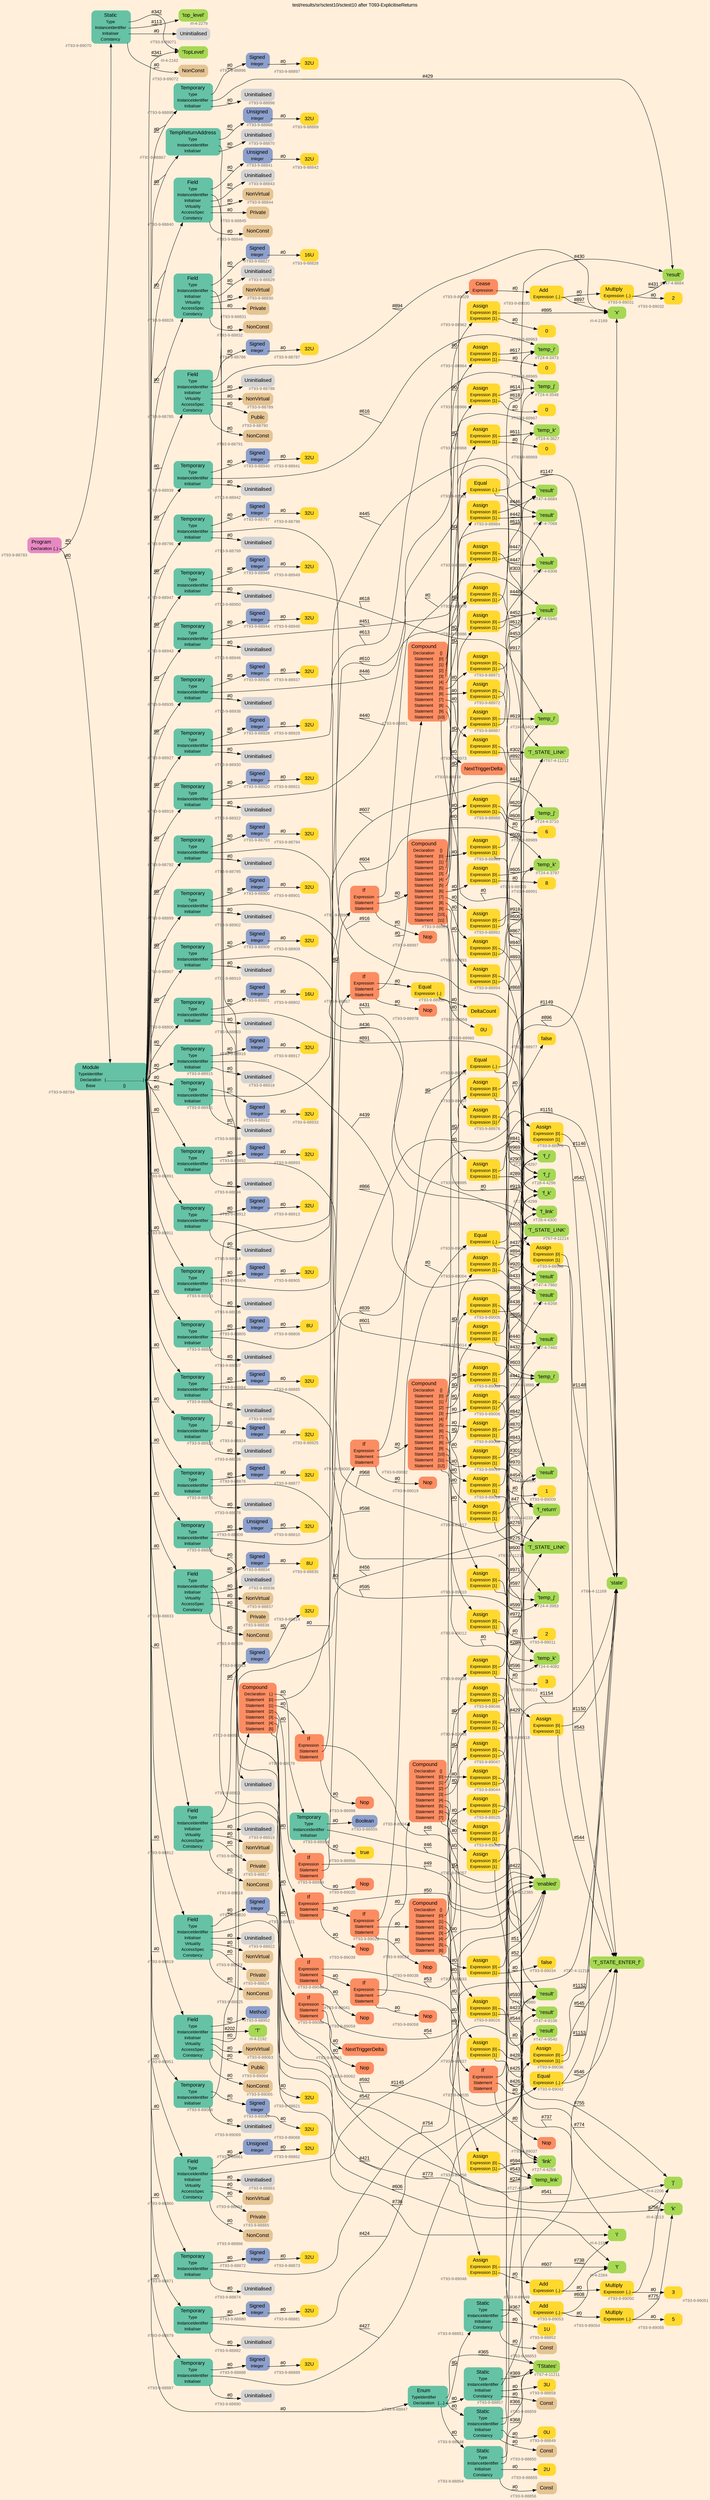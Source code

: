 digraph "test/results/sr/sctest10/sctest10 after T093-ExplicitiseReturns" {
label = "test/results/sr/sctest10/sctest10 after T093-ExplicitiseReturns"
labelloc = t
graph [
    rankdir = "LR"
    ranksep = 0.3
    bgcolor = antiquewhite1
    color = black
    fontcolor = black
    fontname = "Arial"
];
node [
    fontname = "Arial"
];
edge [
    fontname = "Arial"
];

// -------------------- node figure --------------------
// -------- block #T93-9-88783 ----------
"#T93-9-88783" [
    fillcolor = "/set28/4"
    xlabel = "#T93-9-88783"
    fontsize = "12"
    fontcolor = grey40
    shape = "plaintext"
    label = <<TABLE BORDER="0" CELLBORDER="0" CELLSPACING="0">
     <TR><TD><FONT COLOR="black" POINT-SIZE="15">Program</FONT></TD></TR>
     <TR><TD><FONT COLOR="black" POINT-SIZE="12">Declaration</FONT></TD><TD PORT="port0"><FONT COLOR="black" POINT-SIZE="12">{..}</FONT></TD></TR>
    </TABLE>>
    style = "rounded,filled"
];

// -------- block #T93-9-88784 ----------
"#T93-9-88784" [
    fillcolor = "/set28/1"
    xlabel = "#T93-9-88784"
    fontsize = "12"
    fontcolor = grey40
    shape = "plaintext"
    label = <<TABLE BORDER="0" CELLBORDER="0" CELLSPACING="0">
     <TR><TD><FONT COLOR="black" POINT-SIZE="15">Module</FONT></TD></TR>
     <TR><TD><FONT COLOR="black" POINT-SIZE="12">TypeIdentifier</FONT></TD><TD PORT="port0"></TD></TR>
     <TR><TD><FONT COLOR="black" POINT-SIZE="12">Declaration</FONT></TD><TD PORT="port1"><FONT COLOR="black" POINT-SIZE="12">{....................................}</FONT></TD></TR>
     <TR><TD><FONT COLOR="black" POINT-SIZE="12">Base</FONT></TD><TD PORT="port2"><FONT COLOR="black" POINT-SIZE="12">{}</FONT></TD></TR>
    </TABLE>>
    style = "rounded,filled"
];

// -------- block #I-4-2162 ----------
"#I-4-2162" [
    fillcolor = "/set28/5"
    xlabel = "#I-4-2162"
    fontsize = "12"
    fontcolor = grey40
    shape = "plaintext"
    label = <<TABLE BORDER="0" CELLBORDER="0" CELLSPACING="0">
     <TR><TD><FONT COLOR="black" POINT-SIZE="15">'TopLevel'</FONT></TD></TR>
    </TABLE>>
    style = "rounded,filled"
];

// -------- block #T93-9-88785 ----------
"#T93-9-88785" [
    fillcolor = "/set28/1"
    xlabel = "#T93-9-88785"
    fontsize = "12"
    fontcolor = grey40
    shape = "plaintext"
    label = <<TABLE BORDER="0" CELLBORDER="0" CELLSPACING="0">
     <TR><TD><FONT COLOR="black" POINT-SIZE="15">Field</FONT></TD></TR>
     <TR><TD><FONT COLOR="black" POINT-SIZE="12">Type</FONT></TD><TD PORT="port0"></TD></TR>
     <TR><TD><FONT COLOR="black" POINT-SIZE="12">InstanceIdentifier</FONT></TD><TD PORT="port1"></TD></TR>
     <TR><TD><FONT COLOR="black" POINT-SIZE="12">Initialiser</FONT></TD><TD PORT="port2"></TD></TR>
     <TR><TD><FONT COLOR="black" POINT-SIZE="12">Virtuality</FONT></TD><TD PORT="port3"></TD></TR>
     <TR><TD><FONT COLOR="black" POINT-SIZE="12">AccessSpec</FONT></TD><TD PORT="port4"></TD></TR>
     <TR><TD><FONT COLOR="black" POINT-SIZE="12">Constancy</FONT></TD><TD PORT="port5"></TD></TR>
    </TABLE>>
    style = "rounded,filled"
];

// -------- block #T93-9-88786 ----------
"#T93-9-88786" [
    fillcolor = "/set28/3"
    xlabel = "#T93-9-88786"
    fontsize = "12"
    fontcolor = grey40
    shape = "plaintext"
    label = <<TABLE BORDER="0" CELLBORDER="0" CELLSPACING="0">
     <TR><TD><FONT COLOR="black" POINT-SIZE="15">Signed</FONT></TD></TR>
     <TR><TD><FONT COLOR="black" POINT-SIZE="12">Integer</FONT></TD><TD PORT="port0"></TD></TR>
    </TABLE>>
    style = "rounded,filled"
];

// -------- block #T93-9-88787 ----------
"#T93-9-88787" [
    fillcolor = "/set28/6"
    xlabel = "#T93-9-88787"
    fontsize = "12"
    fontcolor = grey40
    shape = "plaintext"
    label = <<TABLE BORDER="0" CELLBORDER="0" CELLSPACING="0">
     <TR><TD><FONT COLOR="black" POINT-SIZE="15">32U</FONT></TD></TR>
    </TABLE>>
    style = "rounded,filled"
];

// -------- block #I-4-2169 ----------
"#I-4-2169" [
    fillcolor = "/set28/5"
    xlabel = "#I-4-2169"
    fontsize = "12"
    fontcolor = grey40
    shape = "plaintext"
    label = <<TABLE BORDER="0" CELLBORDER="0" CELLSPACING="0">
     <TR><TD><FONT COLOR="black" POINT-SIZE="15">'x'</FONT></TD></TR>
    </TABLE>>
    style = "rounded,filled"
];

// -------- block #T93-9-88788 ----------
"#T93-9-88788" [
    xlabel = "#T93-9-88788"
    fontsize = "12"
    fontcolor = grey40
    shape = "plaintext"
    label = <<TABLE BORDER="0" CELLBORDER="0" CELLSPACING="0">
     <TR><TD><FONT COLOR="black" POINT-SIZE="15">Uninitialised</FONT></TD></TR>
    </TABLE>>
    style = "rounded,filled"
];

// -------- block #T93-9-88789 ----------
"#T93-9-88789" [
    fillcolor = "/set28/7"
    xlabel = "#T93-9-88789"
    fontsize = "12"
    fontcolor = grey40
    shape = "plaintext"
    label = <<TABLE BORDER="0" CELLBORDER="0" CELLSPACING="0">
     <TR><TD><FONT COLOR="black" POINT-SIZE="15">NonVirtual</FONT></TD></TR>
    </TABLE>>
    style = "rounded,filled"
];

// -------- block #T93-9-88790 ----------
"#T93-9-88790" [
    fillcolor = "/set28/7"
    xlabel = "#T93-9-88790"
    fontsize = "12"
    fontcolor = grey40
    shape = "plaintext"
    label = <<TABLE BORDER="0" CELLBORDER="0" CELLSPACING="0">
     <TR><TD><FONT COLOR="black" POINT-SIZE="15">Public</FONT></TD></TR>
    </TABLE>>
    style = "rounded,filled"
];

// -------- block #T93-9-88791 ----------
"#T93-9-88791" [
    fillcolor = "/set28/7"
    xlabel = "#T93-9-88791"
    fontsize = "12"
    fontcolor = grey40
    shape = "plaintext"
    label = <<TABLE BORDER="0" CELLBORDER="0" CELLSPACING="0">
     <TR><TD><FONT COLOR="black" POINT-SIZE="15">NonConst</FONT></TD></TR>
    </TABLE>>
    style = "rounded,filled"
];

// -------- block #T93-9-88792 ----------
"#T93-9-88792" [
    fillcolor = "/set28/1"
    xlabel = "#T93-9-88792"
    fontsize = "12"
    fontcolor = grey40
    shape = "plaintext"
    label = <<TABLE BORDER="0" CELLBORDER="0" CELLSPACING="0">
     <TR><TD><FONT COLOR="black" POINT-SIZE="15">Temporary</FONT></TD></TR>
     <TR><TD><FONT COLOR="black" POINT-SIZE="12">Type</FONT></TD><TD PORT="port0"></TD></TR>
     <TR><TD><FONT COLOR="black" POINT-SIZE="12">InstanceIdentifier</FONT></TD><TD PORT="port1"></TD></TR>
     <TR><TD><FONT COLOR="black" POINT-SIZE="12">Initialiser</FONT></TD><TD PORT="port2"></TD></TR>
    </TABLE>>
    style = "rounded,filled"
];

// -------- block #T93-9-88793 ----------
"#T93-9-88793" [
    fillcolor = "/set28/3"
    xlabel = "#T93-9-88793"
    fontsize = "12"
    fontcolor = grey40
    shape = "plaintext"
    label = <<TABLE BORDER="0" CELLBORDER="0" CELLSPACING="0">
     <TR><TD><FONT COLOR="black" POINT-SIZE="15">Signed</FONT></TD></TR>
     <TR><TD><FONT COLOR="black" POINT-SIZE="12">Integer</FONT></TD><TD PORT="port0"></TD></TR>
    </TABLE>>
    style = "rounded,filled"
];

// -------- block #T93-9-88794 ----------
"#T93-9-88794" [
    fillcolor = "/set28/6"
    xlabel = "#T93-9-88794"
    fontsize = "12"
    fontcolor = grey40
    shape = "plaintext"
    label = <<TABLE BORDER="0" CELLBORDER="0" CELLSPACING="0">
     <TR><TD><FONT COLOR="black" POINT-SIZE="15">32U</FONT></TD></TR>
    </TABLE>>
    style = "rounded,filled"
];

// -------- block #T26-4-4233 ----------
"#T26-4-4233" [
    fillcolor = "/set28/5"
    xlabel = "#T26-4-4233"
    fontsize = "12"
    fontcolor = grey40
    shape = "plaintext"
    label = <<TABLE BORDER="0" CELLBORDER="0" CELLSPACING="0">
     <TR><TD><FONT COLOR="black" POINT-SIZE="15">'f_return'</FONT></TD></TR>
    </TABLE>>
    style = "rounded,filled"
];

// -------- block #T93-9-88795 ----------
"#T93-9-88795" [
    xlabel = "#T93-9-88795"
    fontsize = "12"
    fontcolor = grey40
    shape = "plaintext"
    label = <<TABLE BORDER="0" CELLBORDER="0" CELLSPACING="0">
     <TR><TD><FONT COLOR="black" POINT-SIZE="15">Uninitialised</FONT></TD></TR>
    </TABLE>>
    style = "rounded,filled"
];

// -------- block #T93-9-88796 ----------
"#T93-9-88796" [
    fillcolor = "/set28/1"
    xlabel = "#T93-9-88796"
    fontsize = "12"
    fontcolor = grey40
    shape = "plaintext"
    label = <<TABLE BORDER="0" CELLBORDER="0" CELLSPACING="0">
     <TR><TD><FONT COLOR="black" POINT-SIZE="15">Temporary</FONT></TD></TR>
     <TR><TD><FONT COLOR="black" POINT-SIZE="12">Type</FONT></TD><TD PORT="port0"></TD></TR>
     <TR><TD><FONT COLOR="black" POINT-SIZE="12">InstanceIdentifier</FONT></TD><TD PORT="port1"></TD></TR>
     <TR><TD><FONT COLOR="black" POINT-SIZE="12">Initialiser</FONT></TD><TD PORT="port2"></TD></TR>
    </TABLE>>
    style = "rounded,filled"
];

// -------- block #T93-9-88797 ----------
"#T93-9-88797" [
    fillcolor = "/set28/3"
    xlabel = "#T93-9-88797"
    fontsize = "12"
    fontcolor = grey40
    shape = "plaintext"
    label = <<TABLE BORDER="0" CELLBORDER="0" CELLSPACING="0">
     <TR><TD><FONT COLOR="black" POINT-SIZE="15">Signed</FONT></TD></TR>
     <TR><TD><FONT COLOR="black" POINT-SIZE="12">Integer</FONT></TD><TD PORT="port0"></TD></TR>
    </TABLE>>
    style = "rounded,filled"
];

// -------- block #T93-9-88798 ----------
"#T93-9-88798" [
    fillcolor = "/set28/6"
    xlabel = "#T93-9-88798"
    fontsize = "12"
    fontcolor = grey40
    shape = "plaintext"
    label = <<TABLE BORDER="0" CELLBORDER="0" CELLSPACING="0">
     <TR><TD><FONT COLOR="black" POINT-SIZE="15">32U</FONT></TD></TR>
    </TABLE>>
    style = "rounded,filled"
];

// -------- block #T28-4-4297 ----------
"#T28-4-4297" [
    fillcolor = "/set28/5"
    xlabel = "#T28-4-4297"
    fontsize = "12"
    fontcolor = grey40
    shape = "plaintext"
    label = <<TABLE BORDER="0" CELLBORDER="0" CELLSPACING="0">
     <TR><TD><FONT COLOR="black" POINT-SIZE="15">'f_i'</FONT></TD></TR>
    </TABLE>>
    style = "rounded,filled"
];

// -------- block #T93-9-88799 ----------
"#T93-9-88799" [
    xlabel = "#T93-9-88799"
    fontsize = "12"
    fontcolor = grey40
    shape = "plaintext"
    label = <<TABLE BORDER="0" CELLBORDER="0" CELLSPACING="0">
     <TR><TD><FONT COLOR="black" POINT-SIZE="15">Uninitialised</FONT></TD></TR>
    </TABLE>>
    style = "rounded,filled"
];

// -------- block #T93-9-88800 ----------
"#T93-9-88800" [
    fillcolor = "/set28/1"
    xlabel = "#T93-9-88800"
    fontsize = "12"
    fontcolor = grey40
    shape = "plaintext"
    label = <<TABLE BORDER="0" CELLBORDER="0" CELLSPACING="0">
     <TR><TD><FONT COLOR="black" POINT-SIZE="15">Temporary</FONT></TD></TR>
     <TR><TD><FONT COLOR="black" POINT-SIZE="12">Type</FONT></TD><TD PORT="port0"></TD></TR>
     <TR><TD><FONT COLOR="black" POINT-SIZE="12">InstanceIdentifier</FONT></TD><TD PORT="port1"></TD></TR>
     <TR><TD><FONT COLOR="black" POINT-SIZE="12">Initialiser</FONT></TD><TD PORT="port2"></TD></TR>
    </TABLE>>
    style = "rounded,filled"
];

// -------- block #T93-9-88801 ----------
"#T93-9-88801" [
    fillcolor = "/set28/3"
    xlabel = "#T93-9-88801"
    fontsize = "12"
    fontcolor = grey40
    shape = "plaintext"
    label = <<TABLE BORDER="0" CELLBORDER="0" CELLSPACING="0">
     <TR><TD><FONT COLOR="black" POINT-SIZE="15">Signed</FONT></TD></TR>
     <TR><TD><FONT COLOR="black" POINT-SIZE="12">Integer</FONT></TD><TD PORT="port0"></TD></TR>
    </TABLE>>
    style = "rounded,filled"
];

// -------- block #T93-9-88802 ----------
"#T93-9-88802" [
    fillcolor = "/set28/6"
    xlabel = "#T93-9-88802"
    fontsize = "12"
    fontcolor = grey40
    shape = "plaintext"
    label = <<TABLE BORDER="0" CELLBORDER="0" CELLSPACING="0">
     <TR><TD><FONT COLOR="black" POINT-SIZE="15">16U</FONT></TD></TR>
    </TABLE>>
    style = "rounded,filled"
];

// -------- block #T28-4-4298 ----------
"#T28-4-4298" [
    fillcolor = "/set28/5"
    xlabel = "#T28-4-4298"
    fontsize = "12"
    fontcolor = grey40
    shape = "plaintext"
    label = <<TABLE BORDER="0" CELLBORDER="0" CELLSPACING="0">
     <TR><TD><FONT COLOR="black" POINT-SIZE="15">'f_j'</FONT></TD></TR>
    </TABLE>>
    style = "rounded,filled"
];

// -------- block #T93-9-88803 ----------
"#T93-9-88803" [
    xlabel = "#T93-9-88803"
    fontsize = "12"
    fontcolor = grey40
    shape = "plaintext"
    label = <<TABLE BORDER="0" CELLBORDER="0" CELLSPACING="0">
     <TR><TD><FONT COLOR="black" POINT-SIZE="15">Uninitialised</FONT></TD></TR>
    </TABLE>>
    style = "rounded,filled"
];

// -------- block #T93-9-88804 ----------
"#T93-9-88804" [
    fillcolor = "/set28/1"
    xlabel = "#T93-9-88804"
    fontsize = "12"
    fontcolor = grey40
    shape = "plaintext"
    label = <<TABLE BORDER="0" CELLBORDER="0" CELLSPACING="0">
     <TR><TD><FONT COLOR="black" POINT-SIZE="15">Temporary</FONT></TD></TR>
     <TR><TD><FONT COLOR="black" POINT-SIZE="12">Type</FONT></TD><TD PORT="port0"></TD></TR>
     <TR><TD><FONT COLOR="black" POINT-SIZE="12">InstanceIdentifier</FONT></TD><TD PORT="port1"></TD></TR>
     <TR><TD><FONT COLOR="black" POINT-SIZE="12">Initialiser</FONT></TD><TD PORT="port2"></TD></TR>
    </TABLE>>
    style = "rounded,filled"
];

// -------- block #T93-9-88805 ----------
"#T93-9-88805" [
    fillcolor = "/set28/3"
    xlabel = "#T93-9-88805"
    fontsize = "12"
    fontcolor = grey40
    shape = "plaintext"
    label = <<TABLE BORDER="0" CELLBORDER="0" CELLSPACING="0">
     <TR><TD><FONT COLOR="black" POINT-SIZE="15">Signed</FONT></TD></TR>
     <TR><TD><FONT COLOR="black" POINT-SIZE="12">Integer</FONT></TD><TD PORT="port0"></TD></TR>
    </TABLE>>
    style = "rounded,filled"
];

// -------- block #T93-9-88806 ----------
"#T93-9-88806" [
    fillcolor = "/set28/6"
    xlabel = "#T93-9-88806"
    fontsize = "12"
    fontcolor = grey40
    shape = "plaintext"
    label = <<TABLE BORDER="0" CELLBORDER="0" CELLSPACING="0">
     <TR><TD><FONT COLOR="black" POINT-SIZE="15">8U</FONT></TD></TR>
    </TABLE>>
    style = "rounded,filled"
];

// -------- block #T28-4-4299 ----------
"#T28-4-4299" [
    fillcolor = "/set28/5"
    xlabel = "#T28-4-4299"
    fontsize = "12"
    fontcolor = grey40
    shape = "plaintext"
    label = <<TABLE BORDER="0" CELLBORDER="0" CELLSPACING="0">
     <TR><TD><FONT COLOR="black" POINT-SIZE="15">'f_k'</FONT></TD></TR>
    </TABLE>>
    style = "rounded,filled"
];

// -------- block #T93-9-88807 ----------
"#T93-9-88807" [
    xlabel = "#T93-9-88807"
    fontsize = "12"
    fontcolor = grey40
    shape = "plaintext"
    label = <<TABLE BORDER="0" CELLBORDER="0" CELLSPACING="0">
     <TR><TD><FONT COLOR="black" POINT-SIZE="15">Uninitialised</FONT></TD></TR>
    </TABLE>>
    style = "rounded,filled"
];

// -------- block #T93-9-88808 ----------
"#T93-9-88808" [
    fillcolor = "/set28/1"
    xlabel = "#T93-9-88808"
    fontsize = "12"
    fontcolor = grey40
    shape = "plaintext"
    label = <<TABLE BORDER="0" CELLBORDER="0" CELLSPACING="0">
     <TR><TD><FONT COLOR="black" POINT-SIZE="15">Temporary</FONT></TD></TR>
     <TR><TD><FONT COLOR="black" POINT-SIZE="12">Type</FONT></TD><TD PORT="port0"></TD></TR>
     <TR><TD><FONT COLOR="black" POINT-SIZE="12">InstanceIdentifier</FONT></TD><TD PORT="port1"></TD></TR>
     <TR><TD><FONT COLOR="black" POINT-SIZE="12">Initialiser</FONT></TD><TD PORT="port2"></TD></TR>
    </TABLE>>
    style = "rounded,filled"
];

// -------- block #T93-9-88809 ----------
"#T93-9-88809" [
    fillcolor = "/set28/3"
    xlabel = "#T93-9-88809"
    fontsize = "12"
    fontcolor = grey40
    shape = "plaintext"
    label = <<TABLE BORDER="0" CELLBORDER="0" CELLSPACING="0">
     <TR><TD><FONT COLOR="black" POINT-SIZE="15">Unsigned</FONT></TD></TR>
     <TR><TD><FONT COLOR="black" POINT-SIZE="12">Integer</FONT></TD><TD PORT="port0"></TD></TR>
    </TABLE>>
    style = "rounded,filled"
];

// -------- block #T93-9-88810 ----------
"#T93-9-88810" [
    fillcolor = "/set28/6"
    xlabel = "#T93-9-88810"
    fontsize = "12"
    fontcolor = grey40
    shape = "plaintext"
    label = <<TABLE BORDER="0" CELLBORDER="0" CELLSPACING="0">
     <TR><TD><FONT COLOR="black" POINT-SIZE="15">32U</FONT></TD></TR>
    </TABLE>>
    style = "rounded,filled"
];

// -------- block #T28-4-4300 ----------
"#T28-4-4300" [
    fillcolor = "/set28/5"
    xlabel = "#T28-4-4300"
    fontsize = "12"
    fontcolor = grey40
    shape = "plaintext"
    label = <<TABLE BORDER="0" CELLBORDER="0" CELLSPACING="0">
     <TR><TD><FONT COLOR="black" POINT-SIZE="15">'f_link'</FONT></TD></TR>
    </TABLE>>
    style = "rounded,filled"
];

// -------- block #T93-9-88811 ----------
"#T93-9-88811" [
    xlabel = "#T93-9-88811"
    fontsize = "12"
    fontcolor = grey40
    shape = "plaintext"
    label = <<TABLE BORDER="0" CELLBORDER="0" CELLSPACING="0">
     <TR><TD><FONT COLOR="black" POINT-SIZE="15">Uninitialised</FONT></TD></TR>
    </TABLE>>
    style = "rounded,filled"
];

// -------- block #T93-9-88812 ----------
"#T93-9-88812" [
    fillcolor = "/set28/1"
    xlabel = "#T93-9-88812"
    fontsize = "12"
    fontcolor = grey40
    shape = "plaintext"
    label = <<TABLE BORDER="0" CELLBORDER="0" CELLSPACING="0">
     <TR><TD><FONT COLOR="black" POINT-SIZE="15">Field</FONT></TD></TR>
     <TR><TD><FONT COLOR="black" POINT-SIZE="12">Type</FONT></TD><TD PORT="port0"></TD></TR>
     <TR><TD><FONT COLOR="black" POINT-SIZE="12">InstanceIdentifier</FONT></TD><TD PORT="port1"></TD></TR>
     <TR><TD><FONT COLOR="black" POINT-SIZE="12">Initialiser</FONT></TD><TD PORT="port2"></TD></TR>
     <TR><TD><FONT COLOR="black" POINT-SIZE="12">Virtuality</FONT></TD><TD PORT="port3"></TD></TR>
     <TR><TD><FONT COLOR="black" POINT-SIZE="12">AccessSpec</FONT></TD><TD PORT="port4"></TD></TR>
     <TR><TD><FONT COLOR="black" POINT-SIZE="12">Constancy</FONT></TD><TD PORT="port5"></TD></TR>
    </TABLE>>
    style = "rounded,filled"
];

// -------- block #T93-9-88813 ----------
"#T93-9-88813" [
    fillcolor = "/set28/3"
    xlabel = "#T93-9-88813"
    fontsize = "12"
    fontcolor = grey40
    shape = "plaintext"
    label = <<TABLE BORDER="0" CELLBORDER="0" CELLSPACING="0">
     <TR><TD><FONT COLOR="black" POINT-SIZE="15">Signed</FONT></TD></TR>
     <TR><TD><FONT COLOR="black" POINT-SIZE="12">Integer</FONT></TD><TD PORT="port0"></TD></TR>
    </TABLE>>
    style = "rounded,filled"
];

// -------- block #T93-9-88814 ----------
"#T93-9-88814" [
    fillcolor = "/set28/6"
    xlabel = "#T93-9-88814"
    fontsize = "12"
    fontcolor = grey40
    shape = "plaintext"
    label = <<TABLE BORDER="0" CELLBORDER="0" CELLSPACING="0">
     <TR><TD><FONT COLOR="black" POINT-SIZE="15">32U</FONT></TD></TR>
    </TABLE>>
    style = "rounded,filled"
];

// -------- block #I-4-2264 ----------
"#I-4-2264" [
    fillcolor = "/set28/5"
    xlabel = "#I-4-2264"
    fontsize = "12"
    fontcolor = grey40
    shape = "plaintext"
    label = <<TABLE BORDER="0" CELLBORDER="0" CELLSPACING="0">
     <TR><TD><FONT COLOR="black" POINT-SIZE="15">'t'</FONT></TD></TR>
    </TABLE>>
    style = "rounded,filled"
];

// -------- block #T93-9-88815 ----------
"#T93-9-88815" [
    xlabel = "#T93-9-88815"
    fontsize = "12"
    fontcolor = grey40
    shape = "plaintext"
    label = <<TABLE BORDER="0" CELLBORDER="0" CELLSPACING="0">
     <TR><TD><FONT COLOR="black" POINT-SIZE="15">Uninitialised</FONT></TD></TR>
    </TABLE>>
    style = "rounded,filled"
];

// -------- block #T93-9-88816 ----------
"#T93-9-88816" [
    fillcolor = "/set28/7"
    xlabel = "#T93-9-88816"
    fontsize = "12"
    fontcolor = grey40
    shape = "plaintext"
    label = <<TABLE BORDER="0" CELLBORDER="0" CELLSPACING="0">
     <TR><TD><FONT COLOR="black" POINT-SIZE="15">NonVirtual</FONT></TD></TR>
    </TABLE>>
    style = "rounded,filled"
];

// -------- block #T93-9-88817 ----------
"#T93-9-88817" [
    fillcolor = "/set28/7"
    xlabel = "#T93-9-88817"
    fontsize = "12"
    fontcolor = grey40
    shape = "plaintext"
    label = <<TABLE BORDER="0" CELLBORDER="0" CELLSPACING="0">
     <TR><TD><FONT COLOR="black" POINT-SIZE="15">Private</FONT></TD></TR>
    </TABLE>>
    style = "rounded,filled"
];

// -------- block #T93-9-88818 ----------
"#T93-9-88818" [
    fillcolor = "/set28/7"
    xlabel = "#T93-9-88818"
    fontsize = "12"
    fontcolor = grey40
    shape = "plaintext"
    label = <<TABLE BORDER="0" CELLBORDER="0" CELLSPACING="0">
     <TR><TD><FONT COLOR="black" POINT-SIZE="15">NonConst</FONT></TD></TR>
    </TABLE>>
    style = "rounded,filled"
];

// -------- block #T93-9-88819 ----------
"#T93-9-88819" [
    fillcolor = "/set28/1"
    xlabel = "#T93-9-88819"
    fontsize = "12"
    fontcolor = grey40
    shape = "plaintext"
    label = <<TABLE BORDER="0" CELLBORDER="0" CELLSPACING="0">
     <TR><TD><FONT COLOR="black" POINT-SIZE="15">Field</FONT></TD></TR>
     <TR><TD><FONT COLOR="black" POINT-SIZE="12">Type</FONT></TD><TD PORT="port0"></TD></TR>
     <TR><TD><FONT COLOR="black" POINT-SIZE="12">InstanceIdentifier</FONT></TD><TD PORT="port1"></TD></TR>
     <TR><TD><FONT COLOR="black" POINT-SIZE="12">Initialiser</FONT></TD><TD PORT="port2"></TD></TR>
     <TR><TD><FONT COLOR="black" POINT-SIZE="12">Virtuality</FONT></TD><TD PORT="port3"></TD></TR>
     <TR><TD><FONT COLOR="black" POINT-SIZE="12">AccessSpec</FONT></TD><TD PORT="port4"></TD></TR>
     <TR><TD><FONT COLOR="black" POINT-SIZE="12">Constancy</FONT></TD><TD PORT="port5"></TD></TR>
    </TABLE>>
    style = "rounded,filled"
];

// -------- block #T93-9-88820 ----------
"#T93-9-88820" [
    fillcolor = "/set28/3"
    xlabel = "#T93-9-88820"
    fontsize = "12"
    fontcolor = grey40
    shape = "plaintext"
    label = <<TABLE BORDER="0" CELLBORDER="0" CELLSPACING="0">
     <TR><TD><FONT COLOR="black" POINT-SIZE="15">Signed</FONT></TD></TR>
     <TR><TD><FONT COLOR="black" POINT-SIZE="12">Integer</FONT></TD><TD PORT="port0"></TD></TR>
    </TABLE>>
    style = "rounded,filled"
];

// -------- block #T93-9-88821 ----------
"#T93-9-88821" [
    fillcolor = "/set28/6"
    xlabel = "#T93-9-88821"
    fontsize = "12"
    fontcolor = grey40
    shape = "plaintext"
    label = <<TABLE BORDER="0" CELLBORDER="0" CELLSPACING="0">
     <TR><TD><FONT COLOR="black" POINT-SIZE="15">32U</FONT></TD></TR>
    </TABLE>>
    style = "rounded,filled"
];

// -------- block #I-4-2199 ----------
"#I-4-2199" [
    fillcolor = "/set28/5"
    xlabel = "#I-4-2199"
    fontsize = "12"
    fontcolor = grey40
    shape = "plaintext"
    label = <<TABLE BORDER="0" CELLBORDER="0" CELLSPACING="0">
     <TR><TD><FONT COLOR="black" POINT-SIZE="15">'i'</FONT></TD></TR>
    </TABLE>>
    style = "rounded,filled"
];

// -------- block #T93-9-88822 ----------
"#T93-9-88822" [
    xlabel = "#T93-9-88822"
    fontsize = "12"
    fontcolor = grey40
    shape = "plaintext"
    label = <<TABLE BORDER="0" CELLBORDER="0" CELLSPACING="0">
     <TR><TD><FONT COLOR="black" POINT-SIZE="15">Uninitialised</FONT></TD></TR>
    </TABLE>>
    style = "rounded,filled"
];

// -------- block #T93-9-88823 ----------
"#T93-9-88823" [
    fillcolor = "/set28/7"
    xlabel = "#T93-9-88823"
    fontsize = "12"
    fontcolor = grey40
    shape = "plaintext"
    label = <<TABLE BORDER="0" CELLBORDER="0" CELLSPACING="0">
     <TR><TD><FONT COLOR="black" POINT-SIZE="15">NonVirtual</FONT></TD></TR>
    </TABLE>>
    style = "rounded,filled"
];

// -------- block #T93-9-88824 ----------
"#T93-9-88824" [
    fillcolor = "/set28/7"
    xlabel = "#T93-9-88824"
    fontsize = "12"
    fontcolor = grey40
    shape = "plaintext"
    label = <<TABLE BORDER="0" CELLBORDER="0" CELLSPACING="0">
     <TR><TD><FONT COLOR="black" POINT-SIZE="15">Private</FONT></TD></TR>
    </TABLE>>
    style = "rounded,filled"
];

// -------- block #T93-9-88825 ----------
"#T93-9-88825" [
    fillcolor = "/set28/7"
    xlabel = "#T93-9-88825"
    fontsize = "12"
    fontcolor = grey40
    shape = "plaintext"
    label = <<TABLE BORDER="0" CELLBORDER="0" CELLSPACING="0">
     <TR><TD><FONT COLOR="black" POINT-SIZE="15">NonConst</FONT></TD></TR>
    </TABLE>>
    style = "rounded,filled"
];

// -------- block #T93-9-88826 ----------
"#T93-9-88826" [
    fillcolor = "/set28/1"
    xlabel = "#T93-9-88826"
    fontsize = "12"
    fontcolor = grey40
    shape = "plaintext"
    label = <<TABLE BORDER="0" CELLBORDER="0" CELLSPACING="0">
     <TR><TD><FONT COLOR="black" POINT-SIZE="15">Field</FONT></TD></TR>
     <TR><TD><FONT COLOR="black" POINT-SIZE="12">Type</FONT></TD><TD PORT="port0"></TD></TR>
     <TR><TD><FONT COLOR="black" POINT-SIZE="12">InstanceIdentifier</FONT></TD><TD PORT="port1"></TD></TR>
     <TR><TD><FONT COLOR="black" POINT-SIZE="12">Initialiser</FONT></TD><TD PORT="port2"></TD></TR>
     <TR><TD><FONT COLOR="black" POINT-SIZE="12">Virtuality</FONT></TD><TD PORT="port3"></TD></TR>
     <TR><TD><FONT COLOR="black" POINT-SIZE="12">AccessSpec</FONT></TD><TD PORT="port4"></TD></TR>
     <TR><TD><FONT COLOR="black" POINT-SIZE="12">Constancy</FONT></TD><TD PORT="port5"></TD></TR>
    </TABLE>>
    style = "rounded,filled"
];

// -------- block #T93-9-88827 ----------
"#T93-9-88827" [
    fillcolor = "/set28/3"
    xlabel = "#T93-9-88827"
    fontsize = "12"
    fontcolor = grey40
    shape = "plaintext"
    label = <<TABLE BORDER="0" CELLBORDER="0" CELLSPACING="0">
     <TR><TD><FONT COLOR="black" POINT-SIZE="15">Signed</FONT></TD></TR>
     <TR><TD><FONT COLOR="black" POINT-SIZE="12">Integer</FONT></TD><TD PORT="port0"></TD></TR>
    </TABLE>>
    style = "rounded,filled"
];

// -------- block #T93-9-88828 ----------
"#T93-9-88828" [
    fillcolor = "/set28/6"
    xlabel = "#T93-9-88828"
    fontsize = "12"
    fontcolor = grey40
    shape = "plaintext"
    label = <<TABLE BORDER="0" CELLBORDER="0" CELLSPACING="0">
     <TR><TD><FONT COLOR="black" POINT-SIZE="15">16U</FONT></TD></TR>
    </TABLE>>
    style = "rounded,filled"
];

// -------- block #I-4-2206 ----------
"#I-4-2206" [
    fillcolor = "/set28/5"
    xlabel = "#I-4-2206"
    fontsize = "12"
    fontcolor = grey40
    shape = "plaintext"
    label = <<TABLE BORDER="0" CELLBORDER="0" CELLSPACING="0">
     <TR><TD><FONT COLOR="black" POINT-SIZE="15">'j'</FONT></TD></TR>
    </TABLE>>
    style = "rounded,filled"
];

// -------- block #T93-9-88829 ----------
"#T93-9-88829" [
    xlabel = "#T93-9-88829"
    fontsize = "12"
    fontcolor = grey40
    shape = "plaintext"
    label = <<TABLE BORDER="0" CELLBORDER="0" CELLSPACING="0">
     <TR><TD><FONT COLOR="black" POINT-SIZE="15">Uninitialised</FONT></TD></TR>
    </TABLE>>
    style = "rounded,filled"
];

// -------- block #T93-9-88830 ----------
"#T93-9-88830" [
    fillcolor = "/set28/7"
    xlabel = "#T93-9-88830"
    fontsize = "12"
    fontcolor = grey40
    shape = "plaintext"
    label = <<TABLE BORDER="0" CELLBORDER="0" CELLSPACING="0">
     <TR><TD><FONT COLOR="black" POINT-SIZE="15">NonVirtual</FONT></TD></TR>
    </TABLE>>
    style = "rounded,filled"
];

// -------- block #T93-9-88831 ----------
"#T93-9-88831" [
    fillcolor = "/set28/7"
    xlabel = "#T93-9-88831"
    fontsize = "12"
    fontcolor = grey40
    shape = "plaintext"
    label = <<TABLE BORDER="0" CELLBORDER="0" CELLSPACING="0">
     <TR><TD><FONT COLOR="black" POINT-SIZE="15">Private</FONT></TD></TR>
    </TABLE>>
    style = "rounded,filled"
];

// -------- block #T93-9-88832 ----------
"#T93-9-88832" [
    fillcolor = "/set28/7"
    xlabel = "#T93-9-88832"
    fontsize = "12"
    fontcolor = grey40
    shape = "plaintext"
    label = <<TABLE BORDER="0" CELLBORDER="0" CELLSPACING="0">
     <TR><TD><FONT COLOR="black" POINT-SIZE="15">NonConst</FONT></TD></TR>
    </TABLE>>
    style = "rounded,filled"
];

// -------- block #T93-9-88833 ----------
"#T93-9-88833" [
    fillcolor = "/set28/1"
    xlabel = "#T93-9-88833"
    fontsize = "12"
    fontcolor = grey40
    shape = "plaintext"
    label = <<TABLE BORDER="0" CELLBORDER="0" CELLSPACING="0">
     <TR><TD><FONT COLOR="black" POINT-SIZE="15">Field</FONT></TD></TR>
     <TR><TD><FONT COLOR="black" POINT-SIZE="12">Type</FONT></TD><TD PORT="port0"></TD></TR>
     <TR><TD><FONT COLOR="black" POINT-SIZE="12">InstanceIdentifier</FONT></TD><TD PORT="port1"></TD></TR>
     <TR><TD><FONT COLOR="black" POINT-SIZE="12">Initialiser</FONT></TD><TD PORT="port2"></TD></TR>
     <TR><TD><FONT COLOR="black" POINT-SIZE="12">Virtuality</FONT></TD><TD PORT="port3"></TD></TR>
     <TR><TD><FONT COLOR="black" POINT-SIZE="12">AccessSpec</FONT></TD><TD PORT="port4"></TD></TR>
     <TR><TD><FONT COLOR="black" POINT-SIZE="12">Constancy</FONT></TD><TD PORT="port5"></TD></TR>
    </TABLE>>
    style = "rounded,filled"
];

// -------- block #T93-9-88834 ----------
"#T93-9-88834" [
    fillcolor = "/set28/3"
    xlabel = "#T93-9-88834"
    fontsize = "12"
    fontcolor = grey40
    shape = "plaintext"
    label = <<TABLE BORDER="0" CELLBORDER="0" CELLSPACING="0">
     <TR><TD><FONT COLOR="black" POINT-SIZE="15">Signed</FONT></TD></TR>
     <TR><TD><FONT COLOR="black" POINT-SIZE="12">Integer</FONT></TD><TD PORT="port0"></TD></TR>
    </TABLE>>
    style = "rounded,filled"
];

// -------- block #T93-9-88835 ----------
"#T93-9-88835" [
    fillcolor = "/set28/6"
    xlabel = "#T93-9-88835"
    fontsize = "12"
    fontcolor = grey40
    shape = "plaintext"
    label = <<TABLE BORDER="0" CELLBORDER="0" CELLSPACING="0">
     <TR><TD><FONT COLOR="black" POINT-SIZE="15">8U</FONT></TD></TR>
    </TABLE>>
    style = "rounded,filled"
];

// -------- block #I-4-2213 ----------
"#I-4-2213" [
    fillcolor = "/set28/5"
    xlabel = "#I-4-2213"
    fontsize = "12"
    fontcolor = grey40
    shape = "plaintext"
    label = <<TABLE BORDER="0" CELLBORDER="0" CELLSPACING="0">
     <TR><TD><FONT COLOR="black" POINT-SIZE="15">'k'</FONT></TD></TR>
    </TABLE>>
    style = "rounded,filled"
];

// -------- block #T93-9-88836 ----------
"#T93-9-88836" [
    xlabel = "#T93-9-88836"
    fontsize = "12"
    fontcolor = grey40
    shape = "plaintext"
    label = <<TABLE BORDER="0" CELLBORDER="0" CELLSPACING="0">
     <TR><TD><FONT COLOR="black" POINT-SIZE="15">Uninitialised</FONT></TD></TR>
    </TABLE>>
    style = "rounded,filled"
];

// -------- block #T93-9-88837 ----------
"#T93-9-88837" [
    fillcolor = "/set28/7"
    xlabel = "#T93-9-88837"
    fontsize = "12"
    fontcolor = grey40
    shape = "plaintext"
    label = <<TABLE BORDER="0" CELLBORDER="0" CELLSPACING="0">
     <TR><TD><FONT COLOR="black" POINT-SIZE="15">NonVirtual</FONT></TD></TR>
    </TABLE>>
    style = "rounded,filled"
];

// -------- block #T93-9-88838 ----------
"#T93-9-88838" [
    fillcolor = "/set28/7"
    xlabel = "#T93-9-88838"
    fontsize = "12"
    fontcolor = grey40
    shape = "plaintext"
    label = <<TABLE BORDER="0" CELLBORDER="0" CELLSPACING="0">
     <TR><TD><FONT COLOR="black" POINT-SIZE="15">Private</FONT></TD></TR>
    </TABLE>>
    style = "rounded,filled"
];

// -------- block #T93-9-88839 ----------
"#T93-9-88839" [
    fillcolor = "/set28/7"
    xlabel = "#T93-9-88839"
    fontsize = "12"
    fontcolor = grey40
    shape = "plaintext"
    label = <<TABLE BORDER="0" CELLBORDER="0" CELLSPACING="0">
     <TR><TD><FONT COLOR="black" POINT-SIZE="15">NonConst</FONT></TD></TR>
    </TABLE>>
    style = "rounded,filled"
];

// -------- block #T93-9-88840 ----------
"#T93-9-88840" [
    fillcolor = "/set28/1"
    xlabel = "#T93-9-88840"
    fontsize = "12"
    fontcolor = grey40
    shape = "plaintext"
    label = <<TABLE BORDER="0" CELLBORDER="0" CELLSPACING="0">
     <TR><TD><FONT COLOR="black" POINT-SIZE="15">Field</FONT></TD></TR>
     <TR><TD><FONT COLOR="black" POINT-SIZE="12">Type</FONT></TD><TD PORT="port0"></TD></TR>
     <TR><TD><FONT COLOR="black" POINT-SIZE="12">InstanceIdentifier</FONT></TD><TD PORT="port1"></TD></TR>
     <TR><TD><FONT COLOR="black" POINT-SIZE="12">Initialiser</FONT></TD><TD PORT="port2"></TD></TR>
     <TR><TD><FONT COLOR="black" POINT-SIZE="12">Virtuality</FONT></TD><TD PORT="port3"></TD></TR>
     <TR><TD><FONT COLOR="black" POINT-SIZE="12">AccessSpec</FONT></TD><TD PORT="port4"></TD></TR>
     <TR><TD><FONT COLOR="black" POINT-SIZE="12">Constancy</FONT></TD><TD PORT="port5"></TD></TR>
    </TABLE>>
    style = "rounded,filled"
];

// -------- block #T93-9-88841 ----------
"#T93-9-88841" [
    fillcolor = "/set28/3"
    xlabel = "#T93-9-88841"
    fontsize = "12"
    fontcolor = grey40
    shape = "plaintext"
    label = <<TABLE BORDER="0" CELLBORDER="0" CELLSPACING="0">
     <TR><TD><FONT COLOR="black" POINT-SIZE="15">Unsigned</FONT></TD></TR>
     <TR><TD><FONT COLOR="black" POINT-SIZE="12">Integer</FONT></TD><TD PORT="port0"></TD></TR>
    </TABLE>>
    style = "rounded,filled"
];

// -------- block #T93-9-88842 ----------
"#T93-9-88842" [
    fillcolor = "/set28/6"
    xlabel = "#T93-9-88842"
    fontsize = "12"
    fontcolor = grey40
    shape = "plaintext"
    label = <<TABLE BORDER="0" CELLBORDER="0" CELLSPACING="0">
     <TR><TD><FONT COLOR="black" POINT-SIZE="15">32U</FONT></TD></TR>
    </TABLE>>
    style = "rounded,filled"
];

// -------- block #T27-4-4259 ----------
"#T27-4-4259" [
    fillcolor = "/set28/5"
    xlabel = "#T27-4-4259"
    fontsize = "12"
    fontcolor = grey40
    shape = "plaintext"
    label = <<TABLE BORDER="0" CELLBORDER="0" CELLSPACING="0">
     <TR><TD><FONT COLOR="black" POINT-SIZE="15">'link'</FONT></TD></TR>
    </TABLE>>
    style = "rounded,filled"
];

// -------- block #T93-9-88843 ----------
"#T93-9-88843" [
    xlabel = "#T93-9-88843"
    fontsize = "12"
    fontcolor = grey40
    shape = "plaintext"
    label = <<TABLE BORDER="0" CELLBORDER="0" CELLSPACING="0">
     <TR><TD><FONT COLOR="black" POINT-SIZE="15">Uninitialised</FONT></TD></TR>
    </TABLE>>
    style = "rounded,filled"
];

// -------- block #T93-9-88844 ----------
"#T93-9-88844" [
    fillcolor = "/set28/7"
    xlabel = "#T93-9-88844"
    fontsize = "12"
    fontcolor = grey40
    shape = "plaintext"
    label = <<TABLE BORDER="0" CELLBORDER="0" CELLSPACING="0">
     <TR><TD><FONT COLOR="black" POINT-SIZE="15">NonVirtual</FONT></TD></TR>
    </TABLE>>
    style = "rounded,filled"
];

// -------- block #T93-9-88845 ----------
"#T93-9-88845" [
    fillcolor = "/set28/7"
    xlabel = "#T93-9-88845"
    fontsize = "12"
    fontcolor = grey40
    shape = "plaintext"
    label = <<TABLE BORDER="0" CELLBORDER="0" CELLSPACING="0">
     <TR><TD><FONT COLOR="black" POINT-SIZE="15">Private</FONT></TD></TR>
    </TABLE>>
    style = "rounded,filled"
];

// -------- block #T93-9-88846 ----------
"#T93-9-88846" [
    fillcolor = "/set28/7"
    xlabel = "#T93-9-88846"
    fontsize = "12"
    fontcolor = grey40
    shape = "plaintext"
    label = <<TABLE BORDER="0" CELLBORDER="0" CELLSPACING="0">
     <TR><TD><FONT COLOR="black" POINT-SIZE="15">NonConst</FONT></TD></TR>
    </TABLE>>
    style = "rounded,filled"
];

// -------- block #T93-9-88847 ----------
"#T93-9-88847" [
    fillcolor = "/set28/1"
    xlabel = "#T93-9-88847"
    fontsize = "12"
    fontcolor = grey40
    shape = "plaintext"
    label = <<TABLE BORDER="0" CELLBORDER="0" CELLSPACING="0">
     <TR><TD><FONT COLOR="black" POINT-SIZE="15">Enum</FONT></TD></TR>
     <TR><TD><FONT COLOR="black" POINT-SIZE="12">TypeIdentifier</FONT></TD><TD PORT="port0"></TD></TR>
     <TR><TD><FONT COLOR="black" POINT-SIZE="12">Declaration</FONT></TD><TD PORT="port1"><FONT COLOR="black" POINT-SIZE="12">{....}</FONT></TD></TR>
    </TABLE>>
    style = "rounded,filled"
];

// -------- block #T67-4-11211 ----------
"#T67-4-11211" [
    fillcolor = "/set28/5"
    xlabel = "#T67-4-11211"
    fontsize = "12"
    fontcolor = grey40
    shape = "plaintext"
    label = <<TABLE BORDER="0" CELLBORDER="0" CELLSPACING="0">
     <TR><TD><FONT COLOR="black" POINT-SIZE="15">'TStates'</FONT></TD></TR>
    </TABLE>>
    style = "rounded,filled"
];

// -------- block #T93-9-88848 ----------
"#T93-9-88848" [
    fillcolor = "/set28/1"
    xlabel = "#T93-9-88848"
    fontsize = "12"
    fontcolor = grey40
    shape = "plaintext"
    label = <<TABLE BORDER="0" CELLBORDER="0" CELLSPACING="0">
     <TR><TD><FONT COLOR="black" POINT-SIZE="15">Static</FONT></TD></TR>
     <TR><TD><FONT COLOR="black" POINT-SIZE="12">Type</FONT></TD><TD PORT="port0"></TD></TR>
     <TR><TD><FONT COLOR="black" POINT-SIZE="12">InstanceIdentifier</FONT></TD><TD PORT="port1"></TD></TR>
     <TR><TD><FONT COLOR="black" POINT-SIZE="12">Initialiser</FONT></TD><TD PORT="port2"></TD></TR>
     <TR><TD><FONT COLOR="black" POINT-SIZE="12">Constancy</FONT></TD><TD PORT="port3"></TD></TR>
    </TABLE>>
    style = "rounded,filled"
];

// -------- block #T67-4-11212 ----------
"#T67-4-11212" [
    fillcolor = "/set28/5"
    xlabel = "#T67-4-11212"
    fontsize = "12"
    fontcolor = grey40
    shape = "plaintext"
    label = <<TABLE BORDER="0" CELLBORDER="0" CELLSPACING="0">
     <TR><TD><FONT COLOR="black" POINT-SIZE="15">'T_STATE_LINK'</FONT></TD></TR>
    </TABLE>>
    style = "rounded,filled"
];

// -------- block #T93-9-88849 ----------
"#T93-9-88849" [
    fillcolor = "/set28/6"
    xlabel = "#T93-9-88849"
    fontsize = "12"
    fontcolor = grey40
    shape = "plaintext"
    label = <<TABLE BORDER="0" CELLBORDER="0" CELLSPACING="0">
     <TR><TD><FONT COLOR="black" POINT-SIZE="15">0U</FONT></TD></TR>
    </TABLE>>
    style = "rounded,filled"
];

// -------- block #T93-9-88850 ----------
"#T93-9-88850" [
    fillcolor = "/set28/7"
    xlabel = "#T93-9-88850"
    fontsize = "12"
    fontcolor = grey40
    shape = "plaintext"
    label = <<TABLE BORDER="0" CELLBORDER="0" CELLSPACING="0">
     <TR><TD><FONT COLOR="black" POINT-SIZE="15">Const</FONT></TD></TR>
    </TABLE>>
    style = "rounded,filled"
];

// -------- block #T93-9-88851 ----------
"#T93-9-88851" [
    fillcolor = "/set28/1"
    xlabel = "#T93-9-88851"
    fontsize = "12"
    fontcolor = grey40
    shape = "plaintext"
    label = <<TABLE BORDER="0" CELLBORDER="0" CELLSPACING="0">
     <TR><TD><FONT COLOR="black" POINT-SIZE="15">Static</FONT></TD></TR>
     <TR><TD><FONT COLOR="black" POINT-SIZE="12">Type</FONT></TD><TD PORT="port0"></TD></TR>
     <TR><TD><FONT COLOR="black" POINT-SIZE="12">InstanceIdentifier</FONT></TD><TD PORT="port1"></TD></TR>
     <TR><TD><FONT COLOR="black" POINT-SIZE="12">Initialiser</FONT></TD><TD PORT="port2"></TD></TR>
     <TR><TD><FONT COLOR="black" POINT-SIZE="12">Constancy</FONT></TD><TD PORT="port3"></TD></TR>
    </TABLE>>
    style = "rounded,filled"
];

// -------- block #T67-4-11214 ----------
"#T67-4-11214" [
    fillcolor = "/set28/5"
    xlabel = "#T67-4-11214"
    fontsize = "12"
    fontcolor = grey40
    shape = "plaintext"
    label = <<TABLE BORDER="0" CELLBORDER="0" CELLSPACING="0">
     <TR><TD><FONT COLOR="black" POINT-SIZE="15">'T_STATE_LINK'</FONT></TD></TR>
    </TABLE>>
    style = "rounded,filled"
];

// -------- block #T93-9-88852 ----------
"#T93-9-88852" [
    fillcolor = "/set28/6"
    xlabel = "#T93-9-88852"
    fontsize = "12"
    fontcolor = grey40
    shape = "plaintext"
    label = <<TABLE BORDER="0" CELLBORDER="0" CELLSPACING="0">
     <TR><TD><FONT COLOR="black" POINT-SIZE="15">1U</FONT></TD></TR>
    </TABLE>>
    style = "rounded,filled"
];

// -------- block #T93-9-88853 ----------
"#T93-9-88853" [
    fillcolor = "/set28/7"
    xlabel = "#T93-9-88853"
    fontsize = "12"
    fontcolor = grey40
    shape = "plaintext"
    label = <<TABLE BORDER="0" CELLBORDER="0" CELLSPACING="0">
     <TR><TD><FONT COLOR="black" POINT-SIZE="15">Const</FONT></TD></TR>
    </TABLE>>
    style = "rounded,filled"
];

// -------- block #T93-9-88854 ----------
"#T93-9-88854" [
    fillcolor = "/set28/1"
    xlabel = "#T93-9-88854"
    fontsize = "12"
    fontcolor = grey40
    shape = "plaintext"
    label = <<TABLE BORDER="0" CELLBORDER="0" CELLSPACING="0">
     <TR><TD><FONT COLOR="black" POINT-SIZE="15">Static</FONT></TD></TR>
     <TR><TD><FONT COLOR="black" POINT-SIZE="12">Type</FONT></TD><TD PORT="port0"></TD></TR>
     <TR><TD><FONT COLOR="black" POINT-SIZE="12">InstanceIdentifier</FONT></TD><TD PORT="port1"></TD></TR>
     <TR><TD><FONT COLOR="black" POINT-SIZE="12">Initialiser</FONT></TD><TD PORT="port2"></TD></TR>
     <TR><TD><FONT COLOR="black" POINT-SIZE="12">Constancy</FONT></TD><TD PORT="port3"></TD></TR>
    </TABLE>>
    style = "rounded,filled"
];

// -------- block #T67-4-11216 ----------
"#T67-4-11216" [
    fillcolor = "/set28/5"
    xlabel = "#T67-4-11216"
    fontsize = "12"
    fontcolor = grey40
    shape = "plaintext"
    label = <<TABLE BORDER="0" CELLBORDER="0" CELLSPACING="0">
     <TR><TD><FONT COLOR="black" POINT-SIZE="15">'T_STATE_LINK'</FONT></TD></TR>
    </TABLE>>
    style = "rounded,filled"
];

// -------- block #T93-9-88855 ----------
"#T93-9-88855" [
    fillcolor = "/set28/6"
    xlabel = "#T93-9-88855"
    fontsize = "12"
    fontcolor = grey40
    shape = "plaintext"
    label = <<TABLE BORDER="0" CELLBORDER="0" CELLSPACING="0">
     <TR><TD><FONT COLOR="black" POINT-SIZE="15">2U</FONT></TD></TR>
    </TABLE>>
    style = "rounded,filled"
];

// -------- block #T93-9-88856 ----------
"#T93-9-88856" [
    fillcolor = "/set28/7"
    xlabel = "#T93-9-88856"
    fontsize = "12"
    fontcolor = grey40
    shape = "plaintext"
    label = <<TABLE BORDER="0" CELLBORDER="0" CELLSPACING="0">
     <TR><TD><FONT COLOR="black" POINT-SIZE="15">Const</FONT></TD></TR>
    </TABLE>>
    style = "rounded,filled"
];

// -------- block #T93-9-88857 ----------
"#T93-9-88857" [
    fillcolor = "/set28/1"
    xlabel = "#T93-9-88857"
    fontsize = "12"
    fontcolor = grey40
    shape = "plaintext"
    label = <<TABLE BORDER="0" CELLBORDER="0" CELLSPACING="0">
     <TR><TD><FONT COLOR="black" POINT-SIZE="15">Static</FONT></TD></TR>
     <TR><TD><FONT COLOR="black" POINT-SIZE="12">Type</FONT></TD><TD PORT="port0"></TD></TR>
     <TR><TD><FONT COLOR="black" POINT-SIZE="12">InstanceIdentifier</FONT></TD><TD PORT="port1"></TD></TR>
     <TR><TD><FONT COLOR="black" POINT-SIZE="12">Initialiser</FONT></TD><TD PORT="port2"></TD></TR>
     <TR><TD><FONT COLOR="black" POINT-SIZE="12">Constancy</FONT></TD><TD PORT="port3"></TD></TR>
    </TABLE>>
    style = "rounded,filled"
];

// -------- block #T67-4-11218 ----------
"#T67-4-11218" [
    fillcolor = "/set28/5"
    xlabel = "#T67-4-11218"
    fontsize = "12"
    fontcolor = grey40
    shape = "plaintext"
    label = <<TABLE BORDER="0" CELLBORDER="0" CELLSPACING="0">
     <TR><TD><FONT COLOR="black" POINT-SIZE="15">'T_STATE_ENTER_f'</FONT></TD></TR>
    </TABLE>>
    style = "rounded,filled"
];

// -------- block #T93-9-88858 ----------
"#T93-9-88858" [
    fillcolor = "/set28/6"
    xlabel = "#T93-9-88858"
    fontsize = "12"
    fontcolor = grey40
    shape = "plaintext"
    label = <<TABLE BORDER="0" CELLBORDER="0" CELLSPACING="0">
     <TR><TD><FONT COLOR="black" POINT-SIZE="15">3U</FONT></TD></TR>
    </TABLE>>
    style = "rounded,filled"
];

// -------- block #T93-9-88859 ----------
"#T93-9-88859" [
    fillcolor = "/set28/7"
    xlabel = "#T93-9-88859"
    fontsize = "12"
    fontcolor = grey40
    shape = "plaintext"
    label = <<TABLE BORDER="0" CELLBORDER="0" CELLSPACING="0">
     <TR><TD><FONT COLOR="black" POINT-SIZE="15">Const</FONT></TD></TR>
    </TABLE>>
    style = "rounded,filled"
];

// -------- block #T93-9-88860 ----------
"#T93-9-88860" [
    fillcolor = "/set28/1"
    xlabel = "#T93-9-88860"
    fontsize = "12"
    fontcolor = grey40
    shape = "plaintext"
    label = <<TABLE BORDER="0" CELLBORDER="0" CELLSPACING="0">
     <TR><TD><FONT COLOR="black" POINT-SIZE="15">Field</FONT></TD></TR>
     <TR><TD><FONT COLOR="black" POINT-SIZE="12">Type</FONT></TD><TD PORT="port0"></TD></TR>
     <TR><TD><FONT COLOR="black" POINT-SIZE="12">InstanceIdentifier</FONT></TD><TD PORT="port1"></TD></TR>
     <TR><TD><FONT COLOR="black" POINT-SIZE="12">Initialiser</FONT></TD><TD PORT="port2"></TD></TR>
     <TR><TD><FONT COLOR="black" POINT-SIZE="12">Virtuality</FONT></TD><TD PORT="port3"></TD></TR>
     <TR><TD><FONT COLOR="black" POINT-SIZE="12">AccessSpec</FONT></TD><TD PORT="port4"></TD></TR>
     <TR><TD><FONT COLOR="black" POINT-SIZE="12">Constancy</FONT></TD><TD PORT="port5"></TD></TR>
    </TABLE>>
    style = "rounded,filled"
];

// -------- block #T93-9-88861 ----------
"#T93-9-88861" [
    fillcolor = "/set28/3"
    xlabel = "#T93-9-88861"
    fontsize = "12"
    fontcolor = grey40
    shape = "plaintext"
    label = <<TABLE BORDER="0" CELLBORDER="0" CELLSPACING="0">
     <TR><TD><FONT COLOR="black" POINT-SIZE="15">Unsigned</FONT></TD></TR>
     <TR><TD><FONT COLOR="black" POINT-SIZE="12">Integer</FONT></TD><TD PORT="port0"></TD></TR>
    </TABLE>>
    style = "rounded,filled"
];

// -------- block #T93-9-88862 ----------
"#T93-9-88862" [
    fillcolor = "/set28/6"
    xlabel = "#T93-9-88862"
    fontsize = "12"
    fontcolor = grey40
    shape = "plaintext"
    label = <<TABLE BORDER="0" CELLBORDER="0" CELLSPACING="0">
     <TR><TD><FONT COLOR="black" POINT-SIZE="15">32U</FONT></TD></TR>
    </TABLE>>
    style = "rounded,filled"
];

// -------- block #T66-4-11169 ----------
"#T66-4-11169" [
    fillcolor = "/set28/5"
    xlabel = "#T66-4-11169"
    fontsize = "12"
    fontcolor = grey40
    shape = "plaintext"
    label = <<TABLE BORDER="0" CELLBORDER="0" CELLSPACING="0">
     <TR><TD><FONT COLOR="black" POINT-SIZE="15">'state'</FONT></TD></TR>
    </TABLE>>
    style = "rounded,filled"
];

// -------- block #T93-9-88863 ----------
"#T93-9-88863" [
    xlabel = "#T93-9-88863"
    fontsize = "12"
    fontcolor = grey40
    shape = "plaintext"
    label = <<TABLE BORDER="0" CELLBORDER="0" CELLSPACING="0">
     <TR><TD><FONT COLOR="black" POINT-SIZE="15">Uninitialised</FONT></TD></TR>
    </TABLE>>
    style = "rounded,filled"
];

// -------- block #T93-9-88864 ----------
"#T93-9-88864" [
    fillcolor = "/set28/7"
    xlabel = "#T93-9-88864"
    fontsize = "12"
    fontcolor = grey40
    shape = "plaintext"
    label = <<TABLE BORDER="0" CELLBORDER="0" CELLSPACING="0">
     <TR><TD><FONT COLOR="black" POINT-SIZE="15">NonVirtual</FONT></TD></TR>
    </TABLE>>
    style = "rounded,filled"
];

// -------- block #T93-9-88865 ----------
"#T93-9-88865" [
    fillcolor = "/set28/7"
    xlabel = "#T93-9-88865"
    fontsize = "12"
    fontcolor = grey40
    shape = "plaintext"
    label = <<TABLE BORDER="0" CELLBORDER="0" CELLSPACING="0">
     <TR><TD><FONT COLOR="black" POINT-SIZE="15">Private</FONT></TD></TR>
    </TABLE>>
    style = "rounded,filled"
];

// -------- block #T93-9-88866 ----------
"#T93-9-88866" [
    fillcolor = "/set28/7"
    xlabel = "#T93-9-88866"
    fontsize = "12"
    fontcolor = grey40
    shape = "plaintext"
    label = <<TABLE BORDER="0" CELLBORDER="0" CELLSPACING="0">
     <TR><TD><FONT COLOR="black" POINT-SIZE="15">NonConst</FONT></TD></TR>
    </TABLE>>
    style = "rounded,filled"
];

// -------- block #T93-9-88867 ----------
"#T93-9-88867" [
    fillcolor = "/set28/1"
    xlabel = "#T93-9-88867"
    fontsize = "12"
    fontcolor = grey40
    shape = "plaintext"
    label = <<TABLE BORDER="0" CELLBORDER="0" CELLSPACING="0">
     <TR><TD><FONT COLOR="black" POINT-SIZE="15">TempReturnAddress</FONT></TD></TR>
     <TR><TD><FONT COLOR="black" POINT-SIZE="12">Type</FONT></TD><TD PORT="port0"></TD></TR>
     <TR><TD><FONT COLOR="black" POINT-SIZE="12">InstanceIdentifier</FONT></TD><TD PORT="port1"></TD></TR>
     <TR><TD><FONT COLOR="black" POINT-SIZE="12">Initialiser</FONT></TD><TD PORT="port2"></TD></TR>
    </TABLE>>
    style = "rounded,filled"
];

// -------- block #T93-9-88868 ----------
"#T93-9-88868" [
    fillcolor = "/set28/3"
    xlabel = "#T93-9-88868"
    fontsize = "12"
    fontcolor = grey40
    shape = "plaintext"
    label = <<TABLE BORDER="0" CELLBORDER="0" CELLSPACING="0">
     <TR><TD><FONT COLOR="black" POINT-SIZE="15">Unsigned</FONT></TD></TR>
     <TR><TD><FONT COLOR="black" POINT-SIZE="12">Integer</FONT></TD><TD PORT="port0"></TD></TR>
    </TABLE>>
    style = "rounded,filled"
];

// -------- block #T93-9-88869 ----------
"#T93-9-88869" [
    fillcolor = "/set28/6"
    xlabel = "#T93-9-88869"
    fontsize = "12"
    fontcolor = grey40
    shape = "plaintext"
    label = <<TABLE BORDER="0" CELLBORDER="0" CELLSPACING="0">
     <TR><TD><FONT COLOR="black" POINT-SIZE="15">32U</FONT></TD></TR>
    </TABLE>>
    style = "rounded,filled"
];

// -------- block #T27-4-4260 ----------
"#T27-4-4260" [
    fillcolor = "/set28/5"
    xlabel = "#T27-4-4260"
    fontsize = "12"
    fontcolor = grey40
    shape = "plaintext"
    label = <<TABLE BORDER="0" CELLBORDER="0" CELLSPACING="0">
     <TR><TD><FONT COLOR="black" POINT-SIZE="15">'temp_link'</FONT></TD></TR>
    </TABLE>>
    style = "rounded,filled"
];

// -------- block #T93-9-88870 ----------
"#T93-9-88870" [
    xlabel = "#T93-9-88870"
    fontsize = "12"
    fontcolor = grey40
    shape = "plaintext"
    label = <<TABLE BORDER="0" CELLBORDER="0" CELLSPACING="0">
     <TR><TD><FONT COLOR="black" POINT-SIZE="15">Uninitialised</FONT></TD></TR>
    </TABLE>>
    style = "rounded,filled"
];

// -------- block #T93-9-88871 ----------
"#T93-9-88871" [
    fillcolor = "/set28/1"
    xlabel = "#T93-9-88871"
    fontsize = "12"
    fontcolor = grey40
    shape = "plaintext"
    label = <<TABLE BORDER="0" CELLBORDER="0" CELLSPACING="0">
     <TR><TD><FONT COLOR="black" POINT-SIZE="15">Temporary</FONT></TD></TR>
     <TR><TD><FONT COLOR="black" POINT-SIZE="12">Type</FONT></TD><TD PORT="port0"></TD></TR>
     <TR><TD><FONT COLOR="black" POINT-SIZE="12">InstanceIdentifier</FONT></TD><TD PORT="port1"></TD></TR>
     <TR><TD><FONT COLOR="black" POINT-SIZE="12">Initialiser</FONT></TD><TD PORT="port2"></TD></TR>
    </TABLE>>
    style = "rounded,filled"
];

// -------- block #T93-9-88872 ----------
"#T93-9-88872" [
    fillcolor = "/set28/3"
    xlabel = "#T93-9-88872"
    fontsize = "12"
    fontcolor = grey40
    shape = "plaintext"
    label = <<TABLE BORDER="0" CELLBORDER="0" CELLSPACING="0">
     <TR><TD><FONT COLOR="black" POINT-SIZE="15">Signed</FONT></TD></TR>
     <TR><TD><FONT COLOR="black" POINT-SIZE="12">Integer</FONT></TD><TD PORT="port0"></TD></TR>
    </TABLE>>
    style = "rounded,filled"
];

// -------- block #T93-9-88873 ----------
"#T93-9-88873" [
    fillcolor = "/set28/6"
    xlabel = "#T93-9-88873"
    fontsize = "12"
    fontcolor = grey40
    shape = "plaintext"
    label = <<TABLE BORDER="0" CELLBORDER="0" CELLSPACING="0">
     <TR><TD><FONT COLOR="black" POINT-SIZE="15">32U</FONT></TD></TR>
    </TABLE>>
    style = "rounded,filled"
];

// -------- block #T47-4-9980 ----------
"#T47-4-9980" [
    fillcolor = "/set28/5"
    xlabel = "#T47-4-9980"
    fontsize = "12"
    fontcolor = grey40
    shape = "plaintext"
    label = <<TABLE BORDER="0" CELLBORDER="0" CELLSPACING="0">
     <TR><TD><FONT COLOR="black" POINT-SIZE="15">'result'</FONT></TD></TR>
    </TABLE>>
    style = "rounded,filled"
];

// -------- block #T93-9-88874 ----------
"#T93-9-88874" [
    xlabel = "#T93-9-88874"
    fontsize = "12"
    fontcolor = grey40
    shape = "plaintext"
    label = <<TABLE BORDER="0" CELLBORDER="0" CELLSPACING="0">
     <TR><TD><FONT COLOR="black" POINT-SIZE="15">Uninitialised</FONT></TD></TR>
    </TABLE>>
    style = "rounded,filled"
];

// -------- block #T93-9-88875 ----------
"#T93-9-88875" [
    fillcolor = "/set28/1"
    xlabel = "#T93-9-88875"
    fontsize = "12"
    fontcolor = grey40
    shape = "plaintext"
    label = <<TABLE BORDER="0" CELLBORDER="0" CELLSPACING="0">
     <TR><TD><FONT COLOR="black" POINT-SIZE="15">Temporary</FONT></TD></TR>
     <TR><TD><FONT COLOR="black" POINT-SIZE="12">Type</FONT></TD><TD PORT="port0"></TD></TR>
     <TR><TD><FONT COLOR="black" POINT-SIZE="12">InstanceIdentifier</FONT></TD><TD PORT="port1"></TD></TR>
     <TR><TD><FONT COLOR="black" POINT-SIZE="12">Initialiser</FONT></TD><TD PORT="port2"></TD></TR>
    </TABLE>>
    style = "rounded,filled"
];

// -------- block #T93-9-88876 ----------
"#T93-9-88876" [
    fillcolor = "/set28/3"
    xlabel = "#T93-9-88876"
    fontsize = "12"
    fontcolor = grey40
    shape = "plaintext"
    label = <<TABLE BORDER="0" CELLBORDER="0" CELLSPACING="0">
     <TR><TD><FONT COLOR="black" POINT-SIZE="15">Signed</FONT></TD></TR>
     <TR><TD><FONT COLOR="black" POINT-SIZE="12">Integer</FONT></TD><TD PORT="port0"></TD></TR>
    </TABLE>>
    style = "rounded,filled"
];

// -------- block #T93-9-88877 ----------
"#T93-9-88877" [
    fillcolor = "/set28/6"
    xlabel = "#T93-9-88877"
    fontsize = "12"
    fontcolor = grey40
    shape = "plaintext"
    label = <<TABLE BORDER="0" CELLBORDER="0" CELLSPACING="0">
     <TR><TD><FONT COLOR="black" POINT-SIZE="15">32U</FONT></TD></TR>
    </TABLE>>
    style = "rounded,filled"
];

// -------- block #T24-4-4082 ----------
"#T24-4-4082" [
    fillcolor = "/set28/5"
    xlabel = "#T24-4-4082"
    fontsize = "12"
    fontcolor = grey40
    shape = "plaintext"
    label = <<TABLE BORDER="0" CELLBORDER="0" CELLSPACING="0">
     <TR><TD><FONT COLOR="black" POINT-SIZE="15">'temp_k'</FONT></TD></TR>
    </TABLE>>
    style = "rounded,filled"
];

// -------- block #T93-9-88878 ----------
"#T93-9-88878" [
    xlabel = "#T93-9-88878"
    fontsize = "12"
    fontcolor = grey40
    shape = "plaintext"
    label = <<TABLE BORDER="0" CELLBORDER="0" CELLSPACING="0">
     <TR><TD><FONT COLOR="black" POINT-SIZE="15">Uninitialised</FONT></TD></TR>
    </TABLE>>
    style = "rounded,filled"
];

// -------- block #T93-9-88879 ----------
"#T93-9-88879" [
    fillcolor = "/set28/1"
    xlabel = "#T93-9-88879"
    fontsize = "12"
    fontcolor = grey40
    shape = "plaintext"
    label = <<TABLE BORDER="0" CELLBORDER="0" CELLSPACING="0">
     <TR><TD><FONT COLOR="black" POINT-SIZE="15">Temporary</FONT></TD></TR>
     <TR><TD><FONT COLOR="black" POINT-SIZE="12">Type</FONT></TD><TD PORT="port0"></TD></TR>
     <TR><TD><FONT COLOR="black" POINT-SIZE="12">InstanceIdentifier</FONT></TD><TD PORT="port1"></TD></TR>
     <TR><TD><FONT COLOR="black" POINT-SIZE="12">Initialiser</FONT></TD><TD PORT="port2"></TD></TR>
    </TABLE>>
    style = "rounded,filled"
];

// -------- block #T93-9-88880 ----------
"#T93-9-88880" [
    fillcolor = "/set28/3"
    xlabel = "#T93-9-88880"
    fontsize = "12"
    fontcolor = grey40
    shape = "plaintext"
    label = <<TABLE BORDER="0" CELLBORDER="0" CELLSPACING="0">
     <TR><TD><FONT COLOR="black" POINT-SIZE="15">Signed</FONT></TD></TR>
     <TR><TD><FONT COLOR="black" POINT-SIZE="12">Integer</FONT></TD><TD PORT="port0"></TD></TR>
    </TABLE>>
    style = "rounded,filled"
];

// -------- block #T93-9-88881 ----------
"#T93-9-88881" [
    fillcolor = "/set28/6"
    xlabel = "#T93-9-88881"
    fontsize = "12"
    fontcolor = grey40
    shape = "plaintext"
    label = <<TABLE BORDER="0" CELLBORDER="0" CELLSPACING="0">
     <TR><TD><FONT COLOR="black" POINT-SIZE="15">32U</FONT></TD></TR>
    </TABLE>>
    style = "rounded,filled"
];

// -------- block #T47-4-9540 ----------
"#T47-4-9540" [
    fillcolor = "/set28/5"
    xlabel = "#T47-4-9540"
    fontsize = "12"
    fontcolor = grey40
    shape = "plaintext"
    label = <<TABLE BORDER="0" CELLBORDER="0" CELLSPACING="0">
     <TR><TD><FONT COLOR="black" POINT-SIZE="15">'result'</FONT></TD></TR>
    </TABLE>>
    style = "rounded,filled"
];

// -------- block #T93-9-88882 ----------
"#T93-9-88882" [
    xlabel = "#T93-9-88882"
    fontsize = "12"
    fontcolor = grey40
    shape = "plaintext"
    label = <<TABLE BORDER="0" CELLBORDER="0" CELLSPACING="0">
     <TR><TD><FONT COLOR="black" POINT-SIZE="15">Uninitialised</FONT></TD></TR>
    </TABLE>>
    style = "rounded,filled"
];

// -------- block #T93-9-88883 ----------
"#T93-9-88883" [
    fillcolor = "/set28/1"
    xlabel = "#T93-9-88883"
    fontsize = "12"
    fontcolor = grey40
    shape = "plaintext"
    label = <<TABLE BORDER="0" CELLBORDER="0" CELLSPACING="0">
     <TR><TD><FONT COLOR="black" POINT-SIZE="15">Temporary</FONT></TD></TR>
     <TR><TD><FONT COLOR="black" POINT-SIZE="12">Type</FONT></TD><TD PORT="port0"></TD></TR>
     <TR><TD><FONT COLOR="black" POINT-SIZE="12">InstanceIdentifier</FONT></TD><TD PORT="port1"></TD></TR>
     <TR><TD><FONT COLOR="black" POINT-SIZE="12">Initialiser</FONT></TD><TD PORT="port2"></TD></TR>
    </TABLE>>
    style = "rounded,filled"
];

// -------- block #T93-9-88884 ----------
"#T93-9-88884" [
    fillcolor = "/set28/3"
    xlabel = "#T93-9-88884"
    fontsize = "12"
    fontcolor = grey40
    shape = "plaintext"
    label = <<TABLE BORDER="0" CELLBORDER="0" CELLSPACING="0">
     <TR><TD><FONT COLOR="black" POINT-SIZE="15">Signed</FONT></TD></TR>
     <TR><TD><FONT COLOR="black" POINT-SIZE="12">Integer</FONT></TD><TD PORT="port0"></TD></TR>
    </TABLE>>
    style = "rounded,filled"
];

// -------- block #T93-9-88885 ----------
"#T93-9-88885" [
    fillcolor = "/set28/6"
    xlabel = "#T93-9-88885"
    fontsize = "12"
    fontcolor = grey40
    shape = "plaintext"
    label = <<TABLE BORDER="0" CELLBORDER="0" CELLSPACING="0">
     <TR><TD><FONT COLOR="black" POINT-SIZE="15">32U</FONT></TD></TR>
    </TABLE>>
    style = "rounded,filled"
];

// -------- block #T24-4-3983 ----------
"#T24-4-3983" [
    fillcolor = "/set28/5"
    xlabel = "#T24-4-3983"
    fontsize = "12"
    fontcolor = grey40
    shape = "plaintext"
    label = <<TABLE BORDER="0" CELLBORDER="0" CELLSPACING="0">
     <TR><TD><FONT COLOR="black" POINT-SIZE="15">'temp_j'</FONT></TD></TR>
    </TABLE>>
    style = "rounded,filled"
];

// -------- block #T93-9-88886 ----------
"#T93-9-88886" [
    xlabel = "#T93-9-88886"
    fontsize = "12"
    fontcolor = grey40
    shape = "plaintext"
    label = <<TABLE BORDER="0" CELLBORDER="0" CELLSPACING="0">
     <TR><TD><FONT COLOR="black" POINT-SIZE="15">Uninitialised</FONT></TD></TR>
    </TABLE>>
    style = "rounded,filled"
];

// -------- block #T93-9-88887 ----------
"#T93-9-88887" [
    fillcolor = "/set28/1"
    xlabel = "#T93-9-88887"
    fontsize = "12"
    fontcolor = grey40
    shape = "plaintext"
    label = <<TABLE BORDER="0" CELLBORDER="0" CELLSPACING="0">
     <TR><TD><FONT COLOR="black" POINT-SIZE="15">Temporary</FONT></TD></TR>
     <TR><TD><FONT COLOR="black" POINT-SIZE="12">Type</FONT></TD><TD PORT="port0"></TD></TR>
     <TR><TD><FONT COLOR="black" POINT-SIZE="12">InstanceIdentifier</FONT></TD><TD PORT="port1"></TD></TR>
     <TR><TD><FONT COLOR="black" POINT-SIZE="12">Initialiser</FONT></TD><TD PORT="port2"></TD></TR>
    </TABLE>>
    style = "rounded,filled"
];

// -------- block #T93-9-88888 ----------
"#T93-9-88888" [
    fillcolor = "/set28/3"
    xlabel = "#T93-9-88888"
    fontsize = "12"
    fontcolor = grey40
    shape = "plaintext"
    label = <<TABLE BORDER="0" CELLBORDER="0" CELLSPACING="0">
     <TR><TD><FONT COLOR="black" POINT-SIZE="15">Signed</FONT></TD></TR>
     <TR><TD><FONT COLOR="black" POINT-SIZE="12">Integer</FONT></TD><TD PORT="port0"></TD></TR>
    </TABLE>>
    style = "rounded,filled"
];

// -------- block #T93-9-88889 ----------
"#T93-9-88889" [
    fillcolor = "/set28/6"
    xlabel = "#T93-9-88889"
    fontsize = "12"
    fontcolor = grey40
    shape = "plaintext"
    label = <<TABLE BORDER="0" CELLBORDER="0" CELLSPACING="0">
     <TR><TD><FONT COLOR="black" POINT-SIZE="15">32U</FONT></TD></TR>
    </TABLE>>
    style = "rounded,filled"
];

// -------- block #T47-4-9108 ----------
"#T47-4-9108" [
    fillcolor = "/set28/5"
    xlabel = "#T47-4-9108"
    fontsize = "12"
    fontcolor = grey40
    shape = "plaintext"
    label = <<TABLE BORDER="0" CELLBORDER="0" CELLSPACING="0">
     <TR><TD><FONT COLOR="black" POINT-SIZE="15">'result'</FONT></TD></TR>
    </TABLE>>
    style = "rounded,filled"
];

// -------- block #T93-9-88890 ----------
"#T93-9-88890" [
    xlabel = "#T93-9-88890"
    fontsize = "12"
    fontcolor = grey40
    shape = "plaintext"
    label = <<TABLE BORDER="0" CELLBORDER="0" CELLSPACING="0">
     <TR><TD><FONT COLOR="black" POINT-SIZE="15">Uninitialised</FONT></TD></TR>
    </TABLE>>
    style = "rounded,filled"
];

// -------- block #T93-9-88891 ----------
"#T93-9-88891" [
    fillcolor = "/set28/1"
    xlabel = "#T93-9-88891"
    fontsize = "12"
    fontcolor = grey40
    shape = "plaintext"
    label = <<TABLE BORDER="0" CELLBORDER="0" CELLSPACING="0">
     <TR><TD><FONT COLOR="black" POINT-SIZE="15">Temporary</FONT></TD></TR>
     <TR><TD><FONT COLOR="black" POINT-SIZE="12">Type</FONT></TD><TD PORT="port0"></TD></TR>
     <TR><TD><FONT COLOR="black" POINT-SIZE="12">InstanceIdentifier</FONT></TD><TD PORT="port1"></TD></TR>
     <TR><TD><FONT COLOR="black" POINT-SIZE="12">Initialiser</FONT></TD><TD PORT="port2"></TD></TR>
    </TABLE>>
    style = "rounded,filled"
];

// -------- block #T93-9-88892 ----------
"#T93-9-88892" [
    fillcolor = "/set28/3"
    xlabel = "#T93-9-88892"
    fontsize = "12"
    fontcolor = grey40
    shape = "plaintext"
    label = <<TABLE BORDER="0" CELLBORDER="0" CELLSPACING="0">
     <TR><TD><FONT COLOR="black" POINT-SIZE="15">Signed</FONT></TD></TR>
     <TR><TD><FONT COLOR="black" POINT-SIZE="12">Integer</FONT></TD><TD PORT="port0"></TD></TR>
    </TABLE>>
    style = "rounded,filled"
];

// -------- block #T93-9-88893 ----------
"#T93-9-88893" [
    fillcolor = "/set28/6"
    xlabel = "#T93-9-88893"
    fontsize = "12"
    fontcolor = grey40
    shape = "plaintext"
    label = <<TABLE BORDER="0" CELLBORDER="0" CELLSPACING="0">
     <TR><TD><FONT COLOR="black" POINT-SIZE="15">32U</FONT></TD></TR>
    </TABLE>>
    style = "rounded,filled"
];

// -------- block #T24-4-3888 ----------
"#T24-4-3888" [
    fillcolor = "/set28/5"
    xlabel = "#T24-4-3888"
    fontsize = "12"
    fontcolor = grey40
    shape = "plaintext"
    label = <<TABLE BORDER="0" CELLBORDER="0" CELLSPACING="0">
     <TR><TD><FONT COLOR="black" POINT-SIZE="15">'temp_i'</FONT></TD></TR>
    </TABLE>>
    style = "rounded,filled"
];

// -------- block #T93-9-88894 ----------
"#T93-9-88894" [
    xlabel = "#T93-9-88894"
    fontsize = "12"
    fontcolor = grey40
    shape = "plaintext"
    label = <<TABLE BORDER="0" CELLBORDER="0" CELLSPACING="0">
     <TR><TD><FONT COLOR="black" POINT-SIZE="15">Uninitialised</FONT></TD></TR>
    </TABLE>>
    style = "rounded,filled"
];

// -------- block #T93-9-88895 ----------
"#T93-9-88895" [
    fillcolor = "/set28/1"
    xlabel = "#T93-9-88895"
    fontsize = "12"
    fontcolor = grey40
    shape = "plaintext"
    label = <<TABLE BORDER="0" CELLBORDER="0" CELLSPACING="0">
     <TR><TD><FONT COLOR="black" POINT-SIZE="15">Temporary</FONT></TD></TR>
     <TR><TD><FONT COLOR="black" POINT-SIZE="12">Type</FONT></TD><TD PORT="port0"></TD></TR>
     <TR><TD><FONT COLOR="black" POINT-SIZE="12">InstanceIdentifier</FONT></TD><TD PORT="port1"></TD></TR>
     <TR><TD><FONT COLOR="black" POINT-SIZE="12">Initialiser</FONT></TD><TD PORT="port2"></TD></TR>
    </TABLE>>
    style = "rounded,filled"
];

// -------- block #T93-9-88896 ----------
"#T93-9-88896" [
    fillcolor = "/set28/3"
    xlabel = "#T93-9-88896"
    fontsize = "12"
    fontcolor = grey40
    shape = "plaintext"
    label = <<TABLE BORDER="0" CELLBORDER="0" CELLSPACING="0">
     <TR><TD><FONT COLOR="black" POINT-SIZE="15">Signed</FONT></TD></TR>
     <TR><TD><FONT COLOR="black" POINT-SIZE="12">Integer</FONT></TD><TD PORT="port0"></TD></TR>
    </TABLE>>
    style = "rounded,filled"
];

// -------- block #T93-9-88897 ----------
"#T93-9-88897" [
    fillcolor = "/set28/6"
    xlabel = "#T93-9-88897"
    fontsize = "12"
    fontcolor = grey40
    shape = "plaintext"
    label = <<TABLE BORDER="0" CELLBORDER="0" CELLSPACING="0">
     <TR><TD><FONT COLOR="black" POINT-SIZE="15">32U</FONT></TD></TR>
    </TABLE>>
    style = "rounded,filled"
];

// -------- block #T47-4-8684 ----------
"#T47-4-8684" [
    fillcolor = "/set28/5"
    xlabel = "#T47-4-8684"
    fontsize = "12"
    fontcolor = grey40
    shape = "plaintext"
    label = <<TABLE BORDER="0" CELLBORDER="0" CELLSPACING="0">
     <TR><TD><FONT COLOR="black" POINT-SIZE="15">'result'</FONT></TD></TR>
    </TABLE>>
    style = "rounded,filled"
];

// -------- block #T93-9-88898 ----------
"#T93-9-88898" [
    xlabel = "#T93-9-88898"
    fontsize = "12"
    fontcolor = grey40
    shape = "plaintext"
    label = <<TABLE BORDER="0" CELLBORDER="0" CELLSPACING="0">
     <TR><TD><FONT COLOR="black" POINT-SIZE="15">Uninitialised</FONT></TD></TR>
    </TABLE>>
    style = "rounded,filled"
];

// -------- block #T93-9-88899 ----------
"#T93-9-88899" [
    fillcolor = "/set28/1"
    xlabel = "#T93-9-88899"
    fontsize = "12"
    fontcolor = grey40
    shape = "plaintext"
    label = <<TABLE BORDER="0" CELLBORDER="0" CELLSPACING="0">
     <TR><TD><FONT COLOR="black" POINT-SIZE="15">Temporary</FONT></TD></TR>
     <TR><TD><FONT COLOR="black" POINT-SIZE="12">Type</FONT></TD><TD PORT="port0"></TD></TR>
     <TR><TD><FONT COLOR="black" POINT-SIZE="12">InstanceIdentifier</FONT></TD><TD PORT="port1"></TD></TR>
     <TR><TD><FONT COLOR="black" POINT-SIZE="12">Initialiser</FONT></TD><TD PORT="port2"></TD></TR>
    </TABLE>>
    style = "rounded,filled"
];

// -------- block #T93-9-88900 ----------
"#T93-9-88900" [
    fillcolor = "/set28/3"
    xlabel = "#T93-9-88900"
    fontsize = "12"
    fontcolor = grey40
    shape = "plaintext"
    label = <<TABLE BORDER="0" CELLBORDER="0" CELLSPACING="0">
     <TR><TD><FONT COLOR="black" POINT-SIZE="15">Signed</FONT></TD></TR>
     <TR><TD><FONT COLOR="black" POINT-SIZE="12">Integer</FONT></TD><TD PORT="port0"></TD></TR>
    </TABLE>>
    style = "rounded,filled"
];

// -------- block #T93-9-88901 ----------
"#T93-9-88901" [
    fillcolor = "/set28/6"
    xlabel = "#T93-9-88901"
    fontsize = "12"
    fontcolor = grey40
    shape = "plaintext"
    label = <<TABLE BORDER="0" CELLBORDER="0" CELLSPACING="0">
     <TR><TD><FONT COLOR="black" POINT-SIZE="15">32U</FONT></TD></TR>
    </TABLE>>
    style = "rounded,filled"
];

// -------- block #T47-4-8268 ----------
"#T47-4-8268" [
    fillcolor = "/set28/5"
    xlabel = "#T47-4-8268"
    fontsize = "12"
    fontcolor = grey40
    shape = "plaintext"
    label = <<TABLE BORDER="0" CELLBORDER="0" CELLSPACING="0">
     <TR><TD><FONT COLOR="black" POINT-SIZE="15">'result'</FONT></TD></TR>
    </TABLE>>
    style = "rounded,filled"
];

// -------- block #T93-9-88902 ----------
"#T93-9-88902" [
    xlabel = "#T93-9-88902"
    fontsize = "12"
    fontcolor = grey40
    shape = "plaintext"
    label = <<TABLE BORDER="0" CELLBORDER="0" CELLSPACING="0">
     <TR><TD><FONT COLOR="black" POINT-SIZE="15">Uninitialised</FONT></TD></TR>
    </TABLE>>
    style = "rounded,filled"
];

// -------- block #T93-9-88903 ----------
"#T93-9-88903" [
    fillcolor = "/set28/1"
    xlabel = "#T93-9-88903"
    fontsize = "12"
    fontcolor = grey40
    shape = "plaintext"
    label = <<TABLE BORDER="0" CELLBORDER="0" CELLSPACING="0">
     <TR><TD><FONT COLOR="black" POINT-SIZE="15">Temporary</FONT></TD></TR>
     <TR><TD><FONT COLOR="black" POINT-SIZE="12">Type</FONT></TD><TD PORT="port0"></TD></TR>
     <TR><TD><FONT COLOR="black" POINT-SIZE="12">InstanceIdentifier</FONT></TD><TD PORT="port1"></TD></TR>
     <TR><TD><FONT COLOR="black" POINT-SIZE="12">Initialiser</FONT></TD><TD PORT="port2"></TD></TR>
    </TABLE>>
    style = "rounded,filled"
];

// -------- block #T93-9-88904 ----------
"#T93-9-88904" [
    fillcolor = "/set28/3"
    xlabel = "#T93-9-88904"
    fontsize = "12"
    fontcolor = grey40
    shape = "plaintext"
    label = <<TABLE BORDER="0" CELLBORDER="0" CELLSPACING="0">
     <TR><TD><FONT COLOR="black" POINT-SIZE="15">Signed</FONT></TD></TR>
     <TR><TD><FONT COLOR="black" POINT-SIZE="12">Integer</FONT></TD><TD PORT="port0"></TD></TR>
    </TABLE>>
    style = "rounded,filled"
];

// -------- block #T93-9-88905 ----------
"#T93-9-88905" [
    fillcolor = "/set28/6"
    xlabel = "#T93-9-88905"
    fontsize = "12"
    fontcolor = grey40
    shape = "plaintext"
    label = <<TABLE BORDER="0" CELLBORDER="0" CELLSPACING="0">
     <TR><TD><FONT COLOR="black" POINT-SIZE="15">32U</FONT></TD></TR>
    </TABLE>>
    style = "rounded,filled"
];

// -------- block #T24-4-3797 ----------
"#T24-4-3797" [
    fillcolor = "/set28/5"
    xlabel = "#T24-4-3797"
    fontsize = "12"
    fontcolor = grey40
    shape = "plaintext"
    label = <<TABLE BORDER="0" CELLBORDER="0" CELLSPACING="0">
     <TR><TD><FONT COLOR="black" POINT-SIZE="15">'temp_k'</FONT></TD></TR>
    </TABLE>>
    style = "rounded,filled"
];

// -------- block #T93-9-88906 ----------
"#T93-9-88906" [
    xlabel = "#T93-9-88906"
    fontsize = "12"
    fontcolor = grey40
    shape = "plaintext"
    label = <<TABLE BORDER="0" CELLBORDER="0" CELLSPACING="0">
     <TR><TD><FONT COLOR="black" POINT-SIZE="15">Uninitialised</FONT></TD></TR>
    </TABLE>>
    style = "rounded,filled"
];

// -------- block #T93-9-88907 ----------
"#T93-9-88907" [
    fillcolor = "/set28/1"
    xlabel = "#T93-9-88907"
    fontsize = "12"
    fontcolor = grey40
    shape = "plaintext"
    label = <<TABLE BORDER="0" CELLBORDER="0" CELLSPACING="0">
     <TR><TD><FONT COLOR="black" POINT-SIZE="15">Temporary</FONT></TD></TR>
     <TR><TD><FONT COLOR="black" POINT-SIZE="12">Type</FONT></TD><TD PORT="port0"></TD></TR>
     <TR><TD><FONT COLOR="black" POINT-SIZE="12">InstanceIdentifier</FONT></TD><TD PORT="port1"></TD></TR>
     <TR><TD><FONT COLOR="black" POINT-SIZE="12">Initialiser</FONT></TD><TD PORT="port2"></TD></TR>
    </TABLE>>
    style = "rounded,filled"
];

// -------- block #T93-9-88908 ----------
"#T93-9-88908" [
    fillcolor = "/set28/3"
    xlabel = "#T93-9-88908"
    fontsize = "12"
    fontcolor = grey40
    shape = "plaintext"
    label = <<TABLE BORDER="0" CELLBORDER="0" CELLSPACING="0">
     <TR><TD><FONT COLOR="black" POINT-SIZE="15">Signed</FONT></TD></TR>
     <TR><TD><FONT COLOR="black" POINT-SIZE="12">Integer</FONT></TD><TD PORT="port0"></TD></TR>
    </TABLE>>
    style = "rounded,filled"
];

// -------- block #T93-9-88909 ----------
"#T93-9-88909" [
    fillcolor = "/set28/6"
    xlabel = "#T93-9-88909"
    fontsize = "12"
    fontcolor = grey40
    shape = "plaintext"
    label = <<TABLE BORDER="0" CELLBORDER="0" CELLSPACING="0">
     <TR><TD><FONT COLOR="black" POINT-SIZE="15">32U</FONT></TD></TR>
    </TABLE>>
    style = "rounded,filled"
];

// -------- block #T47-4-7860 ----------
"#T47-4-7860" [
    fillcolor = "/set28/5"
    xlabel = "#T47-4-7860"
    fontsize = "12"
    fontcolor = grey40
    shape = "plaintext"
    label = <<TABLE BORDER="0" CELLBORDER="0" CELLSPACING="0">
     <TR><TD><FONT COLOR="black" POINT-SIZE="15">'result'</FONT></TD></TR>
    </TABLE>>
    style = "rounded,filled"
];

// -------- block #T93-9-88910 ----------
"#T93-9-88910" [
    xlabel = "#T93-9-88910"
    fontsize = "12"
    fontcolor = grey40
    shape = "plaintext"
    label = <<TABLE BORDER="0" CELLBORDER="0" CELLSPACING="0">
     <TR><TD><FONT COLOR="black" POINT-SIZE="15">Uninitialised</FONT></TD></TR>
    </TABLE>>
    style = "rounded,filled"
];

// -------- block #T93-9-88911 ----------
"#T93-9-88911" [
    fillcolor = "/set28/1"
    xlabel = "#T93-9-88911"
    fontsize = "12"
    fontcolor = grey40
    shape = "plaintext"
    label = <<TABLE BORDER="0" CELLBORDER="0" CELLSPACING="0">
     <TR><TD><FONT COLOR="black" POINT-SIZE="15">Temporary</FONT></TD></TR>
     <TR><TD><FONT COLOR="black" POINT-SIZE="12">Type</FONT></TD><TD PORT="port0"></TD></TR>
     <TR><TD><FONT COLOR="black" POINT-SIZE="12">InstanceIdentifier</FONT></TD><TD PORT="port1"></TD></TR>
     <TR><TD><FONT COLOR="black" POINT-SIZE="12">Initialiser</FONT></TD><TD PORT="port2"></TD></TR>
    </TABLE>>
    style = "rounded,filled"
];

// -------- block #T93-9-88912 ----------
"#T93-9-88912" [
    fillcolor = "/set28/3"
    xlabel = "#T93-9-88912"
    fontsize = "12"
    fontcolor = grey40
    shape = "plaintext"
    label = <<TABLE BORDER="0" CELLBORDER="0" CELLSPACING="0">
     <TR><TD><FONT COLOR="black" POINT-SIZE="15">Signed</FONT></TD></TR>
     <TR><TD><FONT COLOR="black" POINT-SIZE="12">Integer</FONT></TD><TD PORT="port0"></TD></TR>
    </TABLE>>
    style = "rounded,filled"
];

// -------- block #T93-9-88913 ----------
"#T93-9-88913" [
    fillcolor = "/set28/6"
    xlabel = "#T93-9-88913"
    fontsize = "12"
    fontcolor = grey40
    shape = "plaintext"
    label = <<TABLE BORDER="0" CELLBORDER="0" CELLSPACING="0">
     <TR><TD><FONT COLOR="black" POINT-SIZE="15">32U</FONT></TD></TR>
    </TABLE>>
    style = "rounded,filled"
];

// -------- block #T24-4-3710 ----------
"#T24-4-3710" [
    fillcolor = "/set28/5"
    xlabel = "#T24-4-3710"
    fontsize = "12"
    fontcolor = grey40
    shape = "plaintext"
    label = <<TABLE BORDER="0" CELLBORDER="0" CELLSPACING="0">
     <TR><TD><FONT COLOR="black" POINT-SIZE="15">'temp_j'</FONT></TD></TR>
    </TABLE>>
    style = "rounded,filled"
];

// -------- block #T93-9-88914 ----------
"#T93-9-88914" [
    xlabel = "#T93-9-88914"
    fontsize = "12"
    fontcolor = grey40
    shape = "plaintext"
    label = <<TABLE BORDER="0" CELLBORDER="0" CELLSPACING="0">
     <TR><TD><FONT COLOR="black" POINT-SIZE="15">Uninitialised</FONT></TD></TR>
    </TABLE>>
    style = "rounded,filled"
];

// -------- block #T93-9-88915 ----------
"#T93-9-88915" [
    fillcolor = "/set28/1"
    xlabel = "#T93-9-88915"
    fontsize = "12"
    fontcolor = grey40
    shape = "plaintext"
    label = <<TABLE BORDER="0" CELLBORDER="0" CELLSPACING="0">
     <TR><TD><FONT COLOR="black" POINT-SIZE="15">Temporary</FONT></TD></TR>
     <TR><TD><FONT COLOR="black" POINT-SIZE="12">Type</FONT></TD><TD PORT="port0"></TD></TR>
     <TR><TD><FONT COLOR="black" POINT-SIZE="12">InstanceIdentifier</FONT></TD><TD PORT="port1"></TD></TR>
     <TR><TD><FONT COLOR="black" POINT-SIZE="12">Initialiser</FONT></TD><TD PORT="port2"></TD></TR>
    </TABLE>>
    style = "rounded,filled"
];

// -------- block #T93-9-88916 ----------
"#T93-9-88916" [
    fillcolor = "/set28/3"
    xlabel = "#T93-9-88916"
    fontsize = "12"
    fontcolor = grey40
    shape = "plaintext"
    label = <<TABLE BORDER="0" CELLBORDER="0" CELLSPACING="0">
     <TR><TD><FONT COLOR="black" POINT-SIZE="15">Signed</FONT></TD></TR>
     <TR><TD><FONT COLOR="black" POINT-SIZE="12">Integer</FONT></TD><TD PORT="port0"></TD></TR>
    </TABLE>>
    style = "rounded,filled"
];

// -------- block #T93-9-88917 ----------
"#T93-9-88917" [
    fillcolor = "/set28/6"
    xlabel = "#T93-9-88917"
    fontsize = "12"
    fontcolor = grey40
    shape = "plaintext"
    label = <<TABLE BORDER="0" CELLBORDER="0" CELLSPACING="0">
     <TR><TD><FONT COLOR="black" POINT-SIZE="15">32U</FONT></TD></TR>
    </TABLE>>
    style = "rounded,filled"
];

// -------- block #T47-4-7460 ----------
"#T47-4-7460" [
    fillcolor = "/set28/5"
    xlabel = "#T47-4-7460"
    fontsize = "12"
    fontcolor = grey40
    shape = "plaintext"
    label = <<TABLE BORDER="0" CELLBORDER="0" CELLSPACING="0">
     <TR><TD><FONT COLOR="black" POINT-SIZE="15">'result'</FONT></TD></TR>
    </TABLE>>
    style = "rounded,filled"
];

// -------- block #T93-9-88918 ----------
"#T93-9-88918" [
    xlabel = "#T93-9-88918"
    fontsize = "12"
    fontcolor = grey40
    shape = "plaintext"
    label = <<TABLE BORDER="0" CELLBORDER="0" CELLSPACING="0">
     <TR><TD><FONT COLOR="black" POINT-SIZE="15">Uninitialised</FONT></TD></TR>
    </TABLE>>
    style = "rounded,filled"
];

// -------- block #T93-9-88919 ----------
"#T93-9-88919" [
    fillcolor = "/set28/1"
    xlabel = "#T93-9-88919"
    fontsize = "12"
    fontcolor = grey40
    shape = "plaintext"
    label = <<TABLE BORDER="0" CELLBORDER="0" CELLSPACING="0">
     <TR><TD><FONT COLOR="black" POINT-SIZE="15">Temporary</FONT></TD></TR>
     <TR><TD><FONT COLOR="black" POINT-SIZE="12">Type</FONT></TD><TD PORT="port0"></TD></TR>
     <TR><TD><FONT COLOR="black" POINT-SIZE="12">InstanceIdentifier</FONT></TD><TD PORT="port1"></TD></TR>
     <TR><TD><FONT COLOR="black" POINT-SIZE="12">Initialiser</FONT></TD><TD PORT="port2"></TD></TR>
    </TABLE>>
    style = "rounded,filled"
];

// -------- block #T93-9-88920 ----------
"#T93-9-88920" [
    fillcolor = "/set28/3"
    xlabel = "#T93-9-88920"
    fontsize = "12"
    fontcolor = grey40
    shape = "plaintext"
    label = <<TABLE BORDER="0" CELLBORDER="0" CELLSPACING="0">
     <TR><TD><FONT COLOR="black" POINT-SIZE="15">Signed</FONT></TD></TR>
     <TR><TD><FONT COLOR="black" POINT-SIZE="12">Integer</FONT></TD><TD PORT="port0"></TD></TR>
    </TABLE>>
    style = "rounded,filled"
];

// -------- block #T93-9-88921 ----------
"#T93-9-88921" [
    fillcolor = "/set28/6"
    xlabel = "#T93-9-88921"
    fontsize = "12"
    fontcolor = grey40
    shape = "plaintext"
    label = <<TABLE BORDER="0" CELLBORDER="0" CELLSPACING="0">
     <TR><TD><FONT COLOR="black" POINT-SIZE="15">32U</FONT></TD></TR>
    </TABLE>>
    style = "rounded,filled"
];

// -------- block #T47-4-7068 ----------
"#T47-4-7068" [
    fillcolor = "/set28/5"
    xlabel = "#T47-4-7068"
    fontsize = "12"
    fontcolor = grey40
    shape = "plaintext"
    label = <<TABLE BORDER="0" CELLBORDER="0" CELLSPACING="0">
     <TR><TD><FONT COLOR="black" POINT-SIZE="15">'result'</FONT></TD></TR>
    </TABLE>>
    style = "rounded,filled"
];

// -------- block #T93-9-88922 ----------
"#T93-9-88922" [
    xlabel = "#T93-9-88922"
    fontsize = "12"
    fontcolor = grey40
    shape = "plaintext"
    label = <<TABLE BORDER="0" CELLBORDER="0" CELLSPACING="0">
     <TR><TD><FONT COLOR="black" POINT-SIZE="15">Uninitialised</FONT></TD></TR>
    </TABLE>>
    style = "rounded,filled"
];

// -------- block #T93-9-88923 ----------
"#T93-9-88923" [
    fillcolor = "/set28/1"
    xlabel = "#T93-9-88923"
    fontsize = "12"
    fontcolor = grey40
    shape = "plaintext"
    label = <<TABLE BORDER="0" CELLBORDER="0" CELLSPACING="0">
     <TR><TD><FONT COLOR="black" POINT-SIZE="15">Temporary</FONT></TD></TR>
     <TR><TD><FONT COLOR="black" POINT-SIZE="12">Type</FONT></TD><TD PORT="port0"></TD></TR>
     <TR><TD><FONT COLOR="black" POINT-SIZE="12">InstanceIdentifier</FONT></TD><TD PORT="port1"></TD></TR>
     <TR><TD><FONT COLOR="black" POINT-SIZE="12">Initialiser</FONT></TD><TD PORT="port2"></TD></TR>
    </TABLE>>
    style = "rounded,filled"
];

// -------- block #T93-9-88924 ----------
"#T93-9-88924" [
    fillcolor = "/set28/3"
    xlabel = "#T93-9-88924"
    fontsize = "12"
    fontcolor = grey40
    shape = "plaintext"
    label = <<TABLE BORDER="0" CELLBORDER="0" CELLSPACING="0">
     <TR><TD><FONT COLOR="black" POINT-SIZE="15">Signed</FONT></TD></TR>
     <TR><TD><FONT COLOR="black" POINT-SIZE="12">Integer</FONT></TD><TD PORT="port0"></TD></TR>
    </TABLE>>
    style = "rounded,filled"
];

// -------- block #T93-9-88925 ----------
"#T93-9-88925" [
    fillcolor = "/set28/6"
    xlabel = "#T93-9-88925"
    fontsize = "12"
    fontcolor = grey40
    shape = "plaintext"
    label = <<TABLE BORDER="0" CELLBORDER="0" CELLSPACING="0">
     <TR><TD><FONT COLOR="black" POINT-SIZE="15">32U</FONT></TD></TR>
    </TABLE>>
    style = "rounded,filled"
];

// -------- block #T24-4-3627 ----------
"#T24-4-3627" [
    fillcolor = "/set28/5"
    xlabel = "#T24-4-3627"
    fontsize = "12"
    fontcolor = grey40
    shape = "plaintext"
    label = <<TABLE BORDER="0" CELLBORDER="0" CELLSPACING="0">
     <TR><TD><FONT COLOR="black" POINT-SIZE="15">'temp_k'</FONT></TD></TR>
    </TABLE>>
    style = "rounded,filled"
];

// -------- block #T93-9-88926 ----------
"#T93-9-88926" [
    xlabel = "#T93-9-88926"
    fontsize = "12"
    fontcolor = grey40
    shape = "plaintext"
    label = <<TABLE BORDER="0" CELLBORDER="0" CELLSPACING="0">
     <TR><TD><FONT COLOR="black" POINT-SIZE="15">Uninitialised</FONT></TD></TR>
    </TABLE>>
    style = "rounded,filled"
];

// -------- block #T93-9-88927 ----------
"#T93-9-88927" [
    fillcolor = "/set28/1"
    xlabel = "#T93-9-88927"
    fontsize = "12"
    fontcolor = grey40
    shape = "plaintext"
    label = <<TABLE BORDER="0" CELLBORDER="0" CELLSPACING="0">
     <TR><TD><FONT COLOR="black" POINT-SIZE="15">Temporary</FONT></TD></TR>
     <TR><TD><FONT COLOR="black" POINT-SIZE="12">Type</FONT></TD><TD PORT="port0"></TD></TR>
     <TR><TD><FONT COLOR="black" POINT-SIZE="12">InstanceIdentifier</FONT></TD><TD PORT="port1"></TD></TR>
     <TR><TD><FONT COLOR="black" POINT-SIZE="12">Initialiser</FONT></TD><TD PORT="port2"></TD></TR>
    </TABLE>>
    style = "rounded,filled"
];

// -------- block #T93-9-88928 ----------
"#T93-9-88928" [
    fillcolor = "/set28/3"
    xlabel = "#T93-9-88928"
    fontsize = "12"
    fontcolor = grey40
    shape = "plaintext"
    label = <<TABLE BORDER="0" CELLBORDER="0" CELLSPACING="0">
     <TR><TD><FONT COLOR="black" POINT-SIZE="15">Signed</FONT></TD></TR>
     <TR><TD><FONT COLOR="black" POINT-SIZE="12">Integer</FONT></TD><TD PORT="port0"></TD></TR>
    </TABLE>>
    style = "rounded,filled"
];

// -------- block #T93-9-88929 ----------
"#T93-9-88929" [
    fillcolor = "/set28/6"
    xlabel = "#T93-9-88929"
    fontsize = "12"
    fontcolor = grey40
    shape = "plaintext"
    label = <<TABLE BORDER="0" CELLBORDER="0" CELLSPACING="0">
     <TR><TD><FONT COLOR="black" POINT-SIZE="15">32U</FONT></TD></TR>
    </TABLE>>
    style = "rounded,filled"
];

// -------- block #T47-4-6684 ----------
"#T47-4-6684" [
    fillcolor = "/set28/5"
    xlabel = "#T47-4-6684"
    fontsize = "12"
    fontcolor = grey40
    shape = "plaintext"
    label = <<TABLE BORDER="0" CELLBORDER="0" CELLSPACING="0">
     <TR><TD><FONT COLOR="black" POINT-SIZE="15">'result'</FONT></TD></TR>
    </TABLE>>
    style = "rounded,filled"
];

// -------- block #T93-9-88930 ----------
"#T93-9-88930" [
    xlabel = "#T93-9-88930"
    fontsize = "12"
    fontcolor = grey40
    shape = "plaintext"
    label = <<TABLE BORDER="0" CELLBORDER="0" CELLSPACING="0">
     <TR><TD><FONT COLOR="black" POINT-SIZE="15">Uninitialised</FONT></TD></TR>
    </TABLE>>
    style = "rounded,filled"
];

// -------- block #T93-9-88931 ----------
"#T93-9-88931" [
    fillcolor = "/set28/1"
    xlabel = "#T93-9-88931"
    fontsize = "12"
    fontcolor = grey40
    shape = "plaintext"
    label = <<TABLE BORDER="0" CELLBORDER="0" CELLSPACING="0">
     <TR><TD><FONT COLOR="black" POINT-SIZE="15">Temporary</FONT></TD></TR>
     <TR><TD><FONT COLOR="black" POINT-SIZE="12">Type</FONT></TD><TD PORT="port0"></TD></TR>
     <TR><TD><FONT COLOR="black" POINT-SIZE="12">InstanceIdentifier</FONT></TD><TD PORT="port1"></TD></TR>
     <TR><TD><FONT COLOR="black" POINT-SIZE="12">Initialiser</FONT></TD><TD PORT="port2"></TD></TR>
    </TABLE>>
    style = "rounded,filled"
];

// -------- block #T93-9-88932 ----------
"#T93-9-88932" [
    fillcolor = "/set28/3"
    xlabel = "#T93-9-88932"
    fontsize = "12"
    fontcolor = grey40
    shape = "plaintext"
    label = <<TABLE BORDER="0" CELLBORDER="0" CELLSPACING="0">
     <TR><TD><FONT COLOR="black" POINT-SIZE="15">Signed</FONT></TD></TR>
     <TR><TD><FONT COLOR="black" POINT-SIZE="12">Integer</FONT></TD><TD PORT="port0"></TD></TR>
    </TABLE>>
    style = "rounded,filled"
];

// -------- block #T93-9-88933 ----------
"#T93-9-88933" [
    fillcolor = "/set28/6"
    xlabel = "#T93-9-88933"
    fontsize = "12"
    fontcolor = grey40
    shape = "plaintext"
    label = <<TABLE BORDER="0" CELLBORDER="0" CELLSPACING="0">
     <TR><TD><FONT COLOR="black" POINT-SIZE="15">32U</FONT></TD></TR>
    </TABLE>>
    style = "rounded,filled"
];

// -------- block #T24-4-3548 ----------
"#T24-4-3548" [
    fillcolor = "/set28/5"
    xlabel = "#T24-4-3548"
    fontsize = "12"
    fontcolor = grey40
    shape = "plaintext"
    label = <<TABLE BORDER="0" CELLBORDER="0" CELLSPACING="0">
     <TR><TD><FONT COLOR="black" POINT-SIZE="15">'temp_j'</FONT></TD></TR>
    </TABLE>>
    style = "rounded,filled"
];

// -------- block #T93-9-88934 ----------
"#T93-9-88934" [
    xlabel = "#T93-9-88934"
    fontsize = "12"
    fontcolor = grey40
    shape = "plaintext"
    label = <<TABLE BORDER="0" CELLBORDER="0" CELLSPACING="0">
     <TR><TD><FONT COLOR="black" POINT-SIZE="15">Uninitialised</FONT></TD></TR>
    </TABLE>>
    style = "rounded,filled"
];

// -------- block #T93-9-88935 ----------
"#T93-9-88935" [
    fillcolor = "/set28/1"
    xlabel = "#T93-9-88935"
    fontsize = "12"
    fontcolor = grey40
    shape = "plaintext"
    label = <<TABLE BORDER="0" CELLBORDER="0" CELLSPACING="0">
     <TR><TD><FONT COLOR="black" POINT-SIZE="15">Temporary</FONT></TD></TR>
     <TR><TD><FONT COLOR="black" POINT-SIZE="12">Type</FONT></TD><TD PORT="port0"></TD></TR>
     <TR><TD><FONT COLOR="black" POINT-SIZE="12">InstanceIdentifier</FONT></TD><TD PORT="port1"></TD></TR>
     <TR><TD><FONT COLOR="black" POINT-SIZE="12">Initialiser</FONT></TD><TD PORT="port2"></TD></TR>
    </TABLE>>
    style = "rounded,filled"
];

// -------- block #T93-9-88936 ----------
"#T93-9-88936" [
    fillcolor = "/set28/3"
    xlabel = "#T93-9-88936"
    fontsize = "12"
    fontcolor = grey40
    shape = "plaintext"
    label = <<TABLE BORDER="0" CELLBORDER="0" CELLSPACING="0">
     <TR><TD><FONT COLOR="black" POINT-SIZE="15">Signed</FONT></TD></TR>
     <TR><TD><FONT COLOR="black" POINT-SIZE="12">Integer</FONT></TD><TD PORT="port0"></TD></TR>
    </TABLE>>
    style = "rounded,filled"
];

// -------- block #T93-9-88937 ----------
"#T93-9-88937" [
    fillcolor = "/set28/6"
    xlabel = "#T93-9-88937"
    fontsize = "12"
    fontcolor = grey40
    shape = "plaintext"
    label = <<TABLE BORDER="0" CELLBORDER="0" CELLSPACING="0">
     <TR><TD><FONT COLOR="black" POINT-SIZE="15">32U</FONT></TD></TR>
    </TABLE>>
    style = "rounded,filled"
];

// -------- block #T47-4-6308 ----------
"#T47-4-6308" [
    fillcolor = "/set28/5"
    xlabel = "#T47-4-6308"
    fontsize = "12"
    fontcolor = grey40
    shape = "plaintext"
    label = <<TABLE BORDER="0" CELLBORDER="0" CELLSPACING="0">
     <TR><TD><FONT COLOR="black" POINT-SIZE="15">'result'</FONT></TD></TR>
    </TABLE>>
    style = "rounded,filled"
];

// -------- block #T93-9-88938 ----------
"#T93-9-88938" [
    xlabel = "#T93-9-88938"
    fontsize = "12"
    fontcolor = grey40
    shape = "plaintext"
    label = <<TABLE BORDER="0" CELLBORDER="0" CELLSPACING="0">
     <TR><TD><FONT COLOR="black" POINT-SIZE="15">Uninitialised</FONT></TD></TR>
    </TABLE>>
    style = "rounded,filled"
];

// -------- block #T93-9-88939 ----------
"#T93-9-88939" [
    fillcolor = "/set28/1"
    xlabel = "#T93-9-88939"
    fontsize = "12"
    fontcolor = grey40
    shape = "plaintext"
    label = <<TABLE BORDER="0" CELLBORDER="0" CELLSPACING="0">
     <TR><TD><FONT COLOR="black" POINT-SIZE="15">Temporary</FONT></TD></TR>
     <TR><TD><FONT COLOR="black" POINT-SIZE="12">Type</FONT></TD><TD PORT="port0"></TD></TR>
     <TR><TD><FONT COLOR="black" POINT-SIZE="12">InstanceIdentifier</FONT></TD><TD PORT="port1"></TD></TR>
     <TR><TD><FONT COLOR="black" POINT-SIZE="12">Initialiser</FONT></TD><TD PORT="port2"></TD></TR>
    </TABLE>>
    style = "rounded,filled"
];

// -------- block #T93-9-88940 ----------
"#T93-9-88940" [
    fillcolor = "/set28/3"
    xlabel = "#T93-9-88940"
    fontsize = "12"
    fontcolor = grey40
    shape = "plaintext"
    label = <<TABLE BORDER="0" CELLBORDER="0" CELLSPACING="0">
     <TR><TD><FONT COLOR="black" POINT-SIZE="15">Signed</FONT></TD></TR>
     <TR><TD><FONT COLOR="black" POINT-SIZE="12">Integer</FONT></TD><TD PORT="port0"></TD></TR>
    </TABLE>>
    style = "rounded,filled"
];

// -------- block #T93-9-88941 ----------
"#T93-9-88941" [
    fillcolor = "/set28/6"
    xlabel = "#T93-9-88941"
    fontsize = "12"
    fontcolor = grey40
    shape = "plaintext"
    label = <<TABLE BORDER="0" CELLBORDER="0" CELLSPACING="0">
     <TR><TD><FONT COLOR="black" POINT-SIZE="15">32U</FONT></TD></TR>
    </TABLE>>
    style = "rounded,filled"
];

// -------- block #T24-4-3473 ----------
"#T24-4-3473" [
    fillcolor = "/set28/5"
    xlabel = "#T24-4-3473"
    fontsize = "12"
    fontcolor = grey40
    shape = "plaintext"
    label = <<TABLE BORDER="0" CELLBORDER="0" CELLSPACING="0">
     <TR><TD><FONT COLOR="black" POINT-SIZE="15">'temp_i'</FONT></TD></TR>
    </TABLE>>
    style = "rounded,filled"
];

// -------- block #T93-9-88942 ----------
"#T93-9-88942" [
    xlabel = "#T93-9-88942"
    fontsize = "12"
    fontcolor = grey40
    shape = "plaintext"
    label = <<TABLE BORDER="0" CELLBORDER="0" CELLSPACING="0">
     <TR><TD><FONT COLOR="black" POINT-SIZE="15">Uninitialised</FONT></TD></TR>
    </TABLE>>
    style = "rounded,filled"
];

// -------- block #T93-9-88943 ----------
"#T93-9-88943" [
    fillcolor = "/set28/1"
    xlabel = "#T93-9-88943"
    fontsize = "12"
    fontcolor = grey40
    shape = "plaintext"
    label = <<TABLE BORDER="0" CELLBORDER="0" CELLSPACING="0">
     <TR><TD><FONT COLOR="black" POINT-SIZE="15">Temporary</FONT></TD></TR>
     <TR><TD><FONT COLOR="black" POINT-SIZE="12">Type</FONT></TD><TD PORT="port0"></TD></TR>
     <TR><TD><FONT COLOR="black" POINT-SIZE="12">InstanceIdentifier</FONT></TD><TD PORT="port1"></TD></TR>
     <TR><TD><FONT COLOR="black" POINT-SIZE="12">Initialiser</FONT></TD><TD PORT="port2"></TD></TR>
    </TABLE>>
    style = "rounded,filled"
];

// -------- block #T93-9-88944 ----------
"#T93-9-88944" [
    fillcolor = "/set28/3"
    xlabel = "#T93-9-88944"
    fontsize = "12"
    fontcolor = grey40
    shape = "plaintext"
    label = <<TABLE BORDER="0" CELLBORDER="0" CELLSPACING="0">
     <TR><TD><FONT COLOR="black" POINT-SIZE="15">Signed</FONT></TD></TR>
     <TR><TD><FONT COLOR="black" POINT-SIZE="12">Integer</FONT></TD><TD PORT="port0"></TD></TR>
    </TABLE>>
    style = "rounded,filled"
];

// -------- block #T93-9-88945 ----------
"#T93-9-88945" [
    fillcolor = "/set28/6"
    xlabel = "#T93-9-88945"
    fontsize = "12"
    fontcolor = grey40
    shape = "plaintext"
    label = <<TABLE BORDER="0" CELLBORDER="0" CELLSPACING="0">
     <TR><TD><FONT COLOR="black" POINT-SIZE="15">32U</FONT></TD></TR>
    </TABLE>>
    style = "rounded,filled"
];

// -------- block #T47-4-5940 ----------
"#T47-4-5940" [
    fillcolor = "/set28/5"
    xlabel = "#T47-4-5940"
    fontsize = "12"
    fontcolor = grey40
    shape = "plaintext"
    label = <<TABLE BORDER="0" CELLBORDER="0" CELLSPACING="0">
     <TR><TD><FONT COLOR="black" POINT-SIZE="15">'result'</FONT></TD></TR>
    </TABLE>>
    style = "rounded,filled"
];

// -------- block #T93-9-88946 ----------
"#T93-9-88946" [
    xlabel = "#T93-9-88946"
    fontsize = "12"
    fontcolor = grey40
    shape = "plaintext"
    label = <<TABLE BORDER="0" CELLBORDER="0" CELLSPACING="0">
     <TR><TD><FONT COLOR="black" POINT-SIZE="15">Uninitialised</FONT></TD></TR>
    </TABLE>>
    style = "rounded,filled"
];

// -------- block #T93-9-88947 ----------
"#T93-9-88947" [
    fillcolor = "/set28/1"
    xlabel = "#T93-9-88947"
    fontsize = "12"
    fontcolor = grey40
    shape = "plaintext"
    label = <<TABLE BORDER="0" CELLBORDER="0" CELLSPACING="0">
     <TR><TD><FONT COLOR="black" POINT-SIZE="15">Temporary</FONT></TD></TR>
     <TR><TD><FONT COLOR="black" POINT-SIZE="12">Type</FONT></TD><TD PORT="port0"></TD></TR>
     <TR><TD><FONT COLOR="black" POINT-SIZE="12">InstanceIdentifier</FONT></TD><TD PORT="port1"></TD></TR>
     <TR><TD><FONT COLOR="black" POINT-SIZE="12">Initialiser</FONT></TD><TD PORT="port2"></TD></TR>
    </TABLE>>
    style = "rounded,filled"
];

// -------- block #T93-9-88948 ----------
"#T93-9-88948" [
    fillcolor = "/set28/3"
    xlabel = "#T93-9-88948"
    fontsize = "12"
    fontcolor = grey40
    shape = "plaintext"
    label = <<TABLE BORDER="0" CELLBORDER="0" CELLSPACING="0">
     <TR><TD><FONT COLOR="black" POINT-SIZE="15">Signed</FONT></TD></TR>
     <TR><TD><FONT COLOR="black" POINT-SIZE="12">Integer</FONT></TD><TD PORT="port0"></TD></TR>
    </TABLE>>
    style = "rounded,filled"
];

// -------- block #T93-9-88949 ----------
"#T93-9-88949" [
    fillcolor = "/set28/6"
    xlabel = "#T93-9-88949"
    fontsize = "12"
    fontcolor = grey40
    shape = "plaintext"
    label = <<TABLE BORDER="0" CELLBORDER="0" CELLSPACING="0">
     <TR><TD><FONT COLOR="black" POINT-SIZE="15">32U</FONT></TD></TR>
    </TABLE>>
    style = "rounded,filled"
];

// -------- block #T24-4-3402 ----------
"#T24-4-3402" [
    fillcolor = "/set28/5"
    xlabel = "#T24-4-3402"
    fontsize = "12"
    fontcolor = grey40
    shape = "plaintext"
    label = <<TABLE BORDER="0" CELLBORDER="0" CELLSPACING="0">
     <TR><TD><FONT COLOR="black" POINT-SIZE="15">'temp_i'</FONT></TD></TR>
    </TABLE>>
    style = "rounded,filled"
];

// -------- block #T93-9-88950 ----------
"#T93-9-88950" [
    xlabel = "#T93-9-88950"
    fontsize = "12"
    fontcolor = grey40
    shape = "plaintext"
    label = <<TABLE BORDER="0" CELLBORDER="0" CELLSPACING="0">
     <TR><TD><FONT COLOR="black" POINT-SIZE="15">Uninitialised</FONT></TD></TR>
    </TABLE>>
    style = "rounded,filled"
];

// -------- block #T93-9-88951 ----------
"#T93-9-88951" [
    fillcolor = "/set28/1"
    xlabel = "#T93-9-88951"
    fontsize = "12"
    fontcolor = grey40
    shape = "plaintext"
    label = <<TABLE BORDER="0" CELLBORDER="0" CELLSPACING="0">
     <TR><TD><FONT COLOR="black" POINT-SIZE="15">Field</FONT></TD></TR>
     <TR><TD><FONT COLOR="black" POINT-SIZE="12">Type</FONT></TD><TD PORT="port0"></TD></TR>
     <TR><TD><FONT COLOR="black" POINT-SIZE="12">InstanceIdentifier</FONT></TD><TD PORT="port1"></TD></TR>
     <TR><TD><FONT COLOR="black" POINT-SIZE="12">Initialiser</FONT></TD><TD PORT="port2"></TD></TR>
     <TR><TD><FONT COLOR="black" POINT-SIZE="12">Virtuality</FONT></TD><TD PORT="port3"></TD></TR>
     <TR><TD><FONT COLOR="black" POINT-SIZE="12">AccessSpec</FONT></TD><TD PORT="port4"></TD></TR>
     <TR><TD><FONT COLOR="black" POINT-SIZE="12">Constancy</FONT></TD><TD PORT="port5"></TD></TR>
    </TABLE>>
    style = "rounded,filled"
];

// -------- block #T93-9-88952 ----------
"#T93-9-88952" [
    fillcolor = "/set28/3"
    xlabel = "#T93-9-88952"
    fontsize = "12"
    fontcolor = grey40
    shape = "plaintext"
    label = <<TABLE BORDER="0" CELLBORDER="0" CELLSPACING="0">
     <TR><TD><FONT COLOR="black" POINT-SIZE="15">Method</FONT></TD></TR>
    </TABLE>>
    style = "rounded,filled"
];

// -------- block #I-4-2192 ----------
"#I-4-2192" [
    fillcolor = "/set28/5"
    xlabel = "#I-4-2192"
    fontsize = "12"
    fontcolor = grey40
    shape = "plaintext"
    label = <<TABLE BORDER="0" CELLBORDER="0" CELLSPACING="0">
     <TR><TD><FONT COLOR="black" POINT-SIZE="15">'T'</FONT></TD></TR>
    </TABLE>>
    style = "rounded,filled"
];

// -------- block #T93-9-88953 ----------
"#T93-9-88953" [
    fillcolor = "/set28/2"
    xlabel = "#T93-9-88953"
    fontsize = "12"
    fontcolor = grey40
    shape = "plaintext"
    label = <<TABLE BORDER="0" CELLBORDER="0" CELLSPACING="0">
     <TR><TD><FONT COLOR="black" POINT-SIZE="15">Compound</FONT></TD></TR>
     <TR><TD><FONT COLOR="black" POINT-SIZE="12">Declaration</FONT></TD><TD PORT="port0"><FONT COLOR="black" POINT-SIZE="12">{.}</FONT></TD></TR>
     <TR><TD><FONT COLOR="black" POINT-SIZE="12">Statement</FONT></TD><TD PORT="port1"><FONT COLOR="black" POINT-SIZE="12">[0]</FONT></TD></TR>
     <TR><TD><FONT COLOR="black" POINT-SIZE="12">Statement</FONT></TD><TD PORT="port2"><FONT COLOR="black" POINT-SIZE="12">[1]</FONT></TD></TR>
     <TR><TD><FONT COLOR="black" POINT-SIZE="12">Statement</FONT></TD><TD PORT="port3"><FONT COLOR="black" POINT-SIZE="12">[2]</FONT></TD></TR>
     <TR><TD><FONT COLOR="black" POINT-SIZE="12">Statement</FONT></TD><TD PORT="port4"><FONT COLOR="black" POINT-SIZE="12">[3]</FONT></TD></TR>
     <TR><TD><FONT COLOR="black" POINT-SIZE="12">Statement</FONT></TD><TD PORT="port5"><FONT COLOR="black" POINT-SIZE="12">[4]</FONT></TD></TR>
     <TR><TD><FONT COLOR="black" POINT-SIZE="12">Statement</FONT></TD><TD PORT="port6"><FONT COLOR="black" POINT-SIZE="12">[5]</FONT></TD></TR>
    </TABLE>>
    style = "rounded,filled"
];

// -------- block #T93-9-88954 ----------
"#T93-9-88954" [
    fillcolor = "/set28/1"
    xlabel = "#T93-9-88954"
    fontsize = "12"
    fontcolor = grey40
    shape = "plaintext"
    label = <<TABLE BORDER="0" CELLBORDER="0" CELLSPACING="0">
     <TR><TD><FONT COLOR="black" POINT-SIZE="15">Temporary</FONT></TD></TR>
     <TR><TD><FONT COLOR="black" POINT-SIZE="12">Type</FONT></TD><TD PORT="port0"></TD></TR>
     <TR><TD><FONT COLOR="black" POINT-SIZE="12">InstanceIdentifier</FONT></TD><TD PORT="port1"></TD></TR>
     <TR><TD><FONT COLOR="black" POINT-SIZE="12">Initialiser</FONT></TD><TD PORT="port2"></TD></TR>
    </TABLE>>
    style = "rounded,filled"
];

// -------- block #T93-9-88955 ----------
"#T93-9-88955" [
    fillcolor = "/set28/3"
    xlabel = "#T93-9-88955"
    fontsize = "12"
    fontcolor = grey40
    shape = "plaintext"
    label = <<TABLE BORDER="0" CELLBORDER="0" CELLSPACING="0">
     <TR><TD><FONT COLOR="black" POINT-SIZE="15">Boolean</FONT></TD></TR>
    </TABLE>>
    style = "rounded,filled"
];

// -------- block #T93-4-12385 ----------
"#T93-4-12385" [
    fillcolor = "/set28/5"
    xlabel = "#T93-4-12385"
    fontsize = "12"
    fontcolor = grey40
    shape = "plaintext"
    label = <<TABLE BORDER="0" CELLBORDER="0" CELLSPACING="0">
     <TR><TD><FONT COLOR="black" POINT-SIZE="15">'enabled'</FONT></TD></TR>
    </TABLE>>
    style = "rounded,filled"
];

// -------- block #T93-9-88956 ----------
"#T93-9-88956" [
    fillcolor = "/set28/6"
    xlabel = "#T93-9-88956"
    fontsize = "12"
    fontcolor = grey40
    shape = "plaintext"
    label = <<TABLE BORDER="0" CELLBORDER="0" CELLSPACING="0">
     <TR><TD><FONT COLOR="black" POINT-SIZE="15">true</FONT></TD></TR>
    </TABLE>>
    style = "rounded,filled"
];

// -------- block #T93-9-88957 ----------
"#T93-9-88957" [
    fillcolor = "/set28/2"
    xlabel = "#T93-9-88957"
    fontsize = "12"
    fontcolor = grey40
    shape = "plaintext"
    label = <<TABLE BORDER="0" CELLBORDER="0" CELLSPACING="0">
     <TR><TD><FONT COLOR="black" POINT-SIZE="15">If</FONT></TD></TR>
     <TR><TD><FONT COLOR="black" POINT-SIZE="12">Expression</FONT></TD><TD PORT="port0"></TD></TR>
     <TR><TD><FONT COLOR="black" POINT-SIZE="12">Statement</FONT></TD><TD PORT="port1"></TD></TR>
     <TR><TD><FONT COLOR="black" POINT-SIZE="12">Statement</FONT></TD><TD PORT="port2"></TD></TR>
    </TABLE>>
    style = "rounded,filled"
];

// -------- block #T93-9-88958 ----------
"#T93-9-88958" [
    fillcolor = "/set28/6"
    xlabel = "#T93-9-88958"
    fontsize = "12"
    fontcolor = grey40
    shape = "plaintext"
    label = <<TABLE BORDER="0" CELLBORDER="0" CELLSPACING="0">
     <TR><TD><FONT COLOR="black" POINT-SIZE="15">Equal</FONT></TD></TR>
     <TR><TD><FONT COLOR="black" POINT-SIZE="12">Expression</FONT></TD><TD PORT="port0"><FONT COLOR="black" POINT-SIZE="12">{..}</FONT></TD></TR>
    </TABLE>>
    style = "rounded,filled"
];

// -------- block #T93-9-88959 ----------
"#T93-9-88959" [
    fillcolor = "/set28/6"
    xlabel = "#T93-9-88959"
    fontsize = "12"
    fontcolor = grey40
    shape = "plaintext"
    label = <<TABLE BORDER="0" CELLBORDER="0" CELLSPACING="0">
     <TR><TD><FONT COLOR="black" POINT-SIZE="15">DeltaCount</FONT></TD></TR>
    </TABLE>>
    style = "rounded,filled"
];

// -------- block #T93-9-88960 ----------
"#T93-9-88960" [
    fillcolor = "/set28/6"
    xlabel = "#T93-9-88960"
    fontsize = "12"
    fontcolor = grey40
    shape = "plaintext"
    label = <<TABLE BORDER="0" CELLBORDER="0" CELLSPACING="0">
     <TR><TD><FONT COLOR="black" POINT-SIZE="15">0U</FONT></TD></TR>
    </TABLE>>
    style = "rounded,filled"
];

// -------- block #T93-9-88961 ----------
"#T93-9-88961" [
    fillcolor = "/set28/2"
    xlabel = "#T93-9-88961"
    fontsize = "12"
    fontcolor = grey40
    shape = "plaintext"
    label = <<TABLE BORDER="0" CELLBORDER="0" CELLSPACING="0">
     <TR><TD><FONT COLOR="black" POINT-SIZE="15">Compound</FONT></TD></TR>
     <TR><TD><FONT COLOR="black" POINT-SIZE="12">Declaration</FONT></TD><TD PORT="port0"><FONT COLOR="black" POINT-SIZE="12">{}</FONT></TD></TR>
     <TR><TD><FONT COLOR="black" POINT-SIZE="12">Statement</FONT></TD><TD PORT="port1"><FONT COLOR="black" POINT-SIZE="12">[0]</FONT></TD></TR>
     <TR><TD><FONT COLOR="black" POINT-SIZE="12">Statement</FONT></TD><TD PORT="port2"><FONT COLOR="black" POINT-SIZE="12">[1]</FONT></TD></TR>
     <TR><TD><FONT COLOR="black" POINT-SIZE="12">Statement</FONT></TD><TD PORT="port3"><FONT COLOR="black" POINT-SIZE="12">[2]</FONT></TD></TR>
     <TR><TD><FONT COLOR="black" POINT-SIZE="12">Statement</FONT></TD><TD PORT="port4"><FONT COLOR="black" POINT-SIZE="12">[3]</FONT></TD></TR>
     <TR><TD><FONT COLOR="black" POINT-SIZE="12">Statement</FONT></TD><TD PORT="port5"><FONT COLOR="black" POINT-SIZE="12">[4]</FONT></TD></TR>
     <TR><TD><FONT COLOR="black" POINT-SIZE="12">Statement</FONT></TD><TD PORT="port6"><FONT COLOR="black" POINT-SIZE="12">[5]</FONT></TD></TR>
     <TR><TD><FONT COLOR="black" POINT-SIZE="12">Statement</FONT></TD><TD PORT="port7"><FONT COLOR="black" POINT-SIZE="12">[6]</FONT></TD></TR>
     <TR><TD><FONT COLOR="black" POINT-SIZE="12">Statement</FONT></TD><TD PORT="port8"><FONT COLOR="black" POINT-SIZE="12">[7]</FONT></TD></TR>
     <TR><TD><FONT COLOR="black" POINT-SIZE="12">Statement</FONT></TD><TD PORT="port9"><FONT COLOR="black" POINT-SIZE="12">[8]</FONT></TD></TR>
     <TR><TD><FONT COLOR="black" POINT-SIZE="12">Statement</FONT></TD><TD PORT="port10"><FONT COLOR="black" POINT-SIZE="12">[9]</FONT></TD></TR>
     <TR><TD><FONT COLOR="black" POINT-SIZE="12">Statement</FONT></TD><TD PORT="port11"><FONT COLOR="black" POINT-SIZE="12">[10]</FONT></TD></TR>
    </TABLE>>
    style = "rounded,filled"
];

// -------- block #T93-9-88962 ----------
"#T93-9-88962" [
    fillcolor = "/set28/6"
    xlabel = "#T93-9-88962"
    fontsize = "12"
    fontcolor = grey40
    shape = "plaintext"
    label = <<TABLE BORDER="0" CELLBORDER="0" CELLSPACING="0">
     <TR><TD><FONT COLOR="black" POINT-SIZE="15">Assign</FONT></TD></TR>
     <TR><TD><FONT COLOR="black" POINT-SIZE="12">Expression</FONT></TD><TD PORT="port0"><FONT COLOR="black" POINT-SIZE="12">[0]</FONT></TD></TR>
     <TR><TD><FONT COLOR="black" POINT-SIZE="12">Expression</FONT></TD><TD PORT="port1"><FONT COLOR="black" POINT-SIZE="12">[1]</FONT></TD></TR>
    </TABLE>>
    style = "rounded,filled"
];

// -------- block #T93-9-88963 ----------
"#T93-9-88963" [
    fillcolor = "/set28/6"
    xlabel = "#T93-9-88963"
    fontsize = "12"
    fontcolor = grey40
    shape = "plaintext"
    label = <<TABLE BORDER="0" CELLBORDER="0" CELLSPACING="0">
     <TR><TD><FONT COLOR="black" POINT-SIZE="15">0</FONT></TD></TR>
    </TABLE>>
    style = "rounded,filled"
];

// -------- block #T93-9-88964 ----------
"#T93-9-88964" [
    fillcolor = "/set28/6"
    xlabel = "#T93-9-88964"
    fontsize = "12"
    fontcolor = grey40
    shape = "plaintext"
    label = <<TABLE BORDER="0" CELLBORDER="0" CELLSPACING="0">
     <TR><TD><FONT COLOR="black" POINT-SIZE="15">Assign</FONT></TD></TR>
     <TR><TD><FONT COLOR="black" POINT-SIZE="12">Expression</FONT></TD><TD PORT="port0"><FONT COLOR="black" POINT-SIZE="12">[0]</FONT></TD></TR>
     <TR><TD><FONT COLOR="black" POINT-SIZE="12">Expression</FONT></TD><TD PORT="port1"><FONT COLOR="black" POINT-SIZE="12">[1]</FONT></TD></TR>
    </TABLE>>
    style = "rounded,filled"
];

// -------- block #T93-9-88965 ----------
"#T93-9-88965" [
    fillcolor = "/set28/6"
    xlabel = "#T93-9-88965"
    fontsize = "12"
    fontcolor = grey40
    shape = "plaintext"
    label = <<TABLE BORDER="0" CELLBORDER="0" CELLSPACING="0">
     <TR><TD><FONT COLOR="black" POINT-SIZE="15">0</FONT></TD></TR>
    </TABLE>>
    style = "rounded,filled"
];

// -------- block #T93-9-88966 ----------
"#T93-9-88966" [
    fillcolor = "/set28/6"
    xlabel = "#T93-9-88966"
    fontsize = "12"
    fontcolor = grey40
    shape = "plaintext"
    label = <<TABLE BORDER="0" CELLBORDER="0" CELLSPACING="0">
     <TR><TD><FONT COLOR="black" POINT-SIZE="15">Assign</FONT></TD></TR>
     <TR><TD><FONT COLOR="black" POINT-SIZE="12">Expression</FONT></TD><TD PORT="port0"><FONT COLOR="black" POINT-SIZE="12">[0]</FONT></TD></TR>
     <TR><TD><FONT COLOR="black" POINT-SIZE="12">Expression</FONT></TD><TD PORT="port1"><FONT COLOR="black" POINT-SIZE="12">[1]</FONT></TD></TR>
    </TABLE>>
    style = "rounded,filled"
];

// -------- block #T93-9-88967 ----------
"#T93-9-88967" [
    fillcolor = "/set28/6"
    xlabel = "#T93-9-88967"
    fontsize = "12"
    fontcolor = grey40
    shape = "plaintext"
    label = <<TABLE BORDER="0" CELLBORDER="0" CELLSPACING="0">
     <TR><TD><FONT COLOR="black" POINT-SIZE="15">0</FONT></TD></TR>
    </TABLE>>
    style = "rounded,filled"
];

// -------- block #T93-9-88968 ----------
"#T93-9-88968" [
    fillcolor = "/set28/6"
    xlabel = "#T93-9-88968"
    fontsize = "12"
    fontcolor = grey40
    shape = "plaintext"
    label = <<TABLE BORDER="0" CELLBORDER="0" CELLSPACING="0">
     <TR><TD><FONT COLOR="black" POINT-SIZE="15">Assign</FONT></TD></TR>
     <TR><TD><FONT COLOR="black" POINT-SIZE="12">Expression</FONT></TD><TD PORT="port0"><FONT COLOR="black" POINT-SIZE="12">[0]</FONT></TD></TR>
     <TR><TD><FONT COLOR="black" POINT-SIZE="12">Expression</FONT></TD><TD PORT="port1"><FONT COLOR="black" POINT-SIZE="12">[1]</FONT></TD></TR>
    </TABLE>>
    style = "rounded,filled"
];

// -------- block #T93-9-88969 ----------
"#T93-9-88969" [
    fillcolor = "/set28/6"
    xlabel = "#T93-9-88969"
    fontsize = "12"
    fontcolor = grey40
    shape = "plaintext"
    label = <<TABLE BORDER="0" CELLBORDER="0" CELLSPACING="0">
     <TR><TD><FONT COLOR="black" POINT-SIZE="15">0</FONT></TD></TR>
    </TABLE>>
    style = "rounded,filled"
];

// -------- block #T93-9-88970 ----------
"#T93-9-88970" [
    fillcolor = "/set28/6"
    xlabel = "#T93-9-88970"
    fontsize = "12"
    fontcolor = grey40
    shape = "plaintext"
    label = <<TABLE BORDER="0" CELLBORDER="0" CELLSPACING="0">
     <TR><TD><FONT COLOR="black" POINT-SIZE="15">Assign</FONT></TD></TR>
     <TR><TD><FONT COLOR="black" POINT-SIZE="12">Expression</FONT></TD><TD PORT="port0"><FONT COLOR="black" POINT-SIZE="12">[0]</FONT></TD></TR>
     <TR><TD><FONT COLOR="black" POINT-SIZE="12">Expression</FONT></TD><TD PORT="port1"><FONT COLOR="black" POINT-SIZE="12">[1]</FONT></TD></TR>
    </TABLE>>
    style = "rounded,filled"
];

// -------- block #T93-9-88971 ----------
"#T93-9-88971" [
    fillcolor = "/set28/6"
    xlabel = "#T93-9-88971"
    fontsize = "12"
    fontcolor = grey40
    shape = "plaintext"
    label = <<TABLE BORDER="0" CELLBORDER="0" CELLSPACING="0">
     <TR><TD><FONT COLOR="black" POINT-SIZE="15">Assign</FONT></TD></TR>
     <TR><TD><FONT COLOR="black" POINT-SIZE="12">Expression</FONT></TD><TD PORT="port0"><FONT COLOR="black" POINT-SIZE="12">[0]</FONT></TD></TR>
     <TR><TD><FONT COLOR="black" POINT-SIZE="12">Expression</FONT></TD><TD PORT="port1"><FONT COLOR="black" POINT-SIZE="12">[1]</FONT></TD></TR>
    </TABLE>>
    style = "rounded,filled"
];

// -------- block #T93-9-88972 ----------
"#T93-9-88972" [
    fillcolor = "/set28/6"
    xlabel = "#T93-9-88972"
    fontsize = "12"
    fontcolor = grey40
    shape = "plaintext"
    label = <<TABLE BORDER="0" CELLBORDER="0" CELLSPACING="0">
     <TR><TD><FONT COLOR="black" POINT-SIZE="15">Assign</FONT></TD></TR>
     <TR><TD><FONT COLOR="black" POINT-SIZE="12">Expression</FONT></TD><TD PORT="port0"><FONT COLOR="black" POINT-SIZE="12">[0]</FONT></TD></TR>
     <TR><TD><FONT COLOR="black" POINT-SIZE="12">Expression</FONT></TD><TD PORT="port1"><FONT COLOR="black" POINT-SIZE="12">[1]</FONT></TD></TR>
    </TABLE>>
    style = "rounded,filled"
];

// -------- block #T93-9-88973 ----------
"#T93-9-88973" [
    fillcolor = "/set28/6"
    xlabel = "#T93-9-88973"
    fontsize = "12"
    fontcolor = grey40
    shape = "plaintext"
    label = <<TABLE BORDER="0" CELLBORDER="0" CELLSPACING="0">
     <TR><TD><FONT COLOR="black" POINT-SIZE="15">Assign</FONT></TD></TR>
     <TR><TD><FONT COLOR="black" POINT-SIZE="12">Expression</FONT></TD><TD PORT="port0"><FONT COLOR="black" POINT-SIZE="12">[0]</FONT></TD></TR>
     <TR><TD><FONT COLOR="black" POINT-SIZE="12">Expression</FONT></TD><TD PORT="port1"><FONT COLOR="black" POINT-SIZE="12">[1]</FONT></TD></TR>
    </TABLE>>
    style = "rounded,filled"
];

// -------- block #T93-9-88974 ----------
"#T93-9-88974" [
    fillcolor = "/set28/2"
    xlabel = "#T93-9-88974"
    fontsize = "12"
    fontcolor = grey40
    shape = "plaintext"
    label = <<TABLE BORDER="0" CELLBORDER="0" CELLSPACING="0">
     <TR><TD><FONT COLOR="black" POINT-SIZE="15">NextTriggerDelta</FONT></TD></TR>
    </TABLE>>
    style = "rounded,filled"
];

// -------- block #T93-9-88975 ----------
"#T93-9-88975" [
    fillcolor = "/set28/6"
    xlabel = "#T93-9-88975"
    fontsize = "12"
    fontcolor = grey40
    shape = "plaintext"
    label = <<TABLE BORDER="0" CELLBORDER="0" CELLSPACING="0">
     <TR><TD><FONT COLOR="black" POINT-SIZE="15">Assign</FONT></TD></TR>
     <TR><TD><FONT COLOR="black" POINT-SIZE="12">Expression</FONT></TD><TD PORT="port0"><FONT COLOR="black" POINT-SIZE="12">[0]</FONT></TD></TR>
     <TR><TD><FONT COLOR="black" POINT-SIZE="12">Expression</FONT></TD><TD PORT="port1"><FONT COLOR="black" POINT-SIZE="12">[1]</FONT></TD></TR>
    </TABLE>>
    style = "rounded,filled"
];

// -------- block #T93-9-88976 ----------
"#T93-9-88976" [
    fillcolor = "/set28/6"
    xlabel = "#T93-9-88976"
    fontsize = "12"
    fontcolor = grey40
    shape = "plaintext"
    label = <<TABLE BORDER="0" CELLBORDER="0" CELLSPACING="0">
     <TR><TD><FONT COLOR="black" POINT-SIZE="15">Assign</FONT></TD></TR>
     <TR><TD><FONT COLOR="black" POINT-SIZE="12">Expression</FONT></TD><TD PORT="port0"><FONT COLOR="black" POINT-SIZE="12">[0]</FONT></TD></TR>
     <TR><TD><FONT COLOR="black" POINT-SIZE="12">Expression</FONT></TD><TD PORT="port1"><FONT COLOR="black" POINT-SIZE="12">[1]</FONT></TD></TR>
    </TABLE>>
    style = "rounded,filled"
];

// -------- block #T93-9-88977 ----------
"#T93-9-88977" [
    fillcolor = "/set28/6"
    xlabel = "#T93-9-88977"
    fontsize = "12"
    fontcolor = grey40
    shape = "plaintext"
    label = <<TABLE BORDER="0" CELLBORDER="0" CELLSPACING="0">
     <TR><TD><FONT COLOR="black" POINT-SIZE="15">false</FONT></TD></TR>
    </TABLE>>
    style = "rounded,filled"
];

// -------- block #T93-9-88978 ----------
"#T93-9-88978" [
    fillcolor = "/set28/2"
    xlabel = "#T93-9-88978"
    fontsize = "12"
    fontcolor = grey40
    shape = "plaintext"
    label = <<TABLE BORDER="0" CELLBORDER="0" CELLSPACING="0">
     <TR><TD><FONT COLOR="black" POINT-SIZE="15">Nop</FONT></TD></TR>
    </TABLE>>
    style = "rounded,filled"
];

// -------- block #T93-9-88979 ----------
"#T93-9-88979" [
    fillcolor = "/set28/2"
    xlabel = "#T93-9-88979"
    fontsize = "12"
    fontcolor = grey40
    shape = "plaintext"
    label = <<TABLE BORDER="0" CELLBORDER="0" CELLSPACING="0">
     <TR><TD><FONT COLOR="black" POINT-SIZE="15">If</FONT></TD></TR>
     <TR><TD><FONT COLOR="black" POINT-SIZE="12">Expression</FONT></TD><TD PORT="port0"></TD></TR>
     <TR><TD><FONT COLOR="black" POINT-SIZE="12">Statement</FONT></TD><TD PORT="port1"></TD></TR>
     <TR><TD><FONT COLOR="black" POINT-SIZE="12">Statement</FONT></TD><TD PORT="port2"></TD></TR>
    </TABLE>>
    style = "rounded,filled"
];

// -------- block #T93-9-88980 ----------
"#T93-9-88980" [
    fillcolor = "/set28/2"
    xlabel = "#T93-9-88980"
    fontsize = "12"
    fontcolor = grey40
    shape = "plaintext"
    label = <<TABLE BORDER="0" CELLBORDER="0" CELLSPACING="0">
     <TR><TD><FONT COLOR="black" POINT-SIZE="15">If</FONT></TD></TR>
     <TR><TD><FONT COLOR="black" POINT-SIZE="12">Expression</FONT></TD><TD PORT="port0"></TD></TR>
     <TR><TD><FONT COLOR="black" POINT-SIZE="12">Statement</FONT></TD><TD PORT="port1"></TD></TR>
     <TR><TD><FONT COLOR="black" POINT-SIZE="12">Statement</FONT></TD><TD PORT="port2"></TD></TR>
    </TABLE>>
    style = "rounded,filled"
];

// -------- block #T93-9-88981 ----------
"#T93-9-88981" [
    fillcolor = "/set28/6"
    xlabel = "#T93-9-88981"
    fontsize = "12"
    fontcolor = grey40
    shape = "plaintext"
    label = <<TABLE BORDER="0" CELLBORDER="0" CELLSPACING="0">
     <TR><TD><FONT COLOR="black" POINT-SIZE="15">Equal</FONT></TD></TR>
     <TR><TD><FONT COLOR="black" POINT-SIZE="12">Expression</FONT></TD><TD PORT="port0"><FONT COLOR="black" POINT-SIZE="12">{..}</FONT></TD></TR>
    </TABLE>>
    style = "rounded,filled"
];

// -------- block #T93-9-88982 ----------
"#T93-9-88982" [
    fillcolor = "/set28/2"
    xlabel = "#T93-9-88982"
    fontsize = "12"
    fontcolor = grey40
    shape = "plaintext"
    label = <<TABLE BORDER="0" CELLBORDER="0" CELLSPACING="0">
     <TR><TD><FONT COLOR="black" POINT-SIZE="15">Compound</FONT></TD></TR>
     <TR><TD><FONT COLOR="black" POINT-SIZE="12">Declaration</FONT></TD><TD PORT="port0"><FONT COLOR="black" POINT-SIZE="12">{}</FONT></TD></TR>
     <TR><TD><FONT COLOR="black" POINT-SIZE="12">Statement</FONT></TD><TD PORT="port1"><FONT COLOR="black" POINT-SIZE="12">[0]</FONT></TD></TR>
     <TR><TD><FONT COLOR="black" POINT-SIZE="12">Statement</FONT></TD><TD PORT="port2"><FONT COLOR="black" POINT-SIZE="12">[1]</FONT></TD></TR>
     <TR><TD><FONT COLOR="black" POINT-SIZE="12">Statement</FONT></TD><TD PORT="port3"><FONT COLOR="black" POINT-SIZE="12">[2]</FONT></TD></TR>
     <TR><TD><FONT COLOR="black" POINT-SIZE="12">Statement</FONT></TD><TD PORT="port4"><FONT COLOR="black" POINT-SIZE="12">[3]</FONT></TD></TR>
     <TR><TD><FONT COLOR="black" POINT-SIZE="12">Statement</FONT></TD><TD PORT="port5"><FONT COLOR="black" POINT-SIZE="12">[4]</FONT></TD></TR>
     <TR><TD><FONT COLOR="black" POINT-SIZE="12">Statement</FONT></TD><TD PORT="port6"><FONT COLOR="black" POINT-SIZE="12">[5]</FONT></TD></TR>
     <TR><TD><FONT COLOR="black" POINT-SIZE="12">Statement</FONT></TD><TD PORT="port7"><FONT COLOR="black" POINT-SIZE="12">[6]</FONT></TD></TR>
     <TR><TD><FONT COLOR="black" POINT-SIZE="12">Statement</FONT></TD><TD PORT="port8"><FONT COLOR="black" POINT-SIZE="12">[7]</FONT></TD></TR>
     <TR><TD><FONT COLOR="black" POINT-SIZE="12">Statement</FONT></TD><TD PORT="port9"><FONT COLOR="black" POINT-SIZE="12">[8]</FONT></TD></TR>
     <TR><TD><FONT COLOR="black" POINT-SIZE="12">Statement</FONT></TD><TD PORT="port10"><FONT COLOR="black" POINT-SIZE="12">[9]</FONT></TD></TR>
     <TR><TD><FONT COLOR="black" POINT-SIZE="12">Statement</FONT></TD><TD PORT="port11"><FONT COLOR="black" POINT-SIZE="12">[10]</FONT></TD></TR>
     <TR><TD><FONT COLOR="black" POINT-SIZE="12">Statement</FONT></TD><TD PORT="port12"><FONT COLOR="black" POINT-SIZE="12">[11]</FONT></TD></TR>
    </TABLE>>
    style = "rounded,filled"
];

// -------- block #T93-9-88983 ----------
"#T93-9-88983" [
    fillcolor = "/set28/6"
    xlabel = "#T93-9-88983"
    fontsize = "12"
    fontcolor = grey40
    shape = "plaintext"
    label = <<TABLE BORDER="0" CELLBORDER="0" CELLSPACING="0">
     <TR><TD><FONT COLOR="black" POINT-SIZE="15">Assign</FONT></TD></TR>
     <TR><TD><FONT COLOR="black" POINT-SIZE="12">Expression</FONT></TD><TD PORT="port0"><FONT COLOR="black" POINT-SIZE="12">[0]</FONT></TD></TR>
     <TR><TD><FONT COLOR="black" POINT-SIZE="12">Expression</FONT></TD><TD PORT="port1"><FONT COLOR="black" POINT-SIZE="12">[1]</FONT></TD></TR>
    </TABLE>>
    style = "rounded,filled"
];

// -------- block #T93-9-88984 ----------
"#T93-9-88984" [
    fillcolor = "/set28/6"
    xlabel = "#T93-9-88984"
    fontsize = "12"
    fontcolor = grey40
    shape = "plaintext"
    label = <<TABLE BORDER="0" CELLBORDER="0" CELLSPACING="0">
     <TR><TD><FONT COLOR="black" POINT-SIZE="15">Assign</FONT></TD></TR>
     <TR><TD><FONT COLOR="black" POINT-SIZE="12">Expression</FONT></TD><TD PORT="port0"><FONT COLOR="black" POINT-SIZE="12">[0]</FONT></TD></TR>
     <TR><TD><FONT COLOR="black" POINT-SIZE="12">Expression</FONT></TD><TD PORT="port1"><FONT COLOR="black" POINT-SIZE="12">[1]</FONT></TD></TR>
    </TABLE>>
    style = "rounded,filled"
];

// -------- block #T93-9-88985 ----------
"#T93-9-88985" [
    fillcolor = "/set28/6"
    xlabel = "#T93-9-88985"
    fontsize = "12"
    fontcolor = grey40
    shape = "plaintext"
    label = <<TABLE BORDER="0" CELLBORDER="0" CELLSPACING="0">
     <TR><TD><FONT COLOR="black" POINT-SIZE="15">Assign</FONT></TD></TR>
     <TR><TD><FONT COLOR="black" POINT-SIZE="12">Expression</FONT></TD><TD PORT="port0"><FONT COLOR="black" POINT-SIZE="12">[0]</FONT></TD></TR>
     <TR><TD><FONT COLOR="black" POINT-SIZE="12">Expression</FONT></TD><TD PORT="port1"><FONT COLOR="black" POINT-SIZE="12">[1]</FONT></TD></TR>
    </TABLE>>
    style = "rounded,filled"
];

// -------- block #T93-9-88986 ----------
"#T93-9-88986" [
    fillcolor = "/set28/6"
    xlabel = "#T93-9-88986"
    fontsize = "12"
    fontcolor = grey40
    shape = "plaintext"
    label = <<TABLE BORDER="0" CELLBORDER="0" CELLSPACING="0">
     <TR><TD><FONT COLOR="black" POINT-SIZE="15">Assign</FONT></TD></TR>
     <TR><TD><FONT COLOR="black" POINT-SIZE="12">Expression</FONT></TD><TD PORT="port0"><FONT COLOR="black" POINT-SIZE="12">[0]</FONT></TD></TR>
     <TR><TD><FONT COLOR="black" POINT-SIZE="12">Expression</FONT></TD><TD PORT="port1"><FONT COLOR="black" POINT-SIZE="12">[1]</FONT></TD></TR>
    </TABLE>>
    style = "rounded,filled"
];

// -------- block #T93-9-88987 ----------
"#T93-9-88987" [
    fillcolor = "/set28/6"
    xlabel = "#T93-9-88987"
    fontsize = "12"
    fontcolor = grey40
    shape = "plaintext"
    label = <<TABLE BORDER="0" CELLBORDER="0" CELLSPACING="0">
     <TR><TD><FONT COLOR="black" POINT-SIZE="15">Assign</FONT></TD></TR>
     <TR><TD><FONT COLOR="black" POINT-SIZE="12">Expression</FONT></TD><TD PORT="port0"><FONT COLOR="black" POINT-SIZE="12">[0]</FONT></TD></TR>
     <TR><TD><FONT COLOR="black" POINT-SIZE="12">Expression</FONT></TD><TD PORT="port1"><FONT COLOR="black" POINT-SIZE="12">[1]</FONT></TD></TR>
    </TABLE>>
    style = "rounded,filled"
];

// -------- block #T93-9-88988 ----------
"#T93-9-88988" [
    fillcolor = "/set28/6"
    xlabel = "#T93-9-88988"
    fontsize = "12"
    fontcolor = grey40
    shape = "plaintext"
    label = <<TABLE BORDER="0" CELLBORDER="0" CELLSPACING="0">
     <TR><TD><FONT COLOR="black" POINT-SIZE="15">Assign</FONT></TD></TR>
     <TR><TD><FONT COLOR="black" POINT-SIZE="12">Expression</FONT></TD><TD PORT="port0"><FONT COLOR="black" POINT-SIZE="12">[0]</FONT></TD></TR>
     <TR><TD><FONT COLOR="black" POINT-SIZE="12">Expression</FONT></TD><TD PORT="port1"><FONT COLOR="black" POINT-SIZE="12">[1]</FONT></TD></TR>
    </TABLE>>
    style = "rounded,filled"
];

// -------- block #T93-9-88989 ----------
"#T93-9-88989" [
    fillcolor = "/set28/6"
    xlabel = "#T93-9-88989"
    fontsize = "12"
    fontcolor = grey40
    shape = "plaintext"
    label = <<TABLE BORDER="0" CELLBORDER="0" CELLSPACING="0">
     <TR><TD><FONT COLOR="black" POINT-SIZE="15">6</FONT></TD></TR>
    </TABLE>>
    style = "rounded,filled"
];

// -------- block #T93-9-88990 ----------
"#T93-9-88990" [
    fillcolor = "/set28/6"
    xlabel = "#T93-9-88990"
    fontsize = "12"
    fontcolor = grey40
    shape = "plaintext"
    label = <<TABLE BORDER="0" CELLBORDER="0" CELLSPACING="0">
     <TR><TD><FONT COLOR="black" POINT-SIZE="15">Assign</FONT></TD></TR>
     <TR><TD><FONT COLOR="black" POINT-SIZE="12">Expression</FONT></TD><TD PORT="port0"><FONT COLOR="black" POINT-SIZE="12">[0]</FONT></TD></TR>
     <TR><TD><FONT COLOR="black" POINT-SIZE="12">Expression</FONT></TD><TD PORT="port1"><FONT COLOR="black" POINT-SIZE="12">[1]</FONT></TD></TR>
    </TABLE>>
    style = "rounded,filled"
];

// -------- block #T93-9-88991 ----------
"#T93-9-88991" [
    fillcolor = "/set28/6"
    xlabel = "#T93-9-88991"
    fontsize = "12"
    fontcolor = grey40
    shape = "plaintext"
    label = <<TABLE BORDER="0" CELLBORDER="0" CELLSPACING="0">
     <TR><TD><FONT COLOR="black" POINT-SIZE="15">8</FONT></TD></TR>
    </TABLE>>
    style = "rounded,filled"
];

// -------- block #T93-9-88992 ----------
"#T93-9-88992" [
    fillcolor = "/set28/6"
    xlabel = "#T93-9-88992"
    fontsize = "12"
    fontcolor = grey40
    shape = "plaintext"
    label = <<TABLE BORDER="0" CELLBORDER="0" CELLSPACING="0">
     <TR><TD><FONT COLOR="black" POINT-SIZE="15">Assign</FONT></TD></TR>
     <TR><TD><FONT COLOR="black" POINT-SIZE="12">Expression</FONT></TD><TD PORT="port0"><FONT COLOR="black" POINT-SIZE="12">[0]</FONT></TD></TR>
     <TR><TD><FONT COLOR="black" POINT-SIZE="12">Expression</FONT></TD><TD PORT="port1"><FONT COLOR="black" POINT-SIZE="12">[1]</FONT></TD></TR>
    </TABLE>>
    style = "rounded,filled"
];

// -------- block #T93-9-88993 ----------
"#T93-9-88993" [
    fillcolor = "/set28/6"
    xlabel = "#T93-9-88993"
    fontsize = "12"
    fontcolor = grey40
    shape = "plaintext"
    label = <<TABLE BORDER="0" CELLBORDER="0" CELLSPACING="0">
     <TR><TD><FONT COLOR="black" POINT-SIZE="15">Assign</FONT></TD></TR>
     <TR><TD><FONT COLOR="black" POINT-SIZE="12">Expression</FONT></TD><TD PORT="port0"><FONT COLOR="black" POINT-SIZE="12">[0]</FONT></TD></TR>
     <TR><TD><FONT COLOR="black" POINT-SIZE="12">Expression</FONT></TD><TD PORT="port1"><FONT COLOR="black" POINT-SIZE="12">[1]</FONT></TD></TR>
    </TABLE>>
    style = "rounded,filled"
];

// -------- block #T93-9-88994 ----------
"#T93-9-88994" [
    fillcolor = "/set28/6"
    xlabel = "#T93-9-88994"
    fontsize = "12"
    fontcolor = grey40
    shape = "plaintext"
    label = <<TABLE BORDER="0" CELLBORDER="0" CELLSPACING="0">
     <TR><TD><FONT COLOR="black" POINT-SIZE="15">Assign</FONT></TD></TR>
     <TR><TD><FONT COLOR="black" POINT-SIZE="12">Expression</FONT></TD><TD PORT="port0"><FONT COLOR="black" POINT-SIZE="12">[0]</FONT></TD></TR>
     <TR><TD><FONT COLOR="black" POINT-SIZE="12">Expression</FONT></TD><TD PORT="port1"><FONT COLOR="black" POINT-SIZE="12">[1]</FONT></TD></TR>
    </TABLE>>
    style = "rounded,filled"
];

// -------- block #T93-9-88995 ----------
"#T93-9-88995" [
    fillcolor = "/set28/6"
    xlabel = "#T93-9-88995"
    fontsize = "12"
    fontcolor = grey40
    shape = "plaintext"
    label = <<TABLE BORDER="0" CELLBORDER="0" CELLSPACING="0">
     <TR><TD><FONT COLOR="black" POINT-SIZE="15">Assign</FONT></TD></TR>
     <TR><TD><FONT COLOR="black" POINT-SIZE="12">Expression</FONT></TD><TD PORT="port0"><FONT COLOR="black" POINT-SIZE="12">[0]</FONT></TD></TR>
     <TR><TD><FONT COLOR="black" POINT-SIZE="12">Expression</FONT></TD><TD PORT="port1"><FONT COLOR="black" POINT-SIZE="12">[1]</FONT></TD></TR>
    </TABLE>>
    style = "rounded,filled"
];

// -------- block #T93-9-88996 ----------
"#T93-9-88996" [
    fillcolor = "/set28/6"
    xlabel = "#T93-9-88996"
    fontsize = "12"
    fontcolor = grey40
    shape = "plaintext"
    label = <<TABLE BORDER="0" CELLBORDER="0" CELLSPACING="0">
     <TR><TD><FONT COLOR="black" POINT-SIZE="15">Assign</FONT></TD></TR>
     <TR><TD><FONT COLOR="black" POINT-SIZE="12">Expression</FONT></TD><TD PORT="port0"><FONT COLOR="black" POINT-SIZE="12">[0]</FONT></TD></TR>
     <TR><TD><FONT COLOR="black" POINT-SIZE="12">Expression</FONT></TD><TD PORT="port1"><FONT COLOR="black" POINT-SIZE="12">[1]</FONT></TD></TR>
    </TABLE>>
    style = "rounded,filled"
];

// -------- block #T93-9-88997 ----------
"#T93-9-88997" [
    fillcolor = "/set28/2"
    xlabel = "#T93-9-88997"
    fontsize = "12"
    fontcolor = grey40
    shape = "plaintext"
    label = <<TABLE BORDER="0" CELLBORDER="0" CELLSPACING="0">
     <TR><TD><FONT COLOR="black" POINT-SIZE="15">Nop</FONT></TD></TR>
    </TABLE>>
    style = "rounded,filled"
];

// -------- block #T93-9-88998 ----------
"#T93-9-88998" [
    fillcolor = "/set28/2"
    xlabel = "#T93-9-88998"
    fontsize = "12"
    fontcolor = grey40
    shape = "plaintext"
    label = <<TABLE BORDER="0" CELLBORDER="0" CELLSPACING="0">
     <TR><TD><FONT COLOR="black" POINT-SIZE="15">Nop</FONT></TD></TR>
    </TABLE>>
    style = "rounded,filled"
];

// -------- block #T93-9-88999 ----------
"#T93-9-88999" [
    fillcolor = "/set28/2"
    xlabel = "#T93-9-88999"
    fontsize = "12"
    fontcolor = grey40
    shape = "plaintext"
    label = <<TABLE BORDER="0" CELLBORDER="0" CELLSPACING="0">
     <TR><TD><FONT COLOR="black" POINT-SIZE="15">If</FONT></TD></TR>
     <TR><TD><FONT COLOR="black" POINT-SIZE="12">Expression</FONT></TD><TD PORT="port0"></TD></TR>
     <TR><TD><FONT COLOR="black" POINT-SIZE="12">Statement</FONT></TD><TD PORT="port1"></TD></TR>
     <TR><TD><FONT COLOR="black" POINT-SIZE="12">Statement</FONT></TD><TD PORT="port2"></TD></TR>
    </TABLE>>
    style = "rounded,filled"
];

// -------- block #T93-9-89000 ----------
"#T93-9-89000" [
    fillcolor = "/set28/2"
    xlabel = "#T93-9-89000"
    fontsize = "12"
    fontcolor = grey40
    shape = "plaintext"
    label = <<TABLE BORDER="0" CELLBORDER="0" CELLSPACING="0">
     <TR><TD><FONT COLOR="black" POINT-SIZE="15">If</FONT></TD></TR>
     <TR><TD><FONT COLOR="black" POINT-SIZE="12">Expression</FONT></TD><TD PORT="port0"></TD></TR>
     <TR><TD><FONT COLOR="black" POINT-SIZE="12">Statement</FONT></TD><TD PORT="port1"></TD></TR>
     <TR><TD><FONT COLOR="black" POINT-SIZE="12">Statement</FONT></TD><TD PORT="port2"></TD></TR>
    </TABLE>>
    style = "rounded,filled"
];

// -------- block #T93-9-89001 ----------
"#T93-9-89001" [
    fillcolor = "/set28/6"
    xlabel = "#T93-9-89001"
    fontsize = "12"
    fontcolor = grey40
    shape = "plaintext"
    label = <<TABLE BORDER="0" CELLBORDER="0" CELLSPACING="0">
     <TR><TD><FONT COLOR="black" POINT-SIZE="15">Equal</FONT></TD></TR>
     <TR><TD><FONT COLOR="black" POINT-SIZE="12">Expression</FONT></TD><TD PORT="port0"><FONT COLOR="black" POINT-SIZE="12">{..}</FONT></TD></TR>
    </TABLE>>
    style = "rounded,filled"
];

// -------- block #T93-9-89002 ----------
"#T93-9-89002" [
    fillcolor = "/set28/2"
    xlabel = "#T93-9-89002"
    fontsize = "12"
    fontcolor = grey40
    shape = "plaintext"
    label = <<TABLE BORDER="0" CELLBORDER="0" CELLSPACING="0">
     <TR><TD><FONT COLOR="black" POINT-SIZE="15">Compound</FONT></TD></TR>
     <TR><TD><FONT COLOR="black" POINT-SIZE="12">Declaration</FONT></TD><TD PORT="port0"><FONT COLOR="black" POINT-SIZE="12">{}</FONT></TD></TR>
     <TR><TD><FONT COLOR="black" POINT-SIZE="12">Statement</FONT></TD><TD PORT="port1"><FONT COLOR="black" POINT-SIZE="12">[0]</FONT></TD></TR>
     <TR><TD><FONT COLOR="black" POINT-SIZE="12">Statement</FONT></TD><TD PORT="port2"><FONT COLOR="black" POINT-SIZE="12">[1]</FONT></TD></TR>
     <TR><TD><FONT COLOR="black" POINT-SIZE="12">Statement</FONT></TD><TD PORT="port3"><FONT COLOR="black" POINT-SIZE="12">[2]</FONT></TD></TR>
     <TR><TD><FONT COLOR="black" POINT-SIZE="12">Statement</FONT></TD><TD PORT="port4"><FONT COLOR="black" POINT-SIZE="12">[3]</FONT></TD></TR>
     <TR><TD><FONT COLOR="black" POINT-SIZE="12">Statement</FONT></TD><TD PORT="port5"><FONT COLOR="black" POINT-SIZE="12">[4]</FONT></TD></TR>
     <TR><TD><FONT COLOR="black" POINT-SIZE="12">Statement</FONT></TD><TD PORT="port6"><FONT COLOR="black" POINT-SIZE="12">[5]</FONT></TD></TR>
     <TR><TD><FONT COLOR="black" POINT-SIZE="12">Statement</FONT></TD><TD PORT="port7"><FONT COLOR="black" POINT-SIZE="12">[6]</FONT></TD></TR>
     <TR><TD><FONT COLOR="black" POINT-SIZE="12">Statement</FONT></TD><TD PORT="port8"><FONT COLOR="black" POINT-SIZE="12">[7]</FONT></TD></TR>
     <TR><TD><FONT COLOR="black" POINT-SIZE="12">Statement</FONT></TD><TD PORT="port9"><FONT COLOR="black" POINT-SIZE="12">[8]</FONT></TD></TR>
     <TR><TD><FONT COLOR="black" POINT-SIZE="12">Statement</FONT></TD><TD PORT="port10"><FONT COLOR="black" POINT-SIZE="12">[9]</FONT></TD></TR>
     <TR><TD><FONT COLOR="black" POINT-SIZE="12">Statement</FONT></TD><TD PORT="port11"><FONT COLOR="black" POINT-SIZE="12">[10]</FONT></TD></TR>
     <TR><TD><FONT COLOR="black" POINT-SIZE="12">Statement</FONT></TD><TD PORT="port12"><FONT COLOR="black" POINT-SIZE="12">[11]</FONT></TD></TR>
     <TR><TD><FONT COLOR="black" POINT-SIZE="12">Statement</FONT></TD><TD PORT="port13"><FONT COLOR="black" POINT-SIZE="12">[12]</FONT></TD></TR>
    </TABLE>>
    style = "rounded,filled"
];

// -------- block #T93-9-89003 ----------
"#T93-9-89003" [
    fillcolor = "/set28/6"
    xlabel = "#T93-9-89003"
    fontsize = "12"
    fontcolor = grey40
    shape = "plaintext"
    label = <<TABLE BORDER="0" CELLBORDER="0" CELLSPACING="0">
     <TR><TD><FONT COLOR="black" POINT-SIZE="15">Assign</FONT></TD></TR>
     <TR><TD><FONT COLOR="black" POINT-SIZE="12">Expression</FONT></TD><TD PORT="port0"><FONT COLOR="black" POINT-SIZE="12">[0]</FONT></TD></TR>
     <TR><TD><FONT COLOR="black" POINT-SIZE="12">Expression</FONT></TD><TD PORT="port1"><FONT COLOR="black" POINT-SIZE="12">[1]</FONT></TD></TR>
    </TABLE>>
    style = "rounded,filled"
];

// -------- block #T93-9-89004 ----------
"#T93-9-89004" [
    fillcolor = "/set28/6"
    xlabel = "#T93-9-89004"
    fontsize = "12"
    fontcolor = grey40
    shape = "plaintext"
    label = <<TABLE BORDER="0" CELLBORDER="0" CELLSPACING="0">
     <TR><TD><FONT COLOR="black" POINT-SIZE="15">Assign</FONT></TD></TR>
     <TR><TD><FONT COLOR="black" POINT-SIZE="12">Expression</FONT></TD><TD PORT="port0"><FONT COLOR="black" POINT-SIZE="12">[0]</FONT></TD></TR>
     <TR><TD><FONT COLOR="black" POINT-SIZE="12">Expression</FONT></TD><TD PORT="port1"><FONT COLOR="black" POINT-SIZE="12">[1]</FONT></TD></TR>
    </TABLE>>
    style = "rounded,filled"
];

// -------- block #T93-9-89005 ----------
"#T93-9-89005" [
    fillcolor = "/set28/6"
    xlabel = "#T93-9-89005"
    fontsize = "12"
    fontcolor = grey40
    shape = "plaintext"
    label = <<TABLE BORDER="0" CELLBORDER="0" CELLSPACING="0">
     <TR><TD><FONT COLOR="black" POINT-SIZE="15">Assign</FONT></TD></TR>
     <TR><TD><FONT COLOR="black" POINT-SIZE="12">Expression</FONT></TD><TD PORT="port0"><FONT COLOR="black" POINT-SIZE="12">[0]</FONT></TD></TR>
     <TR><TD><FONT COLOR="black" POINT-SIZE="12">Expression</FONT></TD><TD PORT="port1"><FONT COLOR="black" POINT-SIZE="12">[1]</FONT></TD></TR>
    </TABLE>>
    style = "rounded,filled"
];

// -------- block #T93-9-89006 ----------
"#T93-9-89006" [
    fillcolor = "/set28/6"
    xlabel = "#T93-9-89006"
    fontsize = "12"
    fontcolor = grey40
    shape = "plaintext"
    label = <<TABLE BORDER="0" CELLBORDER="0" CELLSPACING="0">
     <TR><TD><FONT COLOR="black" POINT-SIZE="15">Assign</FONT></TD></TR>
     <TR><TD><FONT COLOR="black" POINT-SIZE="12">Expression</FONT></TD><TD PORT="port0"><FONT COLOR="black" POINT-SIZE="12">[0]</FONT></TD></TR>
     <TR><TD><FONT COLOR="black" POINT-SIZE="12">Expression</FONT></TD><TD PORT="port1"><FONT COLOR="black" POINT-SIZE="12">[1]</FONT></TD></TR>
    </TABLE>>
    style = "rounded,filled"
];

// -------- block #T47-4-5580 ----------
"#T47-4-5580" [
    fillcolor = "/set28/5"
    xlabel = "#T47-4-5580"
    fontsize = "12"
    fontcolor = grey40
    shape = "plaintext"
    label = <<TABLE BORDER="0" CELLBORDER="0" CELLSPACING="0">
     <TR><TD><FONT COLOR="black" POINT-SIZE="15">'result'</FONT></TD></TR>
    </TABLE>>
    style = "rounded,filled"
];

// -------- block #T93-9-89007 ----------
"#T93-9-89007" [
    fillcolor = "/set28/6"
    xlabel = "#T93-9-89007"
    fontsize = "12"
    fontcolor = grey40
    shape = "plaintext"
    label = <<TABLE BORDER="0" CELLBORDER="0" CELLSPACING="0">
     <TR><TD><FONT COLOR="black" POINT-SIZE="15">Assign</FONT></TD></TR>
     <TR><TD><FONT COLOR="black" POINT-SIZE="12">Expression</FONT></TD><TD PORT="port0"><FONT COLOR="black" POINT-SIZE="12">[0]</FONT></TD></TR>
     <TR><TD><FONT COLOR="black" POINT-SIZE="12">Expression</FONT></TD><TD PORT="port1"><FONT COLOR="black" POINT-SIZE="12">[1]</FONT></TD></TR>
    </TABLE>>
    style = "rounded,filled"
];

// -------- block #T93-9-89008 ----------
"#T93-9-89008" [
    fillcolor = "/set28/6"
    xlabel = "#T93-9-89008"
    fontsize = "12"
    fontcolor = grey40
    shape = "plaintext"
    label = <<TABLE BORDER="0" CELLBORDER="0" CELLSPACING="0">
     <TR><TD><FONT COLOR="black" POINT-SIZE="15">Assign</FONT></TD></TR>
     <TR><TD><FONT COLOR="black" POINT-SIZE="12">Expression</FONT></TD><TD PORT="port0"><FONT COLOR="black" POINT-SIZE="12">[0]</FONT></TD></TR>
     <TR><TD><FONT COLOR="black" POINT-SIZE="12">Expression</FONT></TD><TD PORT="port1"><FONT COLOR="black" POINT-SIZE="12">[1]</FONT></TD></TR>
    </TABLE>>
    style = "rounded,filled"
];

// -------- block #T93-9-89009 ----------
"#T93-9-89009" [
    fillcolor = "/set28/6"
    xlabel = "#T93-9-89009"
    fontsize = "12"
    fontcolor = grey40
    shape = "plaintext"
    label = <<TABLE BORDER="0" CELLBORDER="0" CELLSPACING="0">
     <TR><TD><FONT COLOR="black" POINT-SIZE="15">1</FONT></TD></TR>
    </TABLE>>
    style = "rounded,filled"
];

// -------- block #T93-9-89010 ----------
"#T93-9-89010" [
    fillcolor = "/set28/6"
    xlabel = "#T93-9-89010"
    fontsize = "12"
    fontcolor = grey40
    shape = "plaintext"
    label = <<TABLE BORDER="0" CELLBORDER="0" CELLSPACING="0">
     <TR><TD><FONT COLOR="black" POINT-SIZE="15">Assign</FONT></TD></TR>
     <TR><TD><FONT COLOR="black" POINT-SIZE="12">Expression</FONT></TD><TD PORT="port0"><FONT COLOR="black" POINT-SIZE="12">[0]</FONT></TD></TR>
     <TR><TD><FONT COLOR="black" POINT-SIZE="12">Expression</FONT></TD><TD PORT="port1"><FONT COLOR="black" POINT-SIZE="12">[1]</FONT></TD></TR>
    </TABLE>>
    style = "rounded,filled"
];

// -------- block #T93-9-89011 ----------
"#T93-9-89011" [
    fillcolor = "/set28/6"
    xlabel = "#T93-9-89011"
    fontsize = "12"
    fontcolor = grey40
    shape = "plaintext"
    label = <<TABLE BORDER="0" CELLBORDER="0" CELLSPACING="0">
     <TR><TD><FONT COLOR="black" POINT-SIZE="15">2</FONT></TD></TR>
    </TABLE>>
    style = "rounded,filled"
];

// -------- block #T93-9-89012 ----------
"#T93-9-89012" [
    fillcolor = "/set28/6"
    xlabel = "#T93-9-89012"
    fontsize = "12"
    fontcolor = grey40
    shape = "plaintext"
    label = <<TABLE BORDER="0" CELLBORDER="0" CELLSPACING="0">
     <TR><TD><FONT COLOR="black" POINT-SIZE="15">Assign</FONT></TD></TR>
     <TR><TD><FONT COLOR="black" POINT-SIZE="12">Expression</FONT></TD><TD PORT="port0"><FONT COLOR="black" POINT-SIZE="12">[0]</FONT></TD></TR>
     <TR><TD><FONT COLOR="black" POINT-SIZE="12">Expression</FONT></TD><TD PORT="port1"><FONT COLOR="black" POINT-SIZE="12">[1]</FONT></TD></TR>
    </TABLE>>
    style = "rounded,filled"
];

// -------- block #T93-9-89013 ----------
"#T93-9-89013" [
    fillcolor = "/set28/6"
    xlabel = "#T93-9-89013"
    fontsize = "12"
    fontcolor = grey40
    shape = "plaintext"
    label = <<TABLE BORDER="0" CELLBORDER="0" CELLSPACING="0">
     <TR><TD><FONT COLOR="black" POINT-SIZE="15">3</FONT></TD></TR>
    </TABLE>>
    style = "rounded,filled"
];

// -------- block #T93-9-89014 ----------
"#T93-9-89014" [
    fillcolor = "/set28/6"
    xlabel = "#T93-9-89014"
    fontsize = "12"
    fontcolor = grey40
    shape = "plaintext"
    label = <<TABLE BORDER="0" CELLBORDER="0" CELLSPACING="0">
     <TR><TD><FONT COLOR="black" POINT-SIZE="15">Assign</FONT></TD></TR>
     <TR><TD><FONT COLOR="black" POINT-SIZE="12">Expression</FONT></TD><TD PORT="port0"><FONT COLOR="black" POINT-SIZE="12">[0]</FONT></TD></TR>
     <TR><TD><FONT COLOR="black" POINT-SIZE="12">Expression</FONT></TD><TD PORT="port1"><FONT COLOR="black" POINT-SIZE="12">[1]</FONT></TD></TR>
    </TABLE>>
    style = "rounded,filled"
];

// -------- block #T93-9-89015 ----------
"#T93-9-89015" [
    fillcolor = "/set28/6"
    xlabel = "#T93-9-89015"
    fontsize = "12"
    fontcolor = grey40
    shape = "plaintext"
    label = <<TABLE BORDER="0" CELLBORDER="0" CELLSPACING="0">
     <TR><TD><FONT COLOR="black" POINT-SIZE="15">Assign</FONT></TD></TR>
     <TR><TD><FONT COLOR="black" POINT-SIZE="12">Expression</FONT></TD><TD PORT="port0"><FONT COLOR="black" POINT-SIZE="12">[0]</FONT></TD></TR>
     <TR><TD><FONT COLOR="black" POINT-SIZE="12">Expression</FONT></TD><TD PORT="port1"><FONT COLOR="black" POINT-SIZE="12">[1]</FONT></TD></TR>
    </TABLE>>
    style = "rounded,filled"
];

// -------- block #T93-9-89016 ----------
"#T93-9-89016" [
    fillcolor = "/set28/6"
    xlabel = "#T93-9-89016"
    fontsize = "12"
    fontcolor = grey40
    shape = "plaintext"
    label = <<TABLE BORDER="0" CELLBORDER="0" CELLSPACING="0">
     <TR><TD><FONT COLOR="black" POINT-SIZE="15">Assign</FONT></TD></TR>
     <TR><TD><FONT COLOR="black" POINT-SIZE="12">Expression</FONT></TD><TD PORT="port0"><FONT COLOR="black" POINT-SIZE="12">[0]</FONT></TD></TR>
     <TR><TD><FONT COLOR="black" POINT-SIZE="12">Expression</FONT></TD><TD PORT="port1"><FONT COLOR="black" POINT-SIZE="12">[1]</FONT></TD></TR>
    </TABLE>>
    style = "rounded,filled"
];

// -------- block #T93-9-89017 ----------
"#T93-9-89017" [
    fillcolor = "/set28/6"
    xlabel = "#T93-9-89017"
    fontsize = "12"
    fontcolor = grey40
    shape = "plaintext"
    label = <<TABLE BORDER="0" CELLBORDER="0" CELLSPACING="0">
     <TR><TD><FONT COLOR="black" POINT-SIZE="15">Assign</FONT></TD></TR>
     <TR><TD><FONT COLOR="black" POINT-SIZE="12">Expression</FONT></TD><TD PORT="port0"><FONT COLOR="black" POINT-SIZE="12">[0]</FONT></TD></TR>
     <TR><TD><FONT COLOR="black" POINT-SIZE="12">Expression</FONT></TD><TD PORT="port1"><FONT COLOR="black" POINT-SIZE="12">[1]</FONT></TD></TR>
    </TABLE>>
    style = "rounded,filled"
];

// -------- block #T93-9-89018 ----------
"#T93-9-89018" [
    fillcolor = "/set28/6"
    xlabel = "#T93-9-89018"
    fontsize = "12"
    fontcolor = grey40
    shape = "plaintext"
    label = <<TABLE BORDER="0" CELLBORDER="0" CELLSPACING="0">
     <TR><TD><FONT COLOR="black" POINT-SIZE="15">Assign</FONT></TD></TR>
     <TR><TD><FONT COLOR="black" POINT-SIZE="12">Expression</FONT></TD><TD PORT="port0"><FONT COLOR="black" POINT-SIZE="12">[0]</FONT></TD></TR>
     <TR><TD><FONT COLOR="black" POINT-SIZE="12">Expression</FONT></TD><TD PORT="port1"><FONT COLOR="black" POINT-SIZE="12">[1]</FONT></TD></TR>
    </TABLE>>
    style = "rounded,filled"
];

// -------- block #T93-9-89019 ----------
"#T93-9-89019" [
    fillcolor = "/set28/2"
    xlabel = "#T93-9-89019"
    fontsize = "12"
    fontcolor = grey40
    shape = "plaintext"
    label = <<TABLE BORDER="0" CELLBORDER="0" CELLSPACING="0">
     <TR><TD><FONT COLOR="black" POINT-SIZE="15">Nop</FONT></TD></TR>
    </TABLE>>
    style = "rounded,filled"
];

// -------- block #T93-9-89020 ----------
"#T93-9-89020" [
    fillcolor = "/set28/2"
    xlabel = "#T93-9-89020"
    fontsize = "12"
    fontcolor = grey40
    shape = "plaintext"
    label = <<TABLE BORDER="0" CELLBORDER="0" CELLSPACING="0">
     <TR><TD><FONT COLOR="black" POINT-SIZE="15">Nop</FONT></TD></TR>
    </TABLE>>
    style = "rounded,filled"
];

// -------- block #T93-9-89021 ----------
"#T93-9-89021" [
    fillcolor = "/set28/2"
    xlabel = "#T93-9-89021"
    fontsize = "12"
    fontcolor = grey40
    shape = "plaintext"
    label = <<TABLE BORDER="0" CELLBORDER="0" CELLSPACING="0">
     <TR><TD><FONT COLOR="black" POINT-SIZE="15">If</FONT></TD></TR>
     <TR><TD><FONT COLOR="black" POINT-SIZE="12">Expression</FONT></TD><TD PORT="port0"></TD></TR>
     <TR><TD><FONT COLOR="black" POINT-SIZE="12">Statement</FONT></TD><TD PORT="port1"></TD></TR>
     <TR><TD><FONT COLOR="black" POINT-SIZE="12">Statement</FONT></TD><TD PORT="port2"></TD></TR>
    </TABLE>>
    style = "rounded,filled"
];

// -------- block #T93-9-89022 ----------
"#T93-9-89022" [
    fillcolor = "/set28/2"
    xlabel = "#T93-9-89022"
    fontsize = "12"
    fontcolor = grey40
    shape = "plaintext"
    label = <<TABLE BORDER="0" CELLBORDER="0" CELLSPACING="0">
     <TR><TD><FONT COLOR="black" POINT-SIZE="15">If</FONT></TD></TR>
     <TR><TD><FONT COLOR="black" POINT-SIZE="12">Expression</FONT></TD><TD PORT="port0"></TD></TR>
     <TR><TD><FONT COLOR="black" POINT-SIZE="12">Statement</FONT></TD><TD PORT="port1"></TD></TR>
     <TR><TD><FONT COLOR="black" POINT-SIZE="12">Statement</FONT></TD><TD PORT="port2"></TD></TR>
    </TABLE>>
    style = "rounded,filled"
];

// -------- block #T93-9-89023 ----------
"#T93-9-89023" [
    fillcolor = "/set28/6"
    xlabel = "#T93-9-89023"
    fontsize = "12"
    fontcolor = grey40
    shape = "plaintext"
    label = <<TABLE BORDER="0" CELLBORDER="0" CELLSPACING="0">
     <TR><TD><FONT COLOR="black" POINT-SIZE="15">Equal</FONT></TD></TR>
     <TR><TD><FONT COLOR="black" POINT-SIZE="12">Expression</FONT></TD><TD PORT="port0"><FONT COLOR="black" POINT-SIZE="12">{..}</FONT></TD></TR>
    </TABLE>>
    style = "rounded,filled"
];

// -------- block #T93-9-89024 ----------
"#T93-9-89024" [
    fillcolor = "/set28/2"
    xlabel = "#T93-9-89024"
    fontsize = "12"
    fontcolor = grey40
    shape = "plaintext"
    label = <<TABLE BORDER="0" CELLBORDER="0" CELLSPACING="0">
     <TR><TD><FONT COLOR="black" POINT-SIZE="15">Compound</FONT></TD></TR>
     <TR><TD><FONT COLOR="black" POINT-SIZE="12">Declaration</FONT></TD><TD PORT="port0"><FONT COLOR="black" POINT-SIZE="12">{}</FONT></TD></TR>
     <TR><TD><FONT COLOR="black" POINT-SIZE="12">Statement</FONT></TD><TD PORT="port1"><FONT COLOR="black" POINT-SIZE="12">[0]</FONT></TD></TR>
     <TR><TD><FONT COLOR="black" POINT-SIZE="12">Statement</FONT></TD><TD PORT="port2"><FONT COLOR="black" POINT-SIZE="12">[1]</FONT></TD></TR>
     <TR><TD><FONT COLOR="black" POINT-SIZE="12">Statement</FONT></TD><TD PORT="port3"><FONT COLOR="black" POINT-SIZE="12">[2]</FONT></TD></TR>
     <TR><TD><FONT COLOR="black" POINT-SIZE="12">Statement</FONT></TD><TD PORT="port4"><FONT COLOR="black" POINT-SIZE="12">[3]</FONT></TD></TR>
     <TR><TD><FONT COLOR="black" POINT-SIZE="12">Statement</FONT></TD><TD PORT="port5"><FONT COLOR="black" POINT-SIZE="12">[4]</FONT></TD></TR>
     <TR><TD><FONT COLOR="black" POINT-SIZE="12">Statement</FONT></TD><TD PORT="port6"><FONT COLOR="black" POINT-SIZE="12">[5]</FONT></TD></TR>
     <TR><TD><FONT COLOR="black" POINT-SIZE="12">Statement</FONT></TD><TD PORT="port7"><FONT COLOR="black" POINT-SIZE="12">[6]</FONT></TD></TR>
    </TABLE>>
    style = "rounded,filled"
];

// -------- block #T93-9-89025 ----------
"#T93-9-89025" [
    fillcolor = "/set28/6"
    xlabel = "#T93-9-89025"
    fontsize = "12"
    fontcolor = grey40
    shape = "plaintext"
    label = <<TABLE BORDER="0" CELLBORDER="0" CELLSPACING="0">
     <TR><TD><FONT COLOR="black" POINT-SIZE="15">Assign</FONT></TD></TR>
     <TR><TD><FONT COLOR="black" POINT-SIZE="12">Expression</FONT></TD><TD PORT="port0"><FONT COLOR="black" POINT-SIZE="12">[0]</FONT></TD></TR>
     <TR><TD><FONT COLOR="black" POINT-SIZE="12">Expression</FONT></TD><TD PORT="port1"><FONT COLOR="black" POINT-SIZE="12">[1]</FONT></TD></TR>
    </TABLE>>
    style = "rounded,filled"
];

// -------- block #T93-9-89026 ----------
"#T93-9-89026" [
    fillcolor = "/set28/6"
    xlabel = "#T93-9-89026"
    fontsize = "12"
    fontcolor = grey40
    shape = "plaintext"
    label = <<TABLE BORDER="0" CELLBORDER="0" CELLSPACING="0">
     <TR><TD><FONT COLOR="black" POINT-SIZE="15">Assign</FONT></TD></TR>
     <TR><TD><FONT COLOR="black" POINT-SIZE="12">Expression</FONT></TD><TD PORT="port0"><FONT COLOR="black" POINT-SIZE="12">[0]</FONT></TD></TR>
     <TR><TD><FONT COLOR="black" POINT-SIZE="12">Expression</FONT></TD><TD PORT="port1"><FONT COLOR="black" POINT-SIZE="12">[1]</FONT></TD></TR>
    </TABLE>>
    style = "rounded,filled"
];

// -------- block #T93-9-89027 ----------
"#T93-9-89027" [
    fillcolor = "/set28/6"
    xlabel = "#T93-9-89027"
    fontsize = "12"
    fontcolor = grey40
    shape = "plaintext"
    label = <<TABLE BORDER="0" CELLBORDER="0" CELLSPACING="0">
     <TR><TD><FONT COLOR="black" POINT-SIZE="15">Assign</FONT></TD></TR>
     <TR><TD><FONT COLOR="black" POINT-SIZE="12">Expression</FONT></TD><TD PORT="port0"><FONT COLOR="black" POINT-SIZE="12">[0]</FONT></TD></TR>
     <TR><TD><FONT COLOR="black" POINT-SIZE="12">Expression</FONT></TD><TD PORT="port1"><FONT COLOR="black" POINT-SIZE="12">[1]</FONT></TD></TR>
    </TABLE>>
    style = "rounded,filled"
];

// -------- block #T93-9-89028 ----------
"#T93-9-89028" [
    fillcolor = "/set28/6"
    xlabel = "#T93-9-89028"
    fontsize = "12"
    fontcolor = grey40
    shape = "plaintext"
    label = <<TABLE BORDER="0" CELLBORDER="0" CELLSPACING="0">
     <TR><TD><FONT COLOR="black" POINT-SIZE="15">Assign</FONT></TD></TR>
     <TR><TD><FONT COLOR="black" POINT-SIZE="12">Expression</FONT></TD><TD PORT="port0"><FONT COLOR="black" POINT-SIZE="12">[0]</FONT></TD></TR>
     <TR><TD><FONT COLOR="black" POINT-SIZE="12">Expression</FONT></TD><TD PORT="port1"><FONT COLOR="black" POINT-SIZE="12">[1]</FONT></TD></TR>
    </TABLE>>
    style = "rounded,filled"
];

// -------- block #T93-9-89029 ----------
"#T93-9-89029" [
    fillcolor = "/set28/2"
    xlabel = "#T93-9-89029"
    fontsize = "12"
    fontcolor = grey40
    shape = "plaintext"
    label = <<TABLE BORDER="0" CELLBORDER="0" CELLSPACING="0">
     <TR><TD><FONT COLOR="black" POINT-SIZE="15">Cease</FONT></TD></TR>
     <TR><TD><FONT COLOR="black" POINT-SIZE="12">Expression</FONT></TD><TD PORT="port0"></TD></TR>
    </TABLE>>
    style = "rounded,filled"
];

// -------- block #T93-9-89030 ----------
"#T93-9-89030" [
    fillcolor = "/set28/6"
    xlabel = "#T93-9-89030"
    fontsize = "12"
    fontcolor = grey40
    shape = "plaintext"
    label = <<TABLE BORDER="0" CELLBORDER="0" CELLSPACING="0">
     <TR><TD><FONT COLOR="black" POINT-SIZE="15">Add</FONT></TD></TR>
     <TR><TD><FONT COLOR="black" POINT-SIZE="12">Expression</FONT></TD><TD PORT="port0"><FONT COLOR="black" POINT-SIZE="12">{..}</FONT></TD></TR>
    </TABLE>>
    style = "rounded,filled"
];

// -------- block #T93-9-89031 ----------
"#T93-9-89031" [
    fillcolor = "/set28/6"
    xlabel = "#T93-9-89031"
    fontsize = "12"
    fontcolor = grey40
    shape = "plaintext"
    label = <<TABLE BORDER="0" CELLBORDER="0" CELLSPACING="0">
     <TR><TD><FONT COLOR="black" POINT-SIZE="15">Multiply</FONT></TD></TR>
     <TR><TD><FONT COLOR="black" POINT-SIZE="12">Expression</FONT></TD><TD PORT="port0"><FONT COLOR="black" POINT-SIZE="12">{..}</FONT></TD></TR>
    </TABLE>>
    style = "rounded,filled"
];

// -------- block #T93-9-89032 ----------
"#T93-9-89032" [
    fillcolor = "/set28/6"
    xlabel = "#T93-9-89032"
    fontsize = "12"
    fontcolor = grey40
    shape = "plaintext"
    label = <<TABLE BORDER="0" CELLBORDER="0" CELLSPACING="0">
     <TR><TD><FONT COLOR="black" POINT-SIZE="15">2</FONT></TD></TR>
    </TABLE>>
    style = "rounded,filled"
];

// -------- block #T93-9-89033 ----------
"#T93-9-89033" [
    fillcolor = "/set28/6"
    xlabel = "#T93-9-89033"
    fontsize = "12"
    fontcolor = grey40
    shape = "plaintext"
    label = <<TABLE BORDER="0" CELLBORDER="0" CELLSPACING="0">
     <TR><TD><FONT COLOR="black" POINT-SIZE="15">Assign</FONT></TD></TR>
     <TR><TD><FONT COLOR="black" POINT-SIZE="12">Expression</FONT></TD><TD PORT="port0"><FONT COLOR="black" POINT-SIZE="12">[0]</FONT></TD></TR>
     <TR><TD><FONT COLOR="black" POINT-SIZE="12">Expression</FONT></TD><TD PORT="port1"><FONT COLOR="black" POINT-SIZE="12">[1]</FONT></TD></TR>
    </TABLE>>
    style = "rounded,filled"
];

// -------- block #T93-9-89034 ----------
"#T93-9-89034" [
    fillcolor = "/set28/6"
    xlabel = "#T93-9-89034"
    fontsize = "12"
    fontcolor = grey40
    shape = "plaintext"
    label = <<TABLE BORDER="0" CELLBORDER="0" CELLSPACING="0">
     <TR><TD><FONT COLOR="black" POINT-SIZE="15">false</FONT></TD></TR>
    </TABLE>>
    style = "rounded,filled"
];

// -------- block #T93-9-89035 ----------
"#T93-9-89035" [
    fillcolor = "/set28/2"
    xlabel = "#T93-9-89035"
    fontsize = "12"
    fontcolor = grey40
    shape = "plaintext"
    label = <<TABLE BORDER="0" CELLBORDER="0" CELLSPACING="0">
     <TR><TD><FONT COLOR="black" POINT-SIZE="15">If</FONT></TD></TR>
     <TR><TD><FONT COLOR="black" POINT-SIZE="12">Expression</FONT></TD><TD PORT="port0"></TD></TR>
     <TR><TD><FONT COLOR="black" POINT-SIZE="12">Statement</FONT></TD><TD PORT="port1"></TD></TR>
     <TR><TD><FONT COLOR="black" POINT-SIZE="12">Statement</FONT></TD><TD PORT="port2"></TD></TR>
    </TABLE>>
    style = "rounded,filled"
];

// -------- block #T93-9-89036 ----------
"#T93-9-89036" [
    fillcolor = "/set28/6"
    xlabel = "#T93-9-89036"
    fontsize = "12"
    fontcolor = grey40
    shape = "plaintext"
    label = <<TABLE BORDER="0" CELLBORDER="0" CELLSPACING="0">
     <TR><TD><FONT COLOR="black" POINT-SIZE="15">Assign</FONT></TD></TR>
     <TR><TD><FONT COLOR="black" POINT-SIZE="12">Expression</FONT></TD><TD PORT="port0"><FONT COLOR="black" POINT-SIZE="12">[0]</FONT></TD></TR>
     <TR><TD><FONT COLOR="black" POINT-SIZE="12">Expression</FONT></TD><TD PORT="port1"><FONT COLOR="black" POINT-SIZE="12">[1]</FONT></TD></TR>
    </TABLE>>
    style = "rounded,filled"
];

// -------- block #T93-9-89037 ----------
"#T93-9-89037" [
    fillcolor = "/set28/2"
    xlabel = "#T93-9-89037"
    fontsize = "12"
    fontcolor = grey40
    shape = "plaintext"
    label = <<TABLE BORDER="0" CELLBORDER="0" CELLSPACING="0">
     <TR><TD><FONT COLOR="black" POINT-SIZE="15">Nop</FONT></TD></TR>
    </TABLE>>
    style = "rounded,filled"
];

// -------- block #T93-9-89038 ----------
"#T93-9-89038" [
    fillcolor = "/set28/2"
    xlabel = "#T93-9-89038"
    fontsize = "12"
    fontcolor = grey40
    shape = "plaintext"
    label = <<TABLE BORDER="0" CELLBORDER="0" CELLSPACING="0">
     <TR><TD><FONT COLOR="black" POINT-SIZE="15">Nop</FONT></TD></TR>
    </TABLE>>
    style = "rounded,filled"
];

// -------- block #T93-9-89039 ----------
"#T93-9-89039" [
    fillcolor = "/set28/2"
    xlabel = "#T93-9-89039"
    fontsize = "12"
    fontcolor = grey40
    shape = "plaintext"
    label = <<TABLE BORDER="0" CELLBORDER="0" CELLSPACING="0">
     <TR><TD><FONT COLOR="black" POINT-SIZE="15">Nop</FONT></TD></TR>
    </TABLE>>
    style = "rounded,filled"
];

// -------- block #T93-9-89040 ----------
"#T93-9-89040" [
    fillcolor = "/set28/2"
    xlabel = "#T93-9-89040"
    fontsize = "12"
    fontcolor = grey40
    shape = "plaintext"
    label = <<TABLE BORDER="0" CELLBORDER="0" CELLSPACING="0">
     <TR><TD><FONT COLOR="black" POINT-SIZE="15">If</FONT></TD></TR>
     <TR><TD><FONT COLOR="black" POINT-SIZE="12">Expression</FONT></TD><TD PORT="port0"></TD></TR>
     <TR><TD><FONT COLOR="black" POINT-SIZE="12">Statement</FONT></TD><TD PORT="port1"></TD></TR>
     <TR><TD><FONT COLOR="black" POINT-SIZE="12">Statement</FONT></TD><TD PORT="port2"></TD></TR>
    </TABLE>>
    style = "rounded,filled"
];

// -------- block #T93-9-89041 ----------
"#T93-9-89041" [
    fillcolor = "/set28/2"
    xlabel = "#T93-9-89041"
    fontsize = "12"
    fontcolor = grey40
    shape = "plaintext"
    label = <<TABLE BORDER="0" CELLBORDER="0" CELLSPACING="0">
     <TR><TD><FONT COLOR="black" POINT-SIZE="15">If</FONT></TD></TR>
     <TR><TD><FONT COLOR="black" POINT-SIZE="12">Expression</FONT></TD><TD PORT="port0"></TD></TR>
     <TR><TD><FONT COLOR="black" POINT-SIZE="12">Statement</FONT></TD><TD PORT="port1"></TD></TR>
     <TR><TD><FONT COLOR="black" POINT-SIZE="12">Statement</FONT></TD><TD PORT="port2"></TD></TR>
    </TABLE>>
    style = "rounded,filled"
];

// -------- block #T93-9-89042 ----------
"#T93-9-89042" [
    fillcolor = "/set28/6"
    xlabel = "#T93-9-89042"
    fontsize = "12"
    fontcolor = grey40
    shape = "plaintext"
    label = <<TABLE BORDER="0" CELLBORDER="0" CELLSPACING="0">
     <TR><TD><FONT COLOR="black" POINT-SIZE="15">Equal</FONT></TD></TR>
     <TR><TD><FONT COLOR="black" POINT-SIZE="12">Expression</FONT></TD><TD PORT="port0"><FONT COLOR="black" POINT-SIZE="12">{..}</FONT></TD></TR>
    </TABLE>>
    style = "rounded,filled"
];

// -------- block #T93-9-89043 ----------
"#T93-9-89043" [
    fillcolor = "/set28/2"
    xlabel = "#T93-9-89043"
    fontsize = "12"
    fontcolor = grey40
    shape = "plaintext"
    label = <<TABLE BORDER="0" CELLBORDER="0" CELLSPACING="0">
     <TR><TD><FONT COLOR="black" POINT-SIZE="15">Compound</FONT></TD></TR>
     <TR><TD><FONT COLOR="black" POINT-SIZE="12">Declaration</FONT></TD><TD PORT="port0"><FONT COLOR="black" POINT-SIZE="12">{}</FONT></TD></TR>
     <TR><TD><FONT COLOR="black" POINT-SIZE="12">Statement</FONT></TD><TD PORT="port1"><FONT COLOR="black" POINT-SIZE="12">[0]</FONT></TD></TR>
     <TR><TD><FONT COLOR="black" POINT-SIZE="12">Statement</FONT></TD><TD PORT="port2"><FONT COLOR="black" POINT-SIZE="12">[1]</FONT></TD></TR>
     <TR><TD><FONT COLOR="black" POINT-SIZE="12">Statement</FONT></TD><TD PORT="port3"><FONT COLOR="black" POINT-SIZE="12">[2]</FONT></TD></TR>
     <TR><TD><FONT COLOR="black" POINT-SIZE="12">Statement</FONT></TD><TD PORT="port4"><FONT COLOR="black" POINT-SIZE="12">[3]</FONT></TD></TR>
     <TR><TD><FONT COLOR="black" POINT-SIZE="12">Statement</FONT></TD><TD PORT="port5"><FONT COLOR="black" POINT-SIZE="12">[4]</FONT></TD></TR>
     <TR><TD><FONT COLOR="black" POINT-SIZE="12">Statement</FONT></TD><TD PORT="port6"><FONT COLOR="black" POINT-SIZE="12">[5]</FONT></TD></TR>
     <TR><TD><FONT COLOR="black" POINT-SIZE="12">Statement</FONT></TD><TD PORT="port7"><FONT COLOR="black" POINT-SIZE="12">[6]</FONT></TD></TR>
     <TR><TD><FONT COLOR="black" POINT-SIZE="12">Statement</FONT></TD><TD PORT="port8"><FONT COLOR="black" POINT-SIZE="12">[7]</FONT></TD></TR>
    </TABLE>>
    style = "rounded,filled"
];

// -------- block #T93-9-89044 ----------
"#T93-9-89044" [
    fillcolor = "/set28/6"
    xlabel = "#T93-9-89044"
    fontsize = "12"
    fontcolor = grey40
    shape = "plaintext"
    label = <<TABLE BORDER="0" CELLBORDER="0" CELLSPACING="0">
     <TR><TD><FONT COLOR="black" POINT-SIZE="15">Assign</FONT></TD></TR>
     <TR><TD><FONT COLOR="black" POINT-SIZE="12">Expression</FONT></TD><TD PORT="port0"><FONT COLOR="black" POINT-SIZE="12">[0]</FONT></TD></TR>
     <TR><TD><FONT COLOR="black" POINT-SIZE="12">Expression</FONT></TD><TD PORT="port1"><FONT COLOR="black" POINT-SIZE="12">[1]</FONT></TD></TR>
    </TABLE>>
    style = "rounded,filled"
];

// -------- block #T93-9-89045 ----------
"#T93-9-89045" [
    fillcolor = "/set28/6"
    xlabel = "#T93-9-89045"
    fontsize = "12"
    fontcolor = grey40
    shape = "plaintext"
    label = <<TABLE BORDER="0" CELLBORDER="0" CELLSPACING="0">
     <TR><TD><FONT COLOR="black" POINT-SIZE="15">Assign</FONT></TD></TR>
     <TR><TD><FONT COLOR="black" POINT-SIZE="12">Expression</FONT></TD><TD PORT="port0"><FONT COLOR="black" POINT-SIZE="12">[0]</FONT></TD></TR>
     <TR><TD><FONT COLOR="black" POINT-SIZE="12">Expression</FONT></TD><TD PORT="port1"><FONT COLOR="black" POINT-SIZE="12">[1]</FONT></TD></TR>
    </TABLE>>
    style = "rounded,filled"
];

// -------- block #T93-9-89046 ----------
"#T93-9-89046" [
    fillcolor = "/set28/6"
    xlabel = "#T93-9-89046"
    fontsize = "12"
    fontcolor = grey40
    shape = "plaintext"
    label = <<TABLE BORDER="0" CELLBORDER="0" CELLSPACING="0">
     <TR><TD><FONT COLOR="black" POINT-SIZE="15">Assign</FONT></TD></TR>
     <TR><TD><FONT COLOR="black" POINT-SIZE="12">Expression</FONT></TD><TD PORT="port0"><FONT COLOR="black" POINT-SIZE="12">[0]</FONT></TD></TR>
     <TR><TD><FONT COLOR="black" POINT-SIZE="12">Expression</FONT></TD><TD PORT="port1"><FONT COLOR="black" POINT-SIZE="12">[1]</FONT></TD></TR>
    </TABLE>>
    style = "rounded,filled"
];

// -------- block #T93-9-89047 ----------
"#T93-9-89047" [
    fillcolor = "/set28/6"
    xlabel = "#T93-9-89047"
    fontsize = "12"
    fontcolor = grey40
    shape = "plaintext"
    label = <<TABLE BORDER="0" CELLBORDER="0" CELLSPACING="0">
     <TR><TD><FONT COLOR="black" POINT-SIZE="15">Assign</FONT></TD></TR>
     <TR><TD><FONT COLOR="black" POINT-SIZE="12">Expression</FONT></TD><TD PORT="port0"><FONT COLOR="black" POINT-SIZE="12">[0]</FONT></TD></TR>
     <TR><TD><FONT COLOR="black" POINT-SIZE="12">Expression</FONT></TD><TD PORT="port1"><FONT COLOR="black" POINT-SIZE="12">[1]</FONT></TD></TR>
    </TABLE>>
    style = "rounded,filled"
];

// -------- block #T93-9-89048 ----------
"#T93-9-89048" [
    fillcolor = "/set28/6"
    xlabel = "#T93-9-89048"
    fontsize = "12"
    fontcolor = grey40
    shape = "plaintext"
    label = <<TABLE BORDER="0" CELLBORDER="0" CELLSPACING="0">
     <TR><TD><FONT COLOR="black" POINT-SIZE="15">Assign</FONT></TD></TR>
     <TR><TD><FONT COLOR="black" POINT-SIZE="12">Expression</FONT></TD><TD PORT="port0"><FONT COLOR="black" POINT-SIZE="12">[0]</FONT></TD></TR>
     <TR><TD><FONT COLOR="black" POINT-SIZE="12">Expression</FONT></TD><TD PORT="port1"><FONT COLOR="black" POINT-SIZE="12">[1]</FONT></TD></TR>
    </TABLE>>
    style = "rounded,filled"
];

// -------- block #T93-9-89049 ----------
"#T93-9-89049" [
    fillcolor = "/set28/6"
    xlabel = "#T93-9-89049"
    fontsize = "12"
    fontcolor = grey40
    shape = "plaintext"
    label = <<TABLE BORDER="0" CELLBORDER="0" CELLSPACING="0">
     <TR><TD><FONT COLOR="black" POINT-SIZE="15">Add</FONT></TD></TR>
     <TR><TD><FONT COLOR="black" POINT-SIZE="12">Expression</FONT></TD><TD PORT="port0"><FONT COLOR="black" POINT-SIZE="12">{..}</FONT></TD></TR>
    </TABLE>>
    style = "rounded,filled"
];

// -------- block #T93-9-89050 ----------
"#T93-9-89050" [
    fillcolor = "/set28/6"
    xlabel = "#T93-9-89050"
    fontsize = "12"
    fontcolor = grey40
    shape = "plaintext"
    label = <<TABLE BORDER="0" CELLBORDER="0" CELLSPACING="0">
     <TR><TD><FONT COLOR="black" POINT-SIZE="15">Multiply</FONT></TD></TR>
     <TR><TD><FONT COLOR="black" POINT-SIZE="12">Expression</FONT></TD><TD PORT="port0"><FONT COLOR="black" POINT-SIZE="12">{..}</FONT></TD></TR>
    </TABLE>>
    style = "rounded,filled"
];

// -------- block #T93-9-89051 ----------
"#T93-9-89051" [
    fillcolor = "/set28/6"
    xlabel = "#T93-9-89051"
    fontsize = "12"
    fontcolor = grey40
    shape = "plaintext"
    label = <<TABLE BORDER="0" CELLBORDER="0" CELLSPACING="0">
     <TR><TD><FONT COLOR="black" POINT-SIZE="15">3</FONT></TD></TR>
    </TABLE>>
    style = "rounded,filled"
];

// -------- block #T93-9-89052 ----------
"#T93-9-89052" [
    fillcolor = "/set28/6"
    xlabel = "#T93-9-89052"
    fontsize = "12"
    fontcolor = grey40
    shape = "plaintext"
    label = <<TABLE BORDER="0" CELLBORDER="0" CELLSPACING="0">
     <TR><TD><FONT COLOR="black" POINT-SIZE="15">Assign</FONT></TD></TR>
     <TR><TD><FONT COLOR="black" POINT-SIZE="12">Expression</FONT></TD><TD PORT="port0"><FONT COLOR="black" POINT-SIZE="12">[0]</FONT></TD></TR>
     <TR><TD><FONT COLOR="black" POINT-SIZE="12">Expression</FONT></TD><TD PORT="port1"><FONT COLOR="black" POINT-SIZE="12">[1]</FONT></TD></TR>
    </TABLE>>
    style = "rounded,filled"
];

// -------- block #T93-9-89053 ----------
"#T93-9-89053" [
    fillcolor = "/set28/6"
    xlabel = "#T93-9-89053"
    fontsize = "12"
    fontcolor = grey40
    shape = "plaintext"
    label = <<TABLE BORDER="0" CELLBORDER="0" CELLSPACING="0">
     <TR><TD><FONT COLOR="black" POINT-SIZE="15">Add</FONT></TD></TR>
     <TR><TD><FONT COLOR="black" POINT-SIZE="12">Expression</FONT></TD><TD PORT="port0"><FONT COLOR="black" POINT-SIZE="12">{..}</FONT></TD></TR>
    </TABLE>>
    style = "rounded,filled"
];

// -------- block #T93-9-89054 ----------
"#T93-9-89054" [
    fillcolor = "/set28/6"
    xlabel = "#T93-9-89054"
    fontsize = "12"
    fontcolor = grey40
    shape = "plaintext"
    label = <<TABLE BORDER="0" CELLBORDER="0" CELLSPACING="0">
     <TR><TD><FONT COLOR="black" POINT-SIZE="15">Multiply</FONT></TD></TR>
     <TR><TD><FONT COLOR="black" POINT-SIZE="12">Expression</FONT></TD><TD PORT="port0"><FONT COLOR="black" POINT-SIZE="12">{..}</FONT></TD></TR>
    </TABLE>>
    style = "rounded,filled"
];

// -------- block #T93-9-89055 ----------
"#T93-9-89055" [
    fillcolor = "/set28/6"
    xlabel = "#T93-9-89055"
    fontsize = "12"
    fontcolor = grey40
    shape = "plaintext"
    label = <<TABLE BORDER="0" CELLBORDER="0" CELLSPACING="0">
     <TR><TD><FONT COLOR="black" POINT-SIZE="15">5</FONT></TD></TR>
    </TABLE>>
    style = "rounded,filled"
];

// -------- block #T93-9-89056 ----------
"#T93-9-89056" [
    fillcolor = "/set28/6"
    xlabel = "#T93-9-89056"
    fontsize = "12"
    fontcolor = grey40
    shape = "plaintext"
    label = <<TABLE BORDER="0" CELLBORDER="0" CELLSPACING="0">
     <TR><TD><FONT COLOR="black" POINT-SIZE="15">Assign</FONT></TD></TR>
     <TR><TD><FONT COLOR="black" POINT-SIZE="12">Expression</FONT></TD><TD PORT="port0"><FONT COLOR="black" POINT-SIZE="12">[0]</FONT></TD></TR>
     <TR><TD><FONT COLOR="black" POINT-SIZE="12">Expression</FONT></TD><TD PORT="port1"><FONT COLOR="black" POINT-SIZE="12">[1]</FONT></TD></TR>
    </TABLE>>
    style = "rounded,filled"
];

// -------- block #T93-9-89057 ----------
"#T93-9-89057" [
    fillcolor = "/set28/6"
    xlabel = "#T93-9-89057"
    fontsize = "12"
    fontcolor = grey40
    shape = "plaintext"
    label = <<TABLE BORDER="0" CELLBORDER="0" CELLSPACING="0">
     <TR><TD><FONT COLOR="black" POINT-SIZE="15">Assign</FONT></TD></TR>
     <TR><TD><FONT COLOR="black" POINT-SIZE="12">Expression</FONT></TD><TD PORT="port0"><FONT COLOR="black" POINT-SIZE="12">[0]</FONT></TD></TR>
     <TR><TD><FONT COLOR="black" POINT-SIZE="12">Expression</FONT></TD><TD PORT="port1"><FONT COLOR="black" POINT-SIZE="12">[1]</FONT></TD></TR>
    </TABLE>>
    style = "rounded,filled"
];

// -------- block #T93-9-89058 ----------
"#T93-9-89058" [
    fillcolor = "/set28/2"
    xlabel = "#T93-9-89058"
    fontsize = "12"
    fontcolor = grey40
    shape = "plaintext"
    label = <<TABLE BORDER="0" CELLBORDER="0" CELLSPACING="0">
     <TR><TD><FONT COLOR="black" POINT-SIZE="15">Nop</FONT></TD></TR>
    </TABLE>>
    style = "rounded,filled"
];

// -------- block #T93-9-89059 ----------
"#T93-9-89059" [
    fillcolor = "/set28/2"
    xlabel = "#T93-9-89059"
    fontsize = "12"
    fontcolor = grey40
    shape = "plaintext"
    label = <<TABLE BORDER="0" CELLBORDER="0" CELLSPACING="0">
     <TR><TD><FONT COLOR="black" POINT-SIZE="15">Nop</FONT></TD></TR>
    </TABLE>>
    style = "rounded,filled"
];

// -------- block #T93-9-89060 ----------
"#T93-9-89060" [
    fillcolor = "/set28/2"
    xlabel = "#T93-9-89060"
    fontsize = "12"
    fontcolor = grey40
    shape = "plaintext"
    label = <<TABLE BORDER="0" CELLBORDER="0" CELLSPACING="0">
     <TR><TD><FONT COLOR="black" POINT-SIZE="15">If</FONT></TD></TR>
     <TR><TD><FONT COLOR="black" POINT-SIZE="12">Expression</FONT></TD><TD PORT="port0"></TD></TR>
     <TR><TD><FONT COLOR="black" POINT-SIZE="12">Statement</FONT></TD><TD PORT="port1"></TD></TR>
     <TR><TD><FONT COLOR="black" POINT-SIZE="12">Statement</FONT></TD><TD PORT="port2"></TD></TR>
    </TABLE>>
    style = "rounded,filled"
];

// -------- block #T93-9-89061 ----------
"#T93-9-89061" [
    fillcolor = "/set28/2"
    xlabel = "#T93-9-89061"
    fontsize = "12"
    fontcolor = grey40
    shape = "plaintext"
    label = <<TABLE BORDER="0" CELLBORDER="0" CELLSPACING="0">
     <TR><TD><FONT COLOR="black" POINT-SIZE="15">NextTriggerDelta</FONT></TD></TR>
    </TABLE>>
    style = "rounded,filled"
];

// -------- block #T93-9-89062 ----------
"#T93-9-89062" [
    fillcolor = "/set28/2"
    xlabel = "#T93-9-89062"
    fontsize = "12"
    fontcolor = grey40
    shape = "plaintext"
    label = <<TABLE BORDER="0" CELLBORDER="0" CELLSPACING="0">
     <TR><TD><FONT COLOR="black" POINT-SIZE="15">Nop</FONT></TD></TR>
    </TABLE>>
    style = "rounded,filled"
];

// -------- block #T93-9-89063 ----------
"#T93-9-89063" [
    fillcolor = "/set28/7"
    xlabel = "#T93-9-89063"
    fontsize = "12"
    fontcolor = grey40
    shape = "plaintext"
    label = <<TABLE BORDER="0" CELLBORDER="0" CELLSPACING="0">
     <TR><TD><FONT COLOR="black" POINT-SIZE="15">NonVirtual</FONT></TD></TR>
    </TABLE>>
    style = "rounded,filled"
];

// -------- block #T93-9-89064 ----------
"#T93-9-89064" [
    fillcolor = "/set28/7"
    xlabel = "#T93-9-89064"
    fontsize = "12"
    fontcolor = grey40
    shape = "plaintext"
    label = <<TABLE BORDER="0" CELLBORDER="0" CELLSPACING="0">
     <TR><TD><FONT COLOR="black" POINT-SIZE="15">Public</FONT></TD></TR>
    </TABLE>>
    style = "rounded,filled"
];

// -------- block #T93-9-89065 ----------
"#T93-9-89065" [
    fillcolor = "/set28/7"
    xlabel = "#T93-9-89065"
    fontsize = "12"
    fontcolor = grey40
    shape = "plaintext"
    label = <<TABLE BORDER="0" CELLBORDER="0" CELLSPACING="0">
     <TR><TD><FONT COLOR="black" POINT-SIZE="15">NonConst</FONT></TD></TR>
    </TABLE>>
    style = "rounded,filled"
];

// -------- block #T93-9-89066 ----------
"#T93-9-89066" [
    fillcolor = "/set28/1"
    xlabel = "#T93-9-89066"
    fontsize = "12"
    fontcolor = grey40
    shape = "plaintext"
    label = <<TABLE BORDER="0" CELLBORDER="0" CELLSPACING="0">
     <TR><TD><FONT COLOR="black" POINT-SIZE="15">Temporary</FONT></TD></TR>
     <TR><TD><FONT COLOR="black" POINT-SIZE="12">Type</FONT></TD><TD PORT="port0"></TD></TR>
     <TR><TD><FONT COLOR="black" POINT-SIZE="12">InstanceIdentifier</FONT></TD><TD PORT="port1"></TD></TR>
     <TR><TD><FONT COLOR="black" POINT-SIZE="12">Initialiser</FONT></TD><TD PORT="port2"></TD></TR>
    </TABLE>>
    style = "rounded,filled"
];

// -------- block #T93-9-89067 ----------
"#T93-9-89067" [
    fillcolor = "/set28/3"
    xlabel = "#T93-9-89067"
    fontsize = "12"
    fontcolor = grey40
    shape = "plaintext"
    label = <<TABLE BORDER="0" CELLBORDER="0" CELLSPACING="0">
     <TR><TD><FONT COLOR="black" POINT-SIZE="15">Signed</FONT></TD></TR>
     <TR><TD><FONT COLOR="black" POINT-SIZE="12">Integer</FONT></TD><TD PORT="port0"></TD></TR>
    </TABLE>>
    style = "rounded,filled"
];

// -------- block #T93-9-89068 ----------
"#T93-9-89068" [
    fillcolor = "/set28/6"
    xlabel = "#T93-9-89068"
    fontsize = "12"
    fontcolor = grey40
    shape = "plaintext"
    label = <<TABLE BORDER="0" CELLBORDER="0" CELLSPACING="0">
     <TR><TD><FONT COLOR="black" POINT-SIZE="15">32U</FONT></TD></TR>
    </TABLE>>
    style = "rounded,filled"
];

// -------- block #T93-9-89069 ----------
"#T93-9-89069" [
    xlabel = "#T93-9-89069"
    fontsize = "12"
    fontcolor = grey40
    shape = "plaintext"
    label = <<TABLE BORDER="0" CELLBORDER="0" CELLSPACING="0">
     <TR><TD><FONT COLOR="black" POINT-SIZE="15">Uninitialised</FONT></TD></TR>
    </TABLE>>
    style = "rounded,filled"
];

// -------- block #T93-9-89070 ----------
"#T93-9-89070" [
    fillcolor = "/set28/1"
    xlabel = "#T93-9-89070"
    fontsize = "12"
    fontcolor = grey40
    shape = "plaintext"
    label = <<TABLE BORDER="0" CELLBORDER="0" CELLSPACING="0">
     <TR><TD><FONT COLOR="black" POINT-SIZE="15">Static</FONT></TD></TR>
     <TR><TD><FONT COLOR="black" POINT-SIZE="12">Type</FONT></TD><TD PORT="port0"></TD></TR>
     <TR><TD><FONT COLOR="black" POINT-SIZE="12">InstanceIdentifier</FONT></TD><TD PORT="port1"></TD></TR>
     <TR><TD><FONT COLOR="black" POINT-SIZE="12">Initialiser</FONT></TD><TD PORT="port2"></TD></TR>
     <TR><TD><FONT COLOR="black" POINT-SIZE="12">Constancy</FONT></TD><TD PORT="port3"></TD></TR>
    </TABLE>>
    style = "rounded,filled"
];

// -------- block #I-4-2279 ----------
"#I-4-2279" [
    fillcolor = "/set28/5"
    xlabel = "#I-4-2279"
    fontsize = "12"
    fontcolor = grey40
    shape = "plaintext"
    label = <<TABLE BORDER="0" CELLBORDER="0" CELLSPACING="0">
     <TR><TD><FONT COLOR="black" POINT-SIZE="15">'top_level'</FONT></TD></TR>
    </TABLE>>
    style = "rounded,filled"
];

// -------- block #T93-9-89071 ----------
"#T93-9-89071" [
    xlabel = "#T93-9-89071"
    fontsize = "12"
    fontcolor = grey40
    shape = "plaintext"
    label = <<TABLE BORDER="0" CELLBORDER="0" CELLSPACING="0">
     <TR><TD><FONT COLOR="black" POINT-SIZE="15">Uninitialised</FONT></TD></TR>
    </TABLE>>
    style = "rounded,filled"
];

// -------- block #T93-9-89072 ----------
"#T93-9-89072" [
    fillcolor = "/set28/7"
    xlabel = "#T93-9-89072"
    fontsize = "12"
    fontcolor = grey40
    shape = "plaintext"
    label = <<TABLE BORDER="0" CELLBORDER="0" CELLSPACING="0">
     <TR><TD><FONT COLOR="black" POINT-SIZE="15">NonConst</FONT></TD></TR>
    </TABLE>>
    style = "rounded,filled"
];

"#T93-9-88783":port0 -> "#T93-9-88784" [
    label = "#0"
    decorate = true
    color = black
    fontcolor = black
];

"#T93-9-88783":port0 -> "#T93-9-89070" [
    label = "#0"
    decorate = true
    color = black
    fontcolor = black
];

"#T93-9-88784":port0 -> "#I-4-2162" [
    label = "#341"
    decorate = true
    color = black
    fontcolor = black
];

"#T93-9-88784":port1 -> "#T93-9-88785" [
    label = "#0"
    decorate = true
    color = black
    fontcolor = black
];

"#T93-9-88784":port1 -> "#T93-9-88792" [
    label = "#0"
    decorate = true
    color = black
    fontcolor = black
];

"#T93-9-88784":port1 -> "#T93-9-88796" [
    label = "#0"
    decorate = true
    color = black
    fontcolor = black
];

"#T93-9-88784":port1 -> "#T93-9-88800" [
    label = "#0"
    decorate = true
    color = black
    fontcolor = black
];

"#T93-9-88784":port1 -> "#T93-9-88804" [
    label = "#0"
    decorate = true
    color = black
    fontcolor = black
];

"#T93-9-88784":port1 -> "#T93-9-88808" [
    label = "#0"
    decorate = true
    color = black
    fontcolor = black
];

"#T93-9-88784":port1 -> "#T93-9-88812" [
    label = "#0"
    decorate = true
    color = black
    fontcolor = black
];

"#T93-9-88784":port1 -> "#T93-9-88819" [
    label = "#0"
    decorate = true
    color = black
    fontcolor = black
];

"#T93-9-88784":port1 -> "#T93-9-88826" [
    label = "#0"
    decorate = true
    color = black
    fontcolor = black
];

"#T93-9-88784":port1 -> "#T93-9-88833" [
    label = "#0"
    decorate = true
    color = black
    fontcolor = black
];

"#T93-9-88784":port1 -> "#T93-9-88840" [
    label = "#0"
    decorate = true
    color = black
    fontcolor = black
];

"#T93-9-88784":port1 -> "#T93-9-88847" [
    label = "#0"
    decorate = true
    color = black
    fontcolor = black
];

"#T93-9-88784":port1 -> "#T93-9-88860" [
    label = "#0"
    decorate = true
    color = black
    fontcolor = black
];

"#T93-9-88784":port1 -> "#T93-9-88867" [
    label = "#0"
    decorate = true
    color = black
    fontcolor = black
];

"#T93-9-88784":port1 -> "#T93-9-88871" [
    label = "#0"
    decorate = true
    color = black
    fontcolor = black
];

"#T93-9-88784":port1 -> "#T93-9-88875" [
    label = "#0"
    decorate = true
    color = black
    fontcolor = black
];

"#T93-9-88784":port1 -> "#T93-9-88879" [
    label = "#0"
    decorate = true
    color = black
    fontcolor = black
];

"#T93-9-88784":port1 -> "#T93-9-88883" [
    label = "#0"
    decorate = true
    color = black
    fontcolor = black
];

"#T93-9-88784":port1 -> "#T93-9-88887" [
    label = "#0"
    decorate = true
    color = black
    fontcolor = black
];

"#T93-9-88784":port1 -> "#T93-9-88891" [
    label = "#0"
    decorate = true
    color = black
    fontcolor = black
];

"#T93-9-88784":port1 -> "#T93-9-88895" [
    label = "#0"
    decorate = true
    color = black
    fontcolor = black
];

"#T93-9-88784":port1 -> "#T93-9-88899" [
    label = "#0"
    decorate = true
    color = black
    fontcolor = black
];

"#T93-9-88784":port1 -> "#T93-9-88903" [
    label = "#0"
    decorate = true
    color = black
    fontcolor = black
];

"#T93-9-88784":port1 -> "#T93-9-88907" [
    label = "#0"
    decorate = true
    color = black
    fontcolor = black
];

"#T93-9-88784":port1 -> "#T93-9-88911" [
    label = "#0"
    decorate = true
    color = black
    fontcolor = black
];

"#T93-9-88784":port1 -> "#T93-9-88915" [
    label = "#0"
    decorate = true
    color = black
    fontcolor = black
];

"#T93-9-88784":port1 -> "#T93-9-88919" [
    label = "#0"
    decorate = true
    color = black
    fontcolor = black
];

"#T93-9-88784":port1 -> "#T93-9-88923" [
    label = "#0"
    decorate = true
    color = black
    fontcolor = black
];

"#T93-9-88784":port1 -> "#T93-9-88927" [
    label = "#0"
    decorate = true
    color = black
    fontcolor = black
];

"#T93-9-88784":port1 -> "#T93-9-88931" [
    label = "#0"
    decorate = true
    color = black
    fontcolor = black
];

"#T93-9-88784":port1 -> "#T93-9-88935" [
    label = "#0"
    decorate = true
    color = black
    fontcolor = black
];

"#T93-9-88784":port1 -> "#T93-9-88939" [
    label = "#0"
    decorate = true
    color = black
    fontcolor = black
];

"#T93-9-88784":port1 -> "#T93-9-88943" [
    label = "#0"
    decorate = true
    color = black
    fontcolor = black
];

"#T93-9-88784":port1 -> "#T93-9-88947" [
    label = "#0"
    decorate = true
    color = black
    fontcolor = black
];

"#T93-9-88784":port1 -> "#T93-9-88951" [
    label = "#0"
    decorate = true
    color = black
    fontcolor = black
];

"#T93-9-88784":port1 -> "#T93-9-89066" [
    label = "#0"
    decorate = true
    color = black
    fontcolor = black
];

"#T93-9-88785":port0 -> "#T93-9-88786" [
    label = "#0"
    decorate = true
    color = black
    fontcolor = black
];

"#T93-9-88785":port1 -> "#I-4-2169" [
    label = "#894"
    decorate = true
    color = black
    fontcolor = black
];

"#T93-9-88785":port2 -> "#T93-9-88788" [
    label = "#0"
    decorate = true
    color = black
    fontcolor = black
];

"#T93-9-88785":port3 -> "#T93-9-88789" [
    label = "#0"
    decorate = true
    color = black
    fontcolor = black
];

"#T93-9-88785":port4 -> "#T93-9-88790" [
    label = "#0"
    decorate = true
    color = black
    fontcolor = black
];

"#T93-9-88785":port5 -> "#T93-9-88791" [
    label = "#0"
    decorate = true
    color = black
    fontcolor = black
];

"#T93-9-88786":port0 -> "#T93-9-88787" [
    label = "#0"
    decorate = true
    color = black
    fontcolor = black
];

"#T93-9-88792":port0 -> "#T93-9-88793" [
    label = "#0"
    decorate = true
    color = black
    fontcolor = black
];

"#T93-9-88792":port1 -> "#T26-4-4233" [
    label = "#968"
    decorate = true
    color = black
    fontcolor = black
];

"#T93-9-88792":port2 -> "#T93-9-88795" [
    label = "#0"
    decorate = true
    color = black
    fontcolor = black
];

"#T93-9-88793":port0 -> "#T93-9-88794" [
    label = "#0"
    decorate = true
    color = black
    fontcolor = black
];

"#T93-9-88796":port0 -> "#T93-9-88797" [
    label = "#0"
    decorate = true
    color = black
    fontcolor = black
];

"#T93-9-88796":port1 -> "#T28-4-4297" [
    label = "#916"
    decorate = true
    color = black
    fontcolor = black
];

"#T93-9-88796":port2 -> "#T93-9-88799" [
    label = "#0"
    decorate = true
    color = black
    fontcolor = black
];

"#T93-9-88797":port0 -> "#T93-9-88798" [
    label = "#0"
    decorate = true
    color = black
    fontcolor = black
];

"#T93-9-88800":port0 -> "#T93-9-88801" [
    label = "#0"
    decorate = true
    color = black
    fontcolor = black
];

"#T93-9-88800":port1 -> "#T28-4-4298" [
    label = "#891"
    decorate = true
    color = black
    fontcolor = black
];

"#T93-9-88800":port2 -> "#T93-9-88803" [
    label = "#0"
    decorate = true
    color = black
    fontcolor = black
];

"#T93-9-88801":port0 -> "#T93-9-88802" [
    label = "#0"
    decorate = true
    color = black
    fontcolor = black
];

"#T93-9-88804":port0 -> "#T93-9-88805" [
    label = "#0"
    decorate = true
    color = black
    fontcolor = black
];

"#T93-9-88804":port1 -> "#T28-4-4299" [
    label = "#866"
    decorate = true
    color = black
    fontcolor = black
];

"#T93-9-88804":port2 -> "#T93-9-88807" [
    label = "#0"
    decorate = true
    color = black
    fontcolor = black
];

"#T93-9-88805":port0 -> "#T93-9-88806" [
    label = "#0"
    decorate = true
    color = black
    fontcolor = black
];

"#T93-9-88808":port0 -> "#T93-9-88809" [
    label = "#0"
    decorate = true
    color = black
    fontcolor = black
];

"#T93-9-88808":port1 -> "#T28-4-4300" [
    label = "#839"
    decorate = true
    color = black
    fontcolor = black
];

"#T93-9-88808":port2 -> "#T93-9-88811" [
    label = "#0"
    decorate = true
    color = black
    fontcolor = black
];

"#T93-9-88809":port0 -> "#T93-9-88810" [
    label = "#0"
    decorate = true
    color = black
    fontcolor = black
];

"#T93-9-88812":port0 -> "#T93-9-88813" [
    label = "#0"
    decorate = true
    color = black
    fontcolor = black
];

"#T93-9-88812":port1 -> "#I-4-2264" [
    label = "#606"
    decorate = true
    color = black
    fontcolor = black
];

"#T93-9-88812":port2 -> "#T93-9-88815" [
    label = "#0"
    decorate = true
    color = black
    fontcolor = black
];

"#T93-9-88812":port3 -> "#T93-9-88816" [
    label = "#0"
    decorate = true
    color = black
    fontcolor = black
];

"#T93-9-88812":port4 -> "#T93-9-88817" [
    label = "#0"
    decorate = true
    color = black
    fontcolor = black
];

"#T93-9-88812":port5 -> "#T93-9-88818" [
    label = "#0"
    decorate = true
    color = black
    fontcolor = black
];

"#T93-9-88813":port0 -> "#T93-9-88814" [
    label = "#0"
    decorate = true
    color = black
    fontcolor = black
];

"#T93-9-88819":port0 -> "#T93-9-88820" [
    label = "#0"
    decorate = true
    color = black
    fontcolor = black
];

"#T93-9-88819":port1 -> "#I-4-2199" [
    label = "#736"
    decorate = true
    color = black
    fontcolor = black
];

"#T93-9-88819":port2 -> "#T93-9-88822" [
    label = "#0"
    decorate = true
    color = black
    fontcolor = black
];

"#T93-9-88819":port3 -> "#T93-9-88823" [
    label = "#0"
    decorate = true
    color = black
    fontcolor = black
];

"#T93-9-88819":port4 -> "#T93-9-88824" [
    label = "#0"
    decorate = true
    color = black
    fontcolor = black
];

"#T93-9-88819":port5 -> "#T93-9-88825" [
    label = "#0"
    decorate = true
    color = black
    fontcolor = black
];

"#T93-9-88820":port0 -> "#T93-9-88821" [
    label = "#0"
    decorate = true
    color = black
    fontcolor = black
];

"#T93-9-88826":port0 -> "#T93-9-88827" [
    label = "#0"
    decorate = true
    color = black
    fontcolor = black
];

"#T93-9-88826":port1 -> "#I-4-2206" [
    label = "#754"
    decorate = true
    color = black
    fontcolor = black
];

"#T93-9-88826":port2 -> "#T93-9-88829" [
    label = "#0"
    decorate = true
    color = black
    fontcolor = black
];

"#T93-9-88826":port3 -> "#T93-9-88830" [
    label = "#0"
    decorate = true
    color = black
    fontcolor = black
];

"#T93-9-88826":port4 -> "#T93-9-88831" [
    label = "#0"
    decorate = true
    color = black
    fontcolor = black
];

"#T93-9-88826":port5 -> "#T93-9-88832" [
    label = "#0"
    decorate = true
    color = black
    fontcolor = black
];

"#T93-9-88827":port0 -> "#T93-9-88828" [
    label = "#0"
    decorate = true
    color = black
    fontcolor = black
];

"#T93-9-88833":port0 -> "#T93-9-88834" [
    label = "#0"
    decorate = true
    color = black
    fontcolor = black
];

"#T93-9-88833":port1 -> "#I-4-2213" [
    label = "#773"
    decorate = true
    color = black
    fontcolor = black
];

"#T93-9-88833":port2 -> "#T93-9-88836" [
    label = "#0"
    decorate = true
    color = black
    fontcolor = black
];

"#T93-9-88833":port3 -> "#T93-9-88837" [
    label = "#0"
    decorate = true
    color = black
    fontcolor = black
];

"#T93-9-88833":port4 -> "#T93-9-88838" [
    label = "#0"
    decorate = true
    color = black
    fontcolor = black
];

"#T93-9-88833":port5 -> "#T93-9-88839" [
    label = "#0"
    decorate = true
    color = black
    fontcolor = black
];

"#T93-9-88834":port0 -> "#T93-9-88835" [
    label = "#0"
    decorate = true
    color = black
    fontcolor = black
];

"#T93-9-88840":port0 -> "#T93-9-88841" [
    label = "#0"
    decorate = true
    color = black
    fontcolor = black
];

"#T93-9-88840":port1 -> "#T27-4-4259" [
    label = "#592"
    decorate = true
    color = black
    fontcolor = black
];

"#T93-9-88840":port2 -> "#T93-9-88843" [
    label = "#0"
    decorate = true
    color = black
    fontcolor = black
];

"#T93-9-88840":port3 -> "#T93-9-88844" [
    label = "#0"
    decorate = true
    color = black
    fontcolor = black
];

"#T93-9-88840":port4 -> "#T93-9-88845" [
    label = "#0"
    decorate = true
    color = black
    fontcolor = black
];

"#T93-9-88840":port5 -> "#T93-9-88846" [
    label = "#0"
    decorate = true
    color = black
    fontcolor = black
];

"#T93-9-88841":port0 -> "#T93-9-88842" [
    label = "#0"
    decorate = true
    color = black
    fontcolor = black
];

"#T93-9-88847":port0 -> "#T67-4-11211" [
    label = "#365"
    decorate = true
    color = black
    fontcolor = black
];

"#T93-9-88847":port1 -> "#T93-9-88848" [
    label = "#0"
    decorate = true
    color = black
    fontcolor = black
];

"#T93-9-88847":port1 -> "#T93-9-88851" [
    label = "#0"
    decorate = true
    color = black
    fontcolor = black
];

"#T93-9-88847":port1 -> "#T93-9-88854" [
    label = "#0"
    decorate = true
    color = black
    fontcolor = black
];

"#T93-9-88847":port1 -> "#T93-9-88857" [
    label = "#0"
    decorate = true
    color = black
    fontcolor = black
];

"#T93-9-88848":port0 -> "#T67-4-11211" [
    label = "#366"
    decorate = true
    color = black
    fontcolor = black
];

"#T93-9-88848":port1 -> "#T67-4-11212" [
    label = "#301"
    decorate = true
    color = black
    fontcolor = black
];

"#T93-9-88848":port2 -> "#T93-9-88849" [
    label = "#0"
    decorate = true
    color = black
    fontcolor = black
];

"#T93-9-88848":port3 -> "#T93-9-88850" [
    label = "#0"
    decorate = true
    color = black
    fontcolor = black
];

"#T93-9-88851":port0 -> "#T67-4-11211" [
    label = "#367"
    decorate = true
    color = black
    fontcolor = black
];

"#T93-9-88851":port1 -> "#T67-4-11214" [
    label = "#288"
    decorate = true
    color = black
    fontcolor = black
];

"#T93-9-88851":port2 -> "#T93-9-88852" [
    label = "#0"
    decorate = true
    color = black
    fontcolor = black
];

"#T93-9-88851":port3 -> "#T93-9-88853" [
    label = "#0"
    decorate = true
    color = black
    fontcolor = black
];

"#T93-9-88854":port0 -> "#T67-4-11211" [
    label = "#368"
    decorate = true
    color = black
    fontcolor = black
];

"#T93-9-88854":port1 -> "#T67-4-11216" [
    label = "#274"
    decorate = true
    color = black
    fontcolor = black
];

"#T93-9-88854":port2 -> "#T93-9-88855" [
    label = "#0"
    decorate = true
    color = black
    fontcolor = black
];

"#T93-9-88854":port3 -> "#T93-9-88856" [
    label = "#0"
    decorate = true
    color = black
    fontcolor = black
];

"#T93-9-88857":port0 -> "#T67-4-11211" [
    label = "#369"
    decorate = true
    color = black
    fontcolor = black
];

"#T93-9-88857":port1 -> "#T67-4-11218" [
    label = "#541"
    decorate = true
    color = black
    fontcolor = black
];

"#T93-9-88857":port2 -> "#T93-9-88858" [
    label = "#0"
    decorate = true
    color = black
    fontcolor = black
];

"#T93-9-88857":port3 -> "#T93-9-88859" [
    label = "#0"
    decorate = true
    color = black
    fontcolor = black
];

"#T93-9-88860":port0 -> "#T93-9-88861" [
    label = "#0"
    decorate = true
    color = black
    fontcolor = black
];

"#T93-9-88860":port1 -> "#T66-4-11169" [
    label = "#1145"
    decorate = true
    color = black
    fontcolor = black
];

"#T93-9-88860":port2 -> "#T93-9-88863" [
    label = "#0"
    decorate = true
    color = black
    fontcolor = black
];

"#T93-9-88860":port3 -> "#T93-9-88864" [
    label = "#0"
    decorate = true
    color = black
    fontcolor = black
];

"#T93-9-88860":port4 -> "#T93-9-88865" [
    label = "#0"
    decorate = true
    color = black
    fontcolor = black
];

"#T93-9-88860":port5 -> "#T93-9-88866" [
    label = "#0"
    decorate = true
    color = black
    fontcolor = black
];

"#T93-9-88861":port0 -> "#T93-9-88862" [
    label = "#0"
    decorate = true
    color = black
    fontcolor = black
];

"#T93-9-88867":port0 -> "#T93-9-88868" [
    label = "#0"
    decorate = true
    color = black
    fontcolor = black
];

"#T93-9-88867":port1 -> "#T27-4-4260" [
    label = "#542"
    decorate = true
    color = black
    fontcolor = black
];

"#T93-9-88867":port2 -> "#T93-9-88870" [
    label = "#0"
    decorate = true
    color = black
    fontcolor = black
];

"#T93-9-88868":port0 -> "#T93-9-88869" [
    label = "#0"
    decorate = true
    color = black
    fontcolor = black
];

"#T93-9-88871":port0 -> "#T93-9-88872" [
    label = "#0"
    decorate = true
    color = black
    fontcolor = black
];

"#T93-9-88871":port1 -> "#T47-4-9980" [
    label = "#421"
    decorate = true
    color = black
    fontcolor = black
];

"#T93-9-88871":port2 -> "#T93-9-88874" [
    label = "#0"
    decorate = true
    color = black
    fontcolor = black
];

"#T93-9-88872":port0 -> "#T93-9-88873" [
    label = "#0"
    decorate = true
    color = black
    fontcolor = black
];

"#T93-9-88875":port0 -> "#T93-9-88876" [
    label = "#0"
    decorate = true
    color = black
    fontcolor = black
];

"#T93-9-88875":port1 -> "#T24-4-4082" [
    label = "#595"
    decorate = true
    color = black
    fontcolor = black
];

"#T93-9-88875":port2 -> "#T93-9-88878" [
    label = "#0"
    decorate = true
    color = black
    fontcolor = black
];

"#T93-9-88876":port0 -> "#T93-9-88877" [
    label = "#0"
    decorate = true
    color = black
    fontcolor = black
];

"#T93-9-88879":port0 -> "#T93-9-88880" [
    label = "#0"
    decorate = true
    color = black
    fontcolor = black
];

"#T93-9-88879":port1 -> "#T47-4-9540" [
    label = "#424"
    decorate = true
    color = black
    fontcolor = black
];

"#T93-9-88879":port2 -> "#T93-9-88882" [
    label = "#0"
    decorate = true
    color = black
    fontcolor = black
];

"#T93-9-88880":port0 -> "#T93-9-88881" [
    label = "#0"
    decorate = true
    color = black
    fontcolor = black
];

"#T93-9-88883":port0 -> "#T93-9-88884" [
    label = "#0"
    decorate = true
    color = black
    fontcolor = black
];

"#T93-9-88883":port1 -> "#T24-4-3983" [
    label = "#598"
    decorate = true
    color = black
    fontcolor = black
];

"#T93-9-88883":port2 -> "#T93-9-88886" [
    label = "#0"
    decorate = true
    color = black
    fontcolor = black
];

"#T93-9-88884":port0 -> "#T93-9-88885" [
    label = "#0"
    decorate = true
    color = black
    fontcolor = black
];

"#T93-9-88887":port0 -> "#T93-9-88888" [
    label = "#0"
    decorate = true
    color = black
    fontcolor = black
];

"#T93-9-88887":port1 -> "#T47-4-9108" [
    label = "#427"
    decorate = true
    color = black
    fontcolor = black
];

"#T93-9-88887":port2 -> "#T93-9-88890" [
    label = "#0"
    decorate = true
    color = black
    fontcolor = black
];

"#T93-9-88888":port0 -> "#T93-9-88889" [
    label = "#0"
    decorate = true
    color = black
    fontcolor = black
];

"#T93-9-88891":port0 -> "#T93-9-88892" [
    label = "#0"
    decorate = true
    color = black
    fontcolor = black
];

"#T93-9-88891":port1 -> "#T24-4-3888" [
    label = "#601"
    decorate = true
    color = black
    fontcolor = black
];

"#T93-9-88891":port2 -> "#T93-9-88894" [
    label = "#0"
    decorate = true
    color = black
    fontcolor = black
];

"#T93-9-88892":port0 -> "#T93-9-88893" [
    label = "#0"
    decorate = true
    color = black
    fontcolor = black
];

"#T93-9-88895":port0 -> "#T93-9-88896" [
    label = "#0"
    decorate = true
    color = black
    fontcolor = black
];

"#T93-9-88895":port1 -> "#T47-4-8684" [
    label = "#429"
    decorate = true
    color = black
    fontcolor = black
];

"#T93-9-88895":port2 -> "#T93-9-88898" [
    label = "#0"
    decorate = true
    color = black
    fontcolor = black
];

"#T93-9-88896":port0 -> "#T93-9-88897" [
    label = "#0"
    decorate = true
    color = black
    fontcolor = black
];

"#T93-9-88899":port0 -> "#T93-9-88900" [
    label = "#0"
    decorate = true
    color = black
    fontcolor = black
];

"#T93-9-88899":port1 -> "#T47-4-8268" [
    label = "#431"
    decorate = true
    color = black
    fontcolor = black
];

"#T93-9-88899":port2 -> "#T93-9-88902" [
    label = "#0"
    decorate = true
    color = black
    fontcolor = black
];

"#T93-9-88900":port0 -> "#T93-9-88901" [
    label = "#0"
    decorate = true
    color = black
    fontcolor = black
];

"#T93-9-88903":port0 -> "#T93-9-88904" [
    label = "#0"
    decorate = true
    color = black
    fontcolor = black
];

"#T93-9-88903":port1 -> "#T24-4-3797" [
    label = "#604"
    decorate = true
    color = black
    fontcolor = black
];

"#T93-9-88903":port2 -> "#T93-9-88906" [
    label = "#0"
    decorate = true
    color = black
    fontcolor = black
];

"#T93-9-88904":port0 -> "#T93-9-88905" [
    label = "#0"
    decorate = true
    color = black
    fontcolor = black
];

"#T93-9-88907":port0 -> "#T93-9-88908" [
    label = "#0"
    decorate = true
    color = black
    fontcolor = black
];

"#T93-9-88907":port1 -> "#T47-4-7860" [
    label = "#436"
    decorate = true
    color = black
    fontcolor = black
];

"#T93-9-88907":port2 -> "#T93-9-88910" [
    label = "#0"
    decorate = true
    color = black
    fontcolor = black
];

"#T93-9-88908":port0 -> "#T93-9-88909" [
    label = "#0"
    decorate = true
    color = black
    fontcolor = black
];

"#T93-9-88911":port0 -> "#T93-9-88912" [
    label = "#0"
    decorate = true
    color = black
    fontcolor = black
];

"#T93-9-88911":port1 -> "#T24-4-3710" [
    label = "#607"
    decorate = true
    color = black
    fontcolor = black
];

"#T93-9-88911":port2 -> "#T93-9-88914" [
    label = "#0"
    decorate = true
    color = black
    fontcolor = black
];

"#T93-9-88912":port0 -> "#T93-9-88913" [
    label = "#0"
    decorate = true
    color = black
    fontcolor = black
];

"#T93-9-88915":port0 -> "#T93-9-88916" [
    label = "#0"
    decorate = true
    color = black
    fontcolor = black
];

"#T93-9-88915":port1 -> "#T47-4-7460" [
    label = "#439"
    decorate = true
    color = black
    fontcolor = black
];

"#T93-9-88915":port2 -> "#T93-9-88918" [
    label = "#0"
    decorate = true
    color = black
    fontcolor = black
];

"#T93-9-88916":port0 -> "#T93-9-88917" [
    label = "#0"
    decorate = true
    color = black
    fontcolor = black
];

"#T93-9-88919":port0 -> "#T93-9-88920" [
    label = "#0"
    decorate = true
    color = black
    fontcolor = black
];

"#T93-9-88919":port1 -> "#T47-4-7068" [
    label = "#440"
    decorate = true
    color = black
    fontcolor = black
];

"#T93-9-88919":port2 -> "#T93-9-88922" [
    label = "#0"
    decorate = true
    color = black
    fontcolor = black
];

"#T93-9-88920":port0 -> "#T93-9-88921" [
    label = "#0"
    decorate = true
    color = black
    fontcolor = black
];

"#T93-9-88923":port0 -> "#T93-9-88924" [
    label = "#0"
    decorate = true
    color = black
    fontcolor = black
];

"#T93-9-88923":port1 -> "#T24-4-3627" [
    label = "#610"
    decorate = true
    color = black
    fontcolor = black
];

"#T93-9-88923":port2 -> "#T93-9-88926" [
    label = "#0"
    decorate = true
    color = black
    fontcolor = black
];

"#T93-9-88924":port0 -> "#T93-9-88925" [
    label = "#0"
    decorate = true
    color = black
    fontcolor = black
];

"#T93-9-88927":port0 -> "#T93-9-88928" [
    label = "#0"
    decorate = true
    color = black
    fontcolor = black
];

"#T93-9-88927":port1 -> "#T47-4-6684" [
    label = "#445"
    decorate = true
    color = black
    fontcolor = black
];

"#T93-9-88927":port2 -> "#T93-9-88930" [
    label = "#0"
    decorate = true
    color = black
    fontcolor = black
];

"#T93-9-88928":port0 -> "#T93-9-88929" [
    label = "#0"
    decorate = true
    color = black
    fontcolor = black
];

"#T93-9-88931":port0 -> "#T93-9-88932" [
    label = "#0"
    decorate = true
    color = black
    fontcolor = black
];

"#T93-9-88931":port1 -> "#T24-4-3548" [
    label = "#613"
    decorate = true
    color = black
    fontcolor = black
];

"#T93-9-88931":port2 -> "#T93-9-88934" [
    label = "#0"
    decorate = true
    color = black
    fontcolor = black
];

"#T93-9-88932":port0 -> "#T93-9-88933" [
    label = "#0"
    decorate = true
    color = black
    fontcolor = black
];

"#T93-9-88935":port0 -> "#T93-9-88936" [
    label = "#0"
    decorate = true
    color = black
    fontcolor = black
];

"#T93-9-88935":port1 -> "#T47-4-6308" [
    label = "#446"
    decorate = true
    color = black
    fontcolor = black
];

"#T93-9-88935":port2 -> "#T93-9-88938" [
    label = "#0"
    decorate = true
    color = black
    fontcolor = black
];

"#T93-9-88936":port0 -> "#T93-9-88937" [
    label = "#0"
    decorate = true
    color = black
    fontcolor = black
];

"#T93-9-88939":port0 -> "#T93-9-88940" [
    label = "#0"
    decorate = true
    color = black
    fontcolor = black
];

"#T93-9-88939":port1 -> "#T24-4-3473" [
    label = "#616"
    decorate = true
    color = black
    fontcolor = black
];

"#T93-9-88939":port2 -> "#T93-9-88942" [
    label = "#0"
    decorate = true
    color = black
    fontcolor = black
];

"#T93-9-88940":port0 -> "#T93-9-88941" [
    label = "#0"
    decorate = true
    color = black
    fontcolor = black
];

"#T93-9-88943":port0 -> "#T93-9-88944" [
    label = "#0"
    decorate = true
    color = black
    fontcolor = black
];

"#T93-9-88943":port1 -> "#T47-4-5940" [
    label = "#451"
    decorate = true
    color = black
    fontcolor = black
];

"#T93-9-88943":port2 -> "#T93-9-88946" [
    label = "#0"
    decorate = true
    color = black
    fontcolor = black
];

"#T93-9-88944":port0 -> "#T93-9-88945" [
    label = "#0"
    decorate = true
    color = black
    fontcolor = black
];

"#T93-9-88947":port0 -> "#T93-9-88948" [
    label = "#0"
    decorate = true
    color = black
    fontcolor = black
];

"#T93-9-88947":port1 -> "#T24-4-3402" [
    label = "#618"
    decorate = true
    color = black
    fontcolor = black
];

"#T93-9-88947":port2 -> "#T93-9-88950" [
    label = "#0"
    decorate = true
    color = black
    fontcolor = black
];

"#T93-9-88948":port0 -> "#T93-9-88949" [
    label = "#0"
    decorate = true
    color = black
    fontcolor = black
];

"#T93-9-88951":port0 -> "#T93-9-88952" [
    label = "#0"
    decorate = true
    color = black
    fontcolor = black
];

"#T93-9-88951":port1 -> "#I-4-2192" [
    label = "#202"
    decorate = true
    color = black
    fontcolor = black
];

"#T93-9-88951":port2 -> "#T93-9-88953" [
    label = "#0"
    decorate = true
    color = black
    fontcolor = black
];

"#T93-9-88951":port3 -> "#T93-9-89063" [
    label = "#0"
    decorate = true
    color = black
    fontcolor = black
];

"#T93-9-88951":port4 -> "#T93-9-89064" [
    label = "#0"
    decorate = true
    color = black
    fontcolor = black
];

"#T93-9-88951":port5 -> "#T93-9-89065" [
    label = "#0"
    decorate = true
    color = black
    fontcolor = black
];

"#T93-9-88953":port0 -> "#T93-9-88954" [
    label = "#0"
    decorate = true
    color = black
    fontcolor = black
];

"#T93-9-88953":port1 -> "#T93-9-88957" [
    label = "#0"
    decorate = true
    color = black
    fontcolor = black
];

"#T93-9-88953":port2 -> "#T93-9-88979" [
    label = "#0"
    decorate = true
    color = black
    fontcolor = black
];

"#T93-9-88953":port3 -> "#T93-9-88999" [
    label = "#0"
    decorate = true
    color = black
    fontcolor = black
];

"#T93-9-88953":port4 -> "#T93-9-89021" [
    label = "#0"
    decorate = true
    color = black
    fontcolor = black
];

"#T93-9-88953":port5 -> "#T93-9-89040" [
    label = "#0"
    decorate = true
    color = black
    fontcolor = black
];

"#T93-9-88953":port6 -> "#T93-9-89060" [
    label = "#0"
    decorate = true
    color = black
    fontcolor = black
];

"#T93-9-88954":port0 -> "#T93-9-88955" [
    label = "#0"
    decorate = true
    color = black
    fontcolor = black
];

"#T93-9-88954":port1 -> "#T93-4-12385" [
    label = "#46"
    decorate = true
    color = black
    fontcolor = black
];

"#T93-9-88954":port2 -> "#T93-9-88956" [
    label = "#0"
    decorate = true
    color = black
    fontcolor = black
];

"#T93-9-88957":port0 -> "#T93-9-88958" [
    label = "#0"
    decorate = true
    color = black
    fontcolor = black
];

"#T93-9-88957":port1 -> "#T93-9-88961" [
    label = "#0"
    decorate = true
    color = black
    fontcolor = black
];

"#T93-9-88957":port2 -> "#T93-9-88978" [
    label = "#0"
    decorate = true
    color = black
    fontcolor = black
];

"#T93-9-88958":port0 -> "#T93-9-88959" [
    label = "#0"
    decorate = true
    color = black
    fontcolor = black
];

"#T93-9-88958":port0 -> "#T93-9-88960" [
    label = "#0"
    decorate = true
    color = black
    fontcolor = black
];

"#T93-9-88961":port1 -> "#T93-9-88962" [
    label = "#0"
    decorate = true
    color = black
    fontcolor = black
];

"#T93-9-88961":port2 -> "#T93-9-88964" [
    label = "#0"
    decorate = true
    color = black
    fontcolor = black
];

"#T93-9-88961":port3 -> "#T93-9-88966" [
    label = "#0"
    decorate = true
    color = black
    fontcolor = black
];

"#T93-9-88961":port4 -> "#T93-9-88968" [
    label = "#0"
    decorate = true
    color = black
    fontcolor = black
];

"#T93-9-88961":port5 -> "#T93-9-88970" [
    label = "#0"
    decorate = true
    color = black
    fontcolor = black
];

"#T93-9-88961":port6 -> "#T93-9-88971" [
    label = "#0"
    decorate = true
    color = black
    fontcolor = black
];

"#T93-9-88961":port7 -> "#T93-9-88972" [
    label = "#0"
    decorate = true
    color = black
    fontcolor = black
];

"#T93-9-88961":port8 -> "#T93-9-88973" [
    label = "#0"
    decorate = true
    color = black
    fontcolor = black
];

"#T93-9-88961":port9 -> "#T93-9-88974" [
    label = "#0"
    decorate = true
    color = black
    fontcolor = black
];

"#T93-9-88961":port10 -> "#T93-9-88975" [
    label = "#0"
    decorate = true
    color = black
    fontcolor = black
];

"#T93-9-88961":port11 -> "#T93-9-88976" [
    label = "#0"
    decorate = true
    color = black
    fontcolor = black
];

"#T93-9-88962":port0 -> "#I-4-2169" [
    label = "#895"
    decorate = true
    color = black
    fontcolor = black
];

"#T93-9-88962":port1 -> "#T93-9-88963" [
    label = "#0"
    decorate = true
    color = black
    fontcolor = black
];

"#T93-9-88964":port0 -> "#T24-4-3473" [
    label = "#617"
    decorate = true
    color = black
    fontcolor = black
];

"#T93-9-88964":port1 -> "#T93-9-88965" [
    label = "#0"
    decorate = true
    color = black
    fontcolor = black
];

"#T93-9-88966":port0 -> "#T24-4-3548" [
    label = "#614"
    decorate = true
    color = black
    fontcolor = black
];

"#T93-9-88966":port1 -> "#T93-9-88967" [
    label = "#0"
    decorate = true
    color = black
    fontcolor = black
];

"#T93-9-88968":port0 -> "#T24-4-3627" [
    label = "#611"
    decorate = true
    color = black
    fontcolor = black
];

"#T93-9-88968":port1 -> "#T93-9-88969" [
    label = "#0"
    decorate = true
    color = black
    fontcolor = black
];

"#T93-9-88970":port0 -> "#T28-4-4297" [
    label = "#917"
    decorate = true
    color = black
    fontcolor = black
];

"#T93-9-88970":port1 -> "#T24-4-3473" [
    label = "#618"
    decorate = true
    color = black
    fontcolor = black
];

"#T93-9-88971":port0 -> "#T28-4-4298" [
    label = "#892"
    decorate = true
    color = black
    fontcolor = black
];

"#T93-9-88971":port1 -> "#T24-4-3548" [
    label = "#615"
    decorate = true
    color = black
    fontcolor = black
];

"#T93-9-88972":port0 -> "#T28-4-4299" [
    label = "#867"
    decorate = true
    color = black
    fontcolor = black
];

"#T93-9-88972":port1 -> "#T24-4-3627" [
    label = "#612"
    decorate = true
    color = black
    fontcolor = black
];

"#T93-9-88973":port0 -> "#T28-4-4300" [
    label = "#840"
    decorate = true
    color = black
    fontcolor = black
];

"#T93-9-88973":port1 -> "#T67-4-11212" [
    label = "#302"
    decorate = true
    color = black
    fontcolor = black
];

"#T93-9-88975":port0 -> "#T66-4-11169" [
    label = "#1146"
    decorate = true
    color = black
    fontcolor = black
];

"#T93-9-88975":port1 -> "#T67-4-11218" [
    label = "#542"
    decorate = true
    color = black
    fontcolor = black
];

"#T93-9-88976":port0 -> "#T93-4-12385" [
    label = "#47"
    decorate = true
    color = black
    fontcolor = black
];

"#T93-9-88976":port1 -> "#T93-9-88977" [
    label = "#0"
    decorate = true
    color = black
    fontcolor = black
];

"#T93-9-88979":port0 -> "#T93-4-12385" [
    label = "#48"
    decorate = true
    color = black
    fontcolor = black
];

"#T93-9-88979":port1 -> "#T93-9-88980" [
    label = "#0"
    decorate = true
    color = black
    fontcolor = black
];

"#T93-9-88979":port2 -> "#T93-9-88998" [
    label = "#0"
    decorate = true
    color = black
    fontcolor = black
];

"#T93-9-88980":port0 -> "#T93-9-88981" [
    label = "#0"
    decorate = true
    color = black
    fontcolor = black
];

"#T93-9-88980":port1 -> "#T93-9-88982" [
    label = "#0"
    decorate = true
    color = black
    fontcolor = black
];

"#T93-9-88980":port2 -> "#T93-9-88997" [
    label = "#0"
    decorate = true
    color = black
    fontcolor = black
];

"#T93-9-88981":port0 -> "#T66-4-11169" [
    label = "#1147"
    decorate = true
    color = black
    fontcolor = black
];

"#T93-9-88981":port0 -> "#T67-4-11212" [
    label = "#303"
    decorate = true
    color = black
    fontcolor = black
];

"#T93-9-88982":port1 -> "#T93-9-88983" [
    label = "#0"
    decorate = true
    color = black
    fontcolor = black
];

"#T93-9-88982":port2 -> "#T93-9-88984" [
    label = "#0"
    decorate = true
    color = black
    fontcolor = black
];

"#T93-9-88982":port3 -> "#T93-9-88985" [
    label = "#0"
    decorate = true
    color = black
    fontcolor = black
];

"#T93-9-88982":port4 -> "#T93-9-88986" [
    label = "#0"
    decorate = true
    color = black
    fontcolor = black
];

"#T93-9-88982":port5 -> "#T93-9-88987" [
    label = "#0"
    decorate = true
    color = black
    fontcolor = black
];

"#T93-9-88982":port6 -> "#T93-9-88988" [
    label = "#0"
    decorate = true
    color = black
    fontcolor = black
];

"#T93-9-88982":port7 -> "#T93-9-88990" [
    label = "#0"
    decorate = true
    color = black
    fontcolor = black
];

"#T93-9-88982":port8 -> "#T93-9-88992" [
    label = "#0"
    decorate = true
    color = black
    fontcolor = black
];

"#T93-9-88982":port9 -> "#T93-9-88993" [
    label = "#0"
    decorate = true
    color = black
    fontcolor = black
];

"#T93-9-88982":port10 -> "#T93-9-88994" [
    label = "#0"
    decorate = true
    color = black
    fontcolor = black
];

"#T93-9-88982":port11 -> "#T93-9-88995" [
    label = "#0"
    decorate = true
    color = black
    fontcolor = black
];

"#T93-9-88982":port12 -> "#T93-9-88996" [
    label = "#0"
    decorate = true
    color = black
    fontcolor = black
];

"#T93-9-88983":port0 -> "#T47-4-7068" [
    label = "#441"
    decorate = true
    color = black
    fontcolor = black
];

"#T93-9-88983":port1 -> "#T26-4-4233" [
    label = "#969"
    decorate = true
    color = black
    fontcolor = black
];

"#T93-9-88984":port0 -> "#T47-4-6684" [
    label = "#446"
    decorate = true
    color = black
    fontcolor = black
];

"#T93-9-88984":port1 -> "#T47-4-7068" [
    label = "#442"
    decorate = true
    color = black
    fontcolor = black
];

"#T93-9-88985":port0 -> "#T47-4-6308" [
    label = "#447"
    decorate = true
    color = black
    fontcolor = black
];

"#T93-9-88985":port1 -> "#T47-4-6684" [
    label = "#447"
    decorate = true
    color = black
    fontcolor = black
];

"#T93-9-88986":port0 -> "#T47-4-5940" [
    label = "#452"
    decorate = true
    color = black
    fontcolor = black
];

"#T93-9-88986":port1 -> "#T47-4-6308" [
    label = "#448"
    decorate = true
    color = black
    fontcolor = black
];

"#T93-9-88987":port0 -> "#T24-4-3402" [
    label = "#619"
    decorate = true
    color = black
    fontcolor = black
];

"#T93-9-88987":port1 -> "#T47-4-5940" [
    label = "#453"
    decorate = true
    color = black
    fontcolor = black
];

"#T93-9-88988":port0 -> "#T24-4-3710" [
    label = "#608"
    decorate = true
    color = black
    fontcolor = black
];

"#T93-9-88988":port1 -> "#T93-9-88989" [
    label = "#0"
    decorate = true
    color = black
    fontcolor = black
];

"#T93-9-88990":port0 -> "#T24-4-3797" [
    label = "#605"
    decorate = true
    color = black
    fontcolor = black
];

"#T93-9-88990":port1 -> "#T93-9-88991" [
    label = "#0"
    decorate = true
    color = black
    fontcolor = black
];

"#T93-9-88992":port0 -> "#T28-4-4297" [
    label = "#918"
    decorate = true
    color = black
    fontcolor = black
];

"#T93-9-88992":port1 -> "#T24-4-3402" [
    label = "#620"
    decorate = true
    color = black
    fontcolor = black
];

"#T93-9-88993":port0 -> "#T28-4-4298" [
    label = "#893"
    decorate = true
    color = black
    fontcolor = black
];

"#T93-9-88993":port1 -> "#T24-4-3710" [
    label = "#609"
    decorate = true
    color = black
    fontcolor = black
];

"#T93-9-88994":port0 -> "#T28-4-4299" [
    label = "#868"
    decorate = true
    color = black
    fontcolor = black
];

"#T93-9-88994":port1 -> "#T24-4-3797" [
    label = "#606"
    decorate = true
    color = black
    fontcolor = black
];

"#T93-9-88995":port0 -> "#T28-4-4300" [
    label = "#841"
    decorate = true
    color = black
    fontcolor = black
];

"#T93-9-88995":port1 -> "#T67-4-11214" [
    label = "#289"
    decorate = true
    color = black
    fontcolor = black
];

"#T93-9-88996":port0 -> "#T66-4-11169" [
    label = "#1148"
    decorate = true
    color = black
    fontcolor = black
];

"#T93-9-88996":port1 -> "#T67-4-11218" [
    label = "#543"
    decorate = true
    color = black
    fontcolor = black
];

"#T93-9-88999":port0 -> "#T93-4-12385" [
    label = "#49"
    decorate = true
    color = black
    fontcolor = black
];

"#T93-9-88999":port1 -> "#T93-9-89000" [
    label = "#0"
    decorate = true
    color = black
    fontcolor = black
];

"#T93-9-88999":port2 -> "#T93-9-89020" [
    label = "#0"
    decorate = true
    color = black
    fontcolor = black
];

"#T93-9-89000":port0 -> "#T93-9-89001" [
    label = "#0"
    decorate = true
    color = black
    fontcolor = black
];

"#T93-9-89000":port1 -> "#T93-9-89002" [
    label = "#0"
    decorate = true
    color = black
    fontcolor = black
];

"#T93-9-89000":port2 -> "#T93-9-89019" [
    label = "#0"
    decorate = true
    color = black
    fontcolor = black
];

"#T93-9-89001":port0 -> "#T66-4-11169" [
    label = "#1149"
    decorate = true
    color = black
    fontcolor = black
];

"#T93-9-89001":port0 -> "#T67-4-11214" [
    label = "#290"
    decorate = true
    color = black
    fontcolor = black
];

"#T93-9-89002":port1 -> "#T93-9-89003" [
    label = "#0"
    decorate = true
    color = black
    fontcolor = black
];

"#T93-9-89002":port2 -> "#T93-9-89004" [
    label = "#0"
    decorate = true
    color = black
    fontcolor = black
];

"#T93-9-89002":port3 -> "#T93-9-89005" [
    label = "#0"
    decorate = true
    color = black
    fontcolor = black
];

"#T93-9-89002":port4 -> "#T93-9-89006" [
    label = "#0"
    decorate = true
    color = black
    fontcolor = black
];

"#T93-9-89002":port5 -> "#T93-9-89007" [
    label = "#0"
    decorate = true
    color = black
    fontcolor = black
];

"#T93-9-89002":port6 -> "#T93-9-89008" [
    label = "#0"
    decorate = true
    color = black
    fontcolor = black
];

"#T93-9-89002":port7 -> "#T93-9-89010" [
    label = "#0"
    decorate = true
    color = black
    fontcolor = black
];

"#T93-9-89002":port8 -> "#T93-9-89012" [
    label = "#0"
    decorate = true
    color = black
    fontcolor = black
];

"#T93-9-89002":port9 -> "#T93-9-89014" [
    label = "#0"
    decorate = true
    color = black
    fontcolor = black
];

"#T93-9-89002":port10 -> "#T93-9-89015" [
    label = "#0"
    decorate = true
    color = black
    fontcolor = black
];

"#T93-9-89002":port11 -> "#T93-9-89016" [
    label = "#0"
    decorate = true
    color = black
    fontcolor = black
];

"#T93-9-89002":port12 -> "#T93-9-89017" [
    label = "#0"
    decorate = true
    color = black
    fontcolor = black
];

"#T93-9-89002":port13 -> "#T93-9-89018" [
    label = "#0"
    decorate = true
    color = black
    fontcolor = black
];

"#T93-9-89003":port0 -> "#T47-4-8268" [
    label = "#432"
    decorate = true
    color = black
    fontcolor = black
];

"#T93-9-89003":port1 -> "#T26-4-4233" [
    label = "#970"
    decorate = true
    color = black
    fontcolor = black
];

"#T93-9-89004":port0 -> "#T47-4-7860" [
    label = "#437"
    decorate = true
    color = black
    fontcolor = black
];

"#T93-9-89004":port1 -> "#T47-4-8268" [
    label = "#433"
    decorate = true
    color = black
    fontcolor = black
];

"#T93-9-89005":port0 -> "#T47-4-7460" [
    label = "#440"
    decorate = true
    color = black
    fontcolor = black
];

"#T93-9-89005":port1 -> "#T47-4-7860" [
    label = "#438"
    decorate = true
    color = black
    fontcolor = black
];

"#T93-9-89006":port0 -> "#T47-4-5580" [
    label = "#454"
    decorate = true
    color = black
    fontcolor = black
];

"#T93-9-89006":port1 -> "#T47-4-7460" [
    label = "#441"
    decorate = true
    color = black
    fontcolor = black
];

"#T93-9-89007":port0 -> "#I-4-2169" [
    label = "#896"
    decorate = true
    color = black
    fontcolor = black
];

"#T93-9-89007":port1 -> "#T47-4-5580" [
    label = "#455"
    decorate = true
    color = black
    fontcolor = black
];

"#T93-9-89008":port0 -> "#T24-4-3888" [
    label = "#602"
    decorate = true
    color = black
    fontcolor = black
];

"#T93-9-89008":port1 -> "#T93-9-89009" [
    label = "#0"
    decorate = true
    color = black
    fontcolor = black
];

"#T93-9-89010":port0 -> "#T24-4-3983" [
    label = "#599"
    decorate = true
    color = black
    fontcolor = black
];

"#T93-9-89010":port1 -> "#T93-9-89011" [
    label = "#0"
    decorate = true
    color = black
    fontcolor = black
];

"#T93-9-89012":port0 -> "#T24-4-4082" [
    label = "#596"
    decorate = true
    color = black
    fontcolor = black
];

"#T93-9-89012":port1 -> "#T93-9-89013" [
    label = "#0"
    decorate = true
    color = black
    fontcolor = black
];

"#T93-9-89014":port0 -> "#T28-4-4297" [
    label = "#919"
    decorate = true
    color = black
    fontcolor = black
];

"#T93-9-89014":port1 -> "#T24-4-3888" [
    label = "#603"
    decorate = true
    color = black
    fontcolor = black
];

"#T93-9-89015":port0 -> "#T28-4-4298" [
    label = "#894"
    decorate = true
    color = black
    fontcolor = black
];

"#T93-9-89015":port1 -> "#T24-4-3983" [
    label = "#600"
    decorate = true
    color = black
    fontcolor = black
];

"#T93-9-89016":port0 -> "#T28-4-4299" [
    label = "#869"
    decorate = true
    color = black
    fontcolor = black
];

"#T93-9-89016":port1 -> "#T24-4-4082" [
    label = "#597"
    decorate = true
    color = black
    fontcolor = black
];

"#T93-9-89017":port0 -> "#T28-4-4300" [
    label = "#842"
    decorate = true
    color = black
    fontcolor = black
];

"#T93-9-89017":port1 -> "#T67-4-11216" [
    label = "#275"
    decorate = true
    color = black
    fontcolor = black
];

"#T93-9-89018":port0 -> "#T66-4-11169" [
    label = "#1150"
    decorate = true
    color = black
    fontcolor = black
];

"#T93-9-89018":port1 -> "#T67-4-11218" [
    label = "#544"
    decorate = true
    color = black
    fontcolor = black
];

"#T93-9-89021":port0 -> "#T93-4-12385" [
    label = "#50"
    decorate = true
    color = black
    fontcolor = black
];

"#T93-9-89021":port1 -> "#T93-9-89022" [
    label = "#0"
    decorate = true
    color = black
    fontcolor = black
];

"#T93-9-89021":port2 -> "#T93-9-89039" [
    label = "#0"
    decorate = true
    color = black
    fontcolor = black
];

"#T93-9-89022":port0 -> "#T93-9-89023" [
    label = "#0"
    decorate = true
    color = black
    fontcolor = black
];

"#T93-9-89022":port1 -> "#T93-9-89024" [
    label = "#0"
    decorate = true
    color = black
    fontcolor = black
];

"#T93-9-89022":port2 -> "#T93-9-89038" [
    label = "#0"
    decorate = true
    color = black
    fontcolor = black
];

"#T93-9-89023":port0 -> "#T66-4-11169" [
    label = "#1151"
    decorate = true
    color = black
    fontcolor = black
];

"#T93-9-89023":port0 -> "#T67-4-11216" [
    label = "#276"
    decorate = true
    color = black
    fontcolor = black
];

"#T93-9-89024":port1 -> "#T93-9-89025" [
    label = "#0"
    decorate = true
    color = black
    fontcolor = black
];

"#T93-9-89024":port2 -> "#T93-9-89026" [
    label = "#0"
    decorate = true
    color = black
    fontcolor = black
];

"#T93-9-89024":port3 -> "#T93-9-89027" [
    label = "#0"
    decorate = true
    color = black
    fontcolor = black
];

"#T93-9-89024":port4 -> "#T93-9-89028" [
    label = "#0"
    decorate = true
    color = black
    fontcolor = black
];

"#T93-9-89024":port5 -> "#T93-9-89029" [
    label = "#0"
    decorate = true
    color = black
    fontcolor = black
];

"#T93-9-89024":port6 -> "#T93-9-89033" [
    label = "#0"
    decorate = true
    color = black
    fontcolor = black
];

"#T93-9-89024":port7 -> "#T93-9-89035" [
    label = "#0"
    decorate = true
    color = black
    fontcolor = black
];

"#T93-9-89025":port0 -> "#T47-4-9980" [
    label = "#422"
    decorate = true
    color = black
    fontcolor = black
];

"#T93-9-89025":port1 -> "#T26-4-4233" [
    label = "#971"
    decorate = true
    color = black
    fontcolor = black
];

"#T93-9-89026":port0 -> "#T47-4-9540" [
    label = "#425"
    decorate = true
    color = black
    fontcolor = black
];

"#T93-9-89026":port1 -> "#T47-4-9980" [
    label = "#423"
    decorate = true
    color = black
    fontcolor = black
];

"#T93-9-89027":port0 -> "#T47-4-9108" [
    label = "#428"
    decorate = true
    color = black
    fontcolor = black
];

"#T93-9-89027":port1 -> "#T47-4-9540" [
    label = "#426"
    decorate = true
    color = black
    fontcolor = black
];

"#T93-9-89028":port0 -> "#T47-4-8684" [
    label = "#430"
    decorate = true
    color = black
    fontcolor = black
];

"#T93-9-89028":port1 -> "#T47-4-9108" [
    label = "#429"
    decorate = true
    color = black
    fontcolor = black
];

"#T93-9-89029":port0 -> "#T93-9-89030" [
    label = "#0"
    decorate = true
    color = black
    fontcolor = black
];

"#T93-9-89030":port0 -> "#I-4-2169" [
    label = "#897"
    decorate = true
    color = black
    fontcolor = black
];

"#T93-9-89030":port0 -> "#T93-9-89031" [
    label = "#0"
    decorate = true
    color = black
    fontcolor = black
];

"#T93-9-89031":port0 -> "#T47-4-8684" [
    label = "#431"
    decorate = true
    color = black
    fontcolor = black
];

"#T93-9-89031":port0 -> "#T93-9-89032" [
    label = "#0"
    decorate = true
    color = black
    fontcolor = black
];

"#T93-9-89033":port0 -> "#T93-4-12385" [
    label = "#51"
    decorate = true
    color = black
    fontcolor = black
];

"#T93-9-89033":port1 -> "#T93-9-89034" [
    label = "#0"
    decorate = true
    color = black
    fontcolor = black
];

"#T93-9-89035":port0 -> "#T93-4-12385" [
    label = "#52"
    decorate = true
    color = black
    fontcolor = black
];

"#T93-9-89035":port1 -> "#T93-9-89036" [
    label = "#0"
    decorate = true
    color = black
    fontcolor = black
];

"#T93-9-89035":port2 -> "#T93-9-89037" [
    label = "#0"
    decorate = true
    color = black
    fontcolor = black
];

"#T93-9-89036":port0 -> "#T66-4-11169" [
    label = "#1152"
    decorate = true
    color = black
    fontcolor = black
];

"#T93-9-89036":port1 -> "#T67-4-11218" [
    label = "#545"
    decorate = true
    color = black
    fontcolor = black
];

"#T93-9-89040":port0 -> "#T93-4-12385" [
    label = "#53"
    decorate = true
    color = black
    fontcolor = black
];

"#T93-9-89040":port1 -> "#T93-9-89041" [
    label = "#0"
    decorate = true
    color = black
    fontcolor = black
];

"#T93-9-89040":port2 -> "#T93-9-89059" [
    label = "#0"
    decorate = true
    color = black
    fontcolor = black
];

"#T93-9-89041":port0 -> "#T93-9-89042" [
    label = "#0"
    decorate = true
    color = black
    fontcolor = black
];

"#T93-9-89041":port1 -> "#T93-9-89043" [
    label = "#0"
    decorate = true
    color = black
    fontcolor = black
];

"#T93-9-89041":port2 -> "#T93-9-89058" [
    label = "#0"
    decorate = true
    color = black
    fontcolor = black
];

"#T93-9-89042":port0 -> "#T66-4-11169" [
    label = "#1153"
    decorate = true
    color = black
    fontcolor = black
];

"#T93-9-89042":port0 -> "#T67-4-11218" [
    label = "#546"
    decorate = true
    color = black
    fontcolor = black
];

"#T93-9-89043":port1 -> "#T93-9-89044" [
    label = "#0"
    decorate = true
    color = black
    fontcolor = black
];

"#T93-9-89043":port2 -> "#T93-9-89045" [
    label = "#0"
    decorate = true
    color = black
    fontcolor = black
];

"#T93-9-89043":port3 -> "#T93-9-89046" [
    label = "#0"
    decorate = true
    color = black
    fontcolor = black
];

"#T93-9-89043":port4 -> "#T93-9-89047" [
    label = "#0"
    decorate = true
    color = black
    fontcolor = black
];

"#T93-9-89043":port5 -> "#T93-9-89048" [
    label = "#0"
    decorate = true
    color = black
    fontcolor = black
];

"#T93-9-89043":port6 -> "#T93-9-89052" [
    label = "#0"
    decorate = true
    color = black
    fontcolor = black
];

"#T93-9-89043":port7 -> "#T93-9-89056" [
    label = "#0"
    decorate = true
    color = black
    fontcolor = black
];

"#T93-9-89043":port8 -> "#T93-9-89057" [
    label = "#0"
    decorate = true
    color = black
    fontcolor = black
];

"#T93-9-89044":port0 -> "#T27-4-4259" [
    label = "#593"
    decorate = true
    color = black
    fontcolor = black
];

"#T93-9-89044":port1 -> "#T28-4-4300" [
    label = "#843"
    decorate = true
    color = black
    fontcolor = black
];

"#T93-9-89045":port0 -> "#I-4-2213" [
    label = "#774"
    decorate = true
    color = black
    fontcolor = black
];

"#T93-9-89045":port1 -> "#T28-4-4299" [
    label = "#870"
    decorate = true
    color = black
    fontcolor = black
];

"#T93-9-89046":port0 -> "#I-4-2206" [
    label = "#755"
    decorate = true
    color = black
    fontcolor = black
];

"#T93-9-89046":port1 -> "#T28-4-4298" [
    label = "#895"
    decorate = true
    color = black
    fontcolor = black
];

"#T93-9-89047":port0 -> "#I-4-2199" [
    label = "#737"
    decorate = true
    color = black
    fontcolor = black
];

"#T93-9-89047":port1 -> "#T28-4-4297" [
    label = "#920"
    decorate = true
    color = black
    fontcolor = black
];

"#T93-9-89048":port0 -> "#I-4-2264" [
    label = "#607"
    decorate = true
    color = black
    fontcolor = black
];

"#T93-9-89048":port1 -> "#T93-9-89049" [
    label = "#0"
    decorate = true
    color = black
    fontcolor = black
];

"#T93-9-89049":port0 -> "#I-4-2199" [
    label = "#738"
    decorate = true
    color = black
    fontcolor = black
];

"#T93-9-89049":port0 -> "#T93-9-89050" [
    label = "#0"
    decorate = true
    color = black
    fontcolor = black
];

"#T93-9-89050":port0 -> "#I-4-2206" [
    label = "#756"
    decorate = true
    color = black
    fontcolor = black
];

"#T93-9-89050":port0 -> "#T93-9-89051" [
    label = "#0"
    decorate = true
    color = black
    fontcolor = black
];

"#T93-9-89052":port0 -> "#T26-4-4233" [
    label = "#972"
    decorate = true
    color = black
    fontcolor = black
];

"#T93-9-89052":port1 -> "#T93-9-89053" [
    label = "#0"
    decorate = true
    color = black
    fontcolor = black
];

"#T93-9-89053":port0 -> "#I-4-2264" [
    label = "#608"
    decorate = true
    color = black
    fontcolor = black
];

"#T93-9-89053":port0 -> "#T93-9-89054" [
    label = "#0"
    decorate = true
    color = black
    fontcolor = black
];

"#T93-9-89054":port0 -> "#I-4-2213" [
    label = "#775"
    decorate = true
    color = black
    fontcolor = black
];

"#T93-9-89054":port0 -> "#T93-9-89055" [
    label = "#0"
    decorate = true
    color = black
    fontcolor = black
];

"#T93-9-89056":port0 -> "#T27-4-4260" [
    label = "#543"
    decorate = true
    color = black
    fontcolor = black
];

"#T93-9-89056":port1 -> "#T27-4-4259" [
    label = "#594"
    decorate = true
    color = black
    fontcolor = black
];

"#T93-9-89057":port0 -> "#T66-4-11169" [
    label = "#1154"
    decorate = true
    color = black
    fontcolor = black
];

"#T93-9-89057":port1 -> "#T27-4-4260" [
    label = "#544"
    decorate = true
    color = black
    fontcolor = black
];

"#T93-9-89060":port0 -> "#T93-4-12385" [
    label = "#54"
    decorate = true
    color = black
    fontcolor = black
];

"#T93-9-89060":port1 -> "#T93-9-89061" [
    label = "#0"
    decorate = true
    color = black
    fontcolor = black
];

"#T93-9-89060":port2 -> "#T93-9-89062" [
    label = "#0"
    decorate = true
    color = black
    fontcolor = black
];

"#T93-9-89066":port0 -> "#T93-9-89067" [
    label = "#0"
    decorate = true
    color = black
    fontcolor = black
];

"#T93-9-89066":port1 -> "#T47-4-5580" [
    label = "#456"
    decorate = true
    color = black
    fontcolor = black
];

"#T93-9-89066":port2 -> "#T93-9-89069" [
    label = "#0"
    decorate = true
    color = black
    fontcolor = black
];

"#T93-9-89067":port0 -> "#T93-9-89068" [
    label = "#0"
    decorate = true
    color = black
    fontcolor = black
];

"#T93-9-89070":port0 -> "#I-4-2162" [
    label = "#342"
    decorate = true
    color = black
    fontcolor = black
];

"#T93-9-89070":port1 -> "#I-4-2279" [
    label = "#113"
    decorate = true
    color = black
    fontcolor = black
];

"#T93-9-89070":port2 -> "#T93-9-89071" [
    label = "#0"
    decorate = true
    color = black
    fontcolor = black
];

"#T93-9-89070":port3 -> "#T93-9-89072" [
    label = "#0"
    decorate = true
    color = black
    fontcolor = black
];


}

